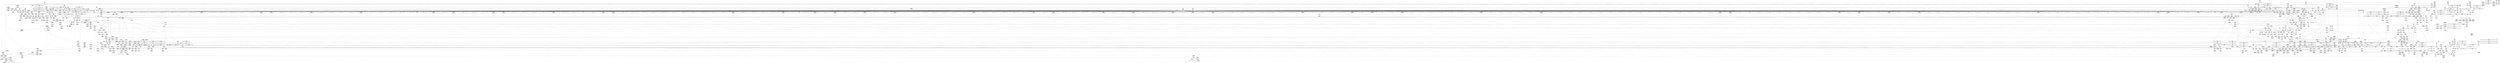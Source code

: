 digraph {
	CE0x4df5b10 [shape=record,shape=Mrecord,label="{CE0x4df5b10|i32_3|*Constant*|*SummSource*}"]
	CE0x4df3370 [shape=record,shape=Mrecord,label="{CE0x4df3370|file_to_av:file|Function::file_to_av&Arg::file::}"]
	CE0x4e7ea20 [shape=record,shape=Mrecord,label="{CE0x4e7ea20|cred_sid:tmp1|*SummSource*}"]
	CE0x4e92bb0 [shape=record,shape=Mrecord,label="{CE0x4e92bb0|__validate_creds:tmp2|include/linux/cred.h,173|*SummSink*}"]
	CE0x4d72290 [shape=record,shape=Mrecord,label="{CE0x4d72290|8:_i8,_32:_%struct.inode*,_%struct.selinux_audit_data*,_128:_i32,_132:_i32,_456:_i8*,_:_SCMRE_168,169_}"]
	CE0x4d93110 [shape=record,shape=Mrecord,label="{CE0x4d93110|selinux_file_open:entry}"]
	CE0x4e7f3d0 [shape=record,shape=Mrecord,label="{CE0x4e7f3d0|__validate_creds:tmp6|include/linux/cred.h,174|*SummSource*}"]
	CE0x4e29e60 [shape=record,shape=Mrecord,label="{CE0x4e29e60|cred_sid:tmp4|*LoadInst*|security/selinux/hooks.c,196}"]
	CE0x4e3eec0 [shape=record,shape=Mrecord,label="{CE0x4e3eec0|file_to_av:tmp9|*LoadInst*|security/selinux/hooks.c,1904|*SummSource*}"]
	CE0x4e50c30 [shape=record,shape=Mrecord,label="{CE0x4e50c30|inode_has_perm:tmp8|security/selinux/hooks.c,1611}"]
	CE0x4ea3650 [shape=record,shape=Mrecord,label="{CE0x4ea3650|avc_has_perm:entry|*SummSource*}"]
	CE0x4e961c0 [shape=record,shape=Mrecord,label="{CE0x4e961c0|inode_has_perm:tmp19|security/selinux/hooks.c,1618}"]
	CE0x4e7dfa0 [shape=record,shape=Mrecord,label="{CE0x4e7dfa0|__validate_creds:entry}"]
	CE0x4e42dc0 [shape=record,shape=Mrecord,label="{CE0x4e42dc0|file_inode:f_inode|include/linux/fs.h,1916}"]
	CE0x4e40370 [shape=record,shape=Mrecord,label="{CE0x4e40370|file_inode:tmp2}"]
	CE0x4e1d250 [shape=record,shape=Mrecord,label="{CE0x4e1d250|file_path_has_perm:tmp2|*SummSink*}"]
	CE0x4ea2eb0 [shape=record,shape=Mrecord,label="{CE0x4ea2eb0|inode_has_perm:call4|security/selinux/hooks.c,1617|*SummSource*}"]
	CE0x4df7980 [shape=record,shape=Mrecord,label="{CE0x4df7980|open_file_to_av:conv|security/selinux/hooks.c,1929|*SummSource*}"]
	CE0x4e298e0 [shape=record,shape=Mrecord,label="{CE0x4e298e0|file_to_av:tmp8|security/selinux/hooks.c,1903}"]
	CE0x4d87af0 [shape=record,shape=Mrecord,label="{CE0x4d87af0|inode_has_perm:bb|*SummSource*}"]
	CE0x4e4d560 [shape=record,shape=Mrecord,label="{CE0x4e4d560|i32_4|*Constant*|*SummSink*}"]
	CE0x4e9b370 [shape=record,shape=Mrecord,label="{CE0x4e9b370|4:_i32,_:_CRE_20,24_|*MultipleSource*|security/selinux/hooks.c,196|*LoadInst*|security/selinux/hooks.c,196|security/selinux/hooks.c,197}"]
	CE0x4d97510 [shape=record,shape=Mrecord,label="{CE0x4d97510|file_inode:f|Function::file_inode&Arg::f::|*SummSource*}"]
	CE0x4e17e80 [shape=record,shape=Mrecord,label="{CE0x4e17e80|file_to_av:or13|security/selinux/hooks.c,1908|*SummSource*}"]
	CE0x4df6fd0 [shape=record,shape=Mrecord,label="{CE0x4df6fd0|i64*_getelementptr_inbounds_(_5_x_i64_,_5_x_i64_*___llvm_gcov_ctr270,_i64_0,_i64_3)|*Constant*|*SummSource*}"]
	CE0x6893890 [shape=record,shape=Mrecord,label="{CE0x6893890|selinux_file_open:file|Function::selinux_file_open&Arg::file::|*SummSink*}"]
	CE0x4d95150 [shape=record,shape=Mrecord,label="{CE0x4d95150|8:_i8,_32:_%struct.inode*,_%struct.selinux_audit_data*,_128:_i32,_132:_i32,_456:_i8*,_:_SCMRE_91,92_}"]
	CE0x4d87570 [shape=record,shape=Mrecord,label="{CE0x4d87570|i64_5|*Constant*}"]
	CE0x4e06ad0 [shape=record,shape=Mrecord,label="{CE0x4e06ad0|file_to_av:tmp2|*LoadInst*|security/selinux/hooks.c,1902|*SummSink*}"]
	CE0x4e96a90 [shape=record,shape=Mrecord,label="{CE0x4e96a90|i32_512|*Constant*|*SummSink*}"]
	CE0x4debf60 [shape=record,shape=Mrecord,label="{CE0x4debf60|file_path_has_perm:cred|Function::file_path_has_perm&Arg::cred::}"]
	CE0x4e248a0 [shape=record,shape=Mrecord,label="{CE0x4e248a0|GLOBAL:inode_has_perm|*Constant*}"]
	CE0x4d80440 [shape=record,shape=Mrecord,label="{CE0x4d80440|8:_i8,_32:_%struct.inode*,_%struct.selinux_audit_data*,_128:_i32,_132:_i32,_456:_i8*,_:_SCMRE_109,110_}"]
	CE0x4de2930 [shape=record,shape=Mrecord,label="{CE0x4de2930|i64*_getelementptr_inbounds_(_15_x_i64_,_15_x_i64_*___llvm_gcov_ctr171,_i64_0,_i64_10)|*Constant*|*SummSource*}"]
	CE0x4da3ea0 [shape=record,shape=Mrecord,label="{CE0x4da3ea0|8:_i8,_32:_%struct.inode*,_%struct.selinux_audit_data*,_128:_i32,_132:_i32,_456:_i8*,_:_SCMRE_368,372_|*MultipleSource*|security/selinux/hooks.c,3424|Function::selinux_file_open&Arg::file::}"]
	CE0x4dfc660 [shape=record,shape=Mrecord,label="{CE0x4dfc660|avc_policy_seqno:tmp|*SummSink*}"]
	CE0x4e7f570 [shape=record,shape=Mrecord,label="{CE0x4e7f570|__validate_creds:entry|*SummSource*}"]
	CE0x4d92b20 [shape=record,shape=Mrecord,label="{CE0x4d92b20|selinux_file_open:tmp3|*SummSource*}"]
	CE0x4e99820 [shape=record,shape=Mrecord,label="{CE0x4e99820|__validate_creds:tmp9|include/linux/cred.h,175|*SummSource*}"]
	CE0x4d7ce10 [shape=record,shape=Mrecord,label="{CE0x4d7ce10|8:_i8,_32:_%struct.inode*,_%struct.selinux_audit_data*,_128:_i32,_132:_i32,_456:_i8*,_:_SCMRE_12,13_}"]
	"CONST[source:2(external),value:0(static)][purpose:{operation}][SrcIdx:5]"
	CE0x4d87190 [shape=record,shape=Mrecord,label="{CE0x4d87190|file_to_av:and3|security/selinux/hooks.c,1904|*SummSink*}"]
	CE0x4e88750 [shape=record,shape=Mrecord,label="{CE0x4e88750|i64*_getelementptr_inbounds_(_8_x_i64_,_8_x_i64_*___llvm_gcov_ctr154,_i64_0,_i64_6)|*Constant*|*SummSource*}"]
	CE0x4d8e7f0 [shape=record,shape=Mrecord,label="{CE0x4d8e7f0|_call_void_mcount()_#3|*SummSink*}"]
	CE0x4de2c40 [shape=record,shape=Mrecord,label="{CE0x4de2c40|file_to_av:tmp24|security/selinux/hooks.c,1909}"]
	CE0x4e13000 [shape=record,shape=Mrecord,label="{CE0x4e13000|i64*_getelementptr_inbounds_(_15_x_i64_,_15_x_i64_*___llvm_gcov_ctr171,_i64_0,_i64_8)|*Constant*|*SummSource*}"]
	CE0x4e247c0 [shape=record,shape=Mrecord,label="{CE0x4e247c0|_ret_%struct.inode*_%tmp4,_!dbg_!27713|include/linux/fs.h,1916}"]
	CE0x4e530b0 [shape=record,shape=Mrecord,label="{CE0x4e530b0|i32_4|*Constant*}"]
	CE0x4e92750 [shape=record,shape=Mrecord,label="{CE0x4e92750|__validate_creds:tmp2|include/linux/cred.h,173}"]
	CE0x4e25820 [shape=record,shape=Mrecord,label="{CE0x4e25820|inode_has_perm:cred|Function::inode_has_perm&Arg::cred::|*SummSink*}"]
	CE0x4e82530 [shape=record,shape=Mrecord,label="{CE0x4e82530|COLLAPSED:_GCMRE___llvm_gcov_ctr154_internal_global_8_x_i64_zeroinitializer:_elem_0:default:}"]
	CE0x4e0b250 [shape=record,shape=Mrecord,label="{CE0x4e0b250|file_to_av:if.end19|*SummSink*}"]
	CE0x4da6210 [shape=record,shape=Mrecord,label="{CE0x4da6210|8:_i8,_32:_%struct.inode*,_%struct.selinux_audit_data*,_128:_i32,_132:_i32,_456:_i8*,_:_SCMRE_464,472_|*MultipleSource*|security/selinux/hooks.c,3424|Function::selinux_file_open&Arg::file::}"]
	CE0x4d8b8a0 [shape=record,shape=Mrecord,label="{CE0x4d8b8a0|selinux_file_open:tmp3|*SummSink*}"]
	CE0x4e83d00 [shape=record,shape=Mrecord,label="{CE0x4e83d00|GLOBAL:creds_are_invalid|*Constant*|*SummSource*}"]
	CE0x4e802a0 [shape=record,shape=Mrecord,label="{CE0x4e802a0|inode_has_perm:tobool2|security/selinux/hooks.c,1611}"]
	CE0x4dfbd40 [shape=record,shape=Mrecord,label="{CE0x4dfbd40|i64*_getelementptr_inbounds_(_2_x_i64_,_2_x_i64_*___llvm_gcov_ctr25231,_i64_0,_i64_0)|*Constant*|*SummSource*}"]
	CE0x4e0ace0 [shape=record,shape=Mrecord,label="{CE0x4e0ace0|file_path_has_perm:tmp|*SummSource*}"]
	CE0x4dfba80 [shape=record,shape=Mrecord,label="{CE0x4dfba80|file_inode:tmp4|*LoadInst*|include/linux/fs.h,1916|*SummSource*}"]
	CE0x4de4860 [shape=record,shape=Mrecord,label="{CE0x4de4860|28:_i32,_32:_i16,_:_CRE_28,32_|*MultipleSource*|security/selinux/hooks.c,3425|security/selinux/hooks.c,3425|security/selinux/hooks.c,3433}"]
	CE0x4e8eb10 [shape=record,shape=Mrecord,label="{CE0x4e8eb10|inode_has_perm:tmp20|security/selinux/hooks.c,1618|*SummSource*}"]
	CE0x4dee290 [shape=record,shape=Mrecord,label="{CE0x4dee290|file_to_av:if.then18|*SummSource*}"]
	CE0x4e06490 [shape=record,shape=Mrecord,label="{CE0x4e06490|file_to_av:f_mode|security/selinux/hooks.c,1902}"]
	CE0x4de2530 [shape=record,shape=Mrecord,label="{CE0x4de2530|_ret_i32_%call1,_!dbg_!27722|security/selinux/hooks.c,1659|*SummSink*}"]
	CE0x4dcc080 [shape=record,shape=Mrecord,label="{CE0x4dcc080|file_to_av:if.then|*SummSink*}"]
	CE0x4e2aa40 [shape=record,shape=Mrecord,label="{CE0x4e2aa40|GLOBAL:__llvm_gcov_ctr171|Global_var:__llvm_gcov_ctr171|*SummSource*}"]
	CE0x4e24b20 [shape=record,shape=Mrecord,label="{CE0x4e24b20|file_path_has_perm:call1|security/selinux/hooks.c,1659}"]
	CE0x4d7a180 [shape=record,shape=Mrecord,label="{CE0x4d7a180|8:_i8,_32:_%struct.inode*,_%struct.selinux_audit_data*,_128:_i32,_132:_i32,_456:_i8*,_:_SCMRE_208,209_}"]
	CE0x4e8e5e0 [shape=record,shape=Mrecord,label="{CE0x4e8e5e0|inode_has_perm:tmp19|security/selinux/hooks.c,1618|*SummSink*}"]
	CE0x4e01170 [shape=record,shape=Mrecord,label="{CE0x4e01170|avc_policy_seqno:tmp4|security/selinux/avc.c,779|*SummSink*}"]
	CE0x4e3f160 [shape=record,shape=Mrecord,label="{CE0x4e3f160|i32_2|*Constant*}"]
	CE0x4e8d7f0 [shape=record,shape=Mrecord,label="{CE0x4e8d7f0|avc_has_perm:auditdata|Function::avc_has_perm&Arg::auditdata::}"]
	CE0x4e99200 [shape=record,shape=Mrecord,label="{CE0x4e99200|__validate_creds:tmp8|include/linux/cred.h,175|*SummSource*}"]
	CE0x4dfcda0 [shape=record,shape=Mrecord,label="{CE0x4dfcda0|file_inode:tmp3}"]
	CE0x4d92a50 [shape=record,shape=Mrecord,label="{CE0x4d92a50|selinux_file_open:tmp3}"]
	CE0x4e52b10 [shape=record,shape=Mrecord,label="{CE0x4e52b10|cred_sid:tmp3|*SummSink*}"]
	CE0x4d887e0 [shape=record,shape=Mrecord,label="{CE0x4d887e0|file_to_av:or13|security/selinux/hooks.c,1908|*SummSink*}"]
	CE0x4e0b1e0 [shape=record,shape=Mrecord,label="{CE0x4e0b1e0|file_to_av:if.end19|*SummSource*}"]
	CE0x4e979c0 [shape=record,shape=Mrecord,label="{CE0x4e979c0|cred_sid:tmp4|*LoadInst*|security/selinux/hooks.c,196|*SummSource*}"]
	CE0x4d88cd0 [shape=record,shape=Mrecord,label="{CE0x4d88cd0|file_to_av:av.1}"]
	CE0x4d8ea30 [shape=record,shape=Mrecord,label="{CE0x4d8ea30|file_to_av:if.end16}"]
	CE0x4e4f080 [shape=record,shape=Mrecord,label="{CE0x4e4f080|cred_sid:tmp2}"]
	CE0x4d95310 [shape=record,shape=Mrecord,label="{CE0x4d95310|8:_i8,_32:_%struct.inode*,_%struct.selinux_audit_data*,_128:_i32,_132:_i32,_456:_i8*,_:_SCMRE_92,93_}"]
	CE0x4e53740 [shape=record,shape=Mrecord,label="{CE0x4e53740|inode_has_perm:tmp2}"]
	CE0x4da2790 [shape=record,shape=Mrecord,label="{CE0x4da2790|8:_i8,_32:_%struct.inode*,_%struct.selinux_audit_data*,_128:_i32,_132:_i32,_456:_i8*,_:_SCMRE_384,392_|*MultipleSource*|security/selinux/hooks.c,3424|Function::selinux_file_open&Arg::file::}"]
	CE0x4df59a0 [shape=record,shape=Mrecord,label="{CE0x4df59a0|i32_3|*Constant*}"]
	CE0x4dfd390 [shape=record,shape=Mrecord,label="{CE0x4dfd390|i64*_getelementptr_inbounds_(_2_x_i64_,_2_x_i64_*___llvm_gcov_ctr25231,_i64_0,_i64_1)|*Constant*}"]
	CE0x4d735d0 [shape=record,shape=Mrecord,label="{CE0x4d735d0|8:_i8,_32:_%struct.inode*,_%struct.selinux_audit_data*,_128:_i32,_132:_i32,_456:_i8*,_:_SCMRE_179,180_}"]
	CE0x4d71490 [shape=record,shape=Mrecord,label="{CE0x4d71490|8:_i8,_32:_%struct.inode*,_%struct.selinux_audit_data*,_128:_i32,_132:_i32,_456:_i8*,_:_SCMRE_160,161_}"]
	CE0x4e3fd80 [shape=record,shape=Mrecord,label="{CE0x4e3fd80|file_to_av:tmp3|security/selinux/hooks.c,1902}"]
	CE0x4e51a20 [shape=record,shape=Mrecord,label="{CE0x4e51a20|i1_true|*Constant*|*SummSource*}"]
	CE0x4e900b0 [shape=record,shape=Mrecord,label="{CE0x4e900b0|avc_has_perm:ssid|Function::avc_has_perm&Arg::ssid::|*SummSink*}"]
	CE0x4da3540 [shape=record,shape=Mrecord,label="{CE0x4da3540|8:_i8,_32:_%struct.inode*,_%struct.selinux_audit_data*,_128:_i32,_132:_i32,_456:_i8*,_:_SCMRE_344,360_|*MultipleSource*|security/selinux/hooks.c,3424|Function::selinux_file_open&Arg::file::}"]
	CE0x4d7d670 [shape=record,shape=Mrecord,label="{CE0x4d7d670|8:_i8,_32:_%struct.inode*,_%struct.selinux_audit_data*,_128:_i32,_132:_i32,_456:_i8*,_:_SCMRE_7,8_}"]
	CE0x4e2b2d0 [shape=record,shape=Mrecord,label="{CE0x4e2b2d0|file_to_av:tmp6|security/selinux/hooks.c,1902}"]
	CE0x4df7fb0 [shape=record,shape=Mrecord,label="{CE0x4df7fb0|i64_262144|*Constant*|*SummSource*}"]
	CE0x4e1e5d0 [shape=record,shape=Mrecord,label="{CE0x4e1e5d0|inode_has_perm:lnot1|security/selinux/hooks.c,1611|*SummSource*}"]
	CE0x4d977d0 [shape=record,shape=Mrecord,label="{CE0x4d977d0|_ret_%struct.inode*_%tmp4,_!dbg_!27713|include/linux/fs.h,1916|*SummSource*}"]
	CE0x4d93520 [shape=record,shape=Mrecord,label="{CE0x4d93520|8:_i8,_32:_%struct.inode*,_%struct.selinux_audit_data*,_128:_i32,_132:_i32,_456:_i8*,_:_SCMRE_3,4_}"]
	CE0x4e079c0 [shape=record,shape=Mrecord,label="{CE0x4e079c0|open_file_to_av:bb|*SummSource*}"]
	CE0x4df7910 [shape=record,shape=Mrecord,label="{CE0x4df7910|open_file_to_av:conv|security/selinux/hooks.c,1929}"]
	CE0x4e4bd00 [shape=record,shape=Mrecord,label="{CE0x4e4bd00|inode_has_perm:conv|security/selinux/hooks.c,1611}"]
	CE0x4e7dbd0 [shape=record,shape=Mrecord,label="{CE0x4e7dbd0|i64*_getelementptr_inbounds_(_2_x_i64_,_2_x_i64_*___llvm_gcov_ctr131,_i64_0,_i64_1)|*Constant*|*SummSink*}"]
	CE0x4d727d0 [shape=record,shape=Mrecord,label="{CE0x4d727d0|8:_i8,_32:_%struct.inode*,_%struct.selinux_audit_data*,_128:_i32,_132:_i32,_456:_i8*,_:_SCMRE_171,172_}"]
	CE0x4e018e0 [shape=record,shape=Mrecord,label="{CE0x4e018e0|avc_policy_seqno:bb|*SummSink*}"]
	CE0x4e90f30 [shape=record,shape=Mrecord,label="{CE0x4e90f30|__validate_creds:lnot|include/linux/cred.h,173|*SummSource*}"]
	CE0x4e28550 [shape=record,shape=Mrecord,label="{CE0x4e28550|i64*_getelementptr_inbounds_(_15_x_i64_,_15_x_i64_*___llvm_gcov_ctr171,_i64_0,_i64_9)|*Constant*|*SummSource*}"]
	CE0x4e26bb0 [shape=record,shape=Mrecord,label="{CE0x4e26bb0|_ret_i32_%retval.0,_!dbg_!27739|security/selinux/hooks.c,1618|*SummSink*}"]
	CE0x4e178c0 [shape=record,shape=Mrecord,label="{CE0x4e178c0|file_to_av:conv12|security/selinux/hooks.c,1908|*SummSource*}"]
	CE0x4e51280 [shape=record,shape=Mrecord,label="{CE0x4e51280|GLOBAL:creds_are_invalid|*Constant*}"]
	CE0x4d69e40 [shape=record,shape=Mrecord,label="{CE0x4d69e40|8:_i8,_32:_%struct.inode*,_%struct.selinux_audit_data*,_128:_i32,_132:_i32,_456:_i8*,_:_SCMRE_155,156_}"]
	CE0x4e66e70 [shape=record,shape=Mrecord,label="{CE0x4e66e70|file_to_av:tmp14|*LoadInst*|security/selinux/hooks.c,1905|*SummSource*}"]
	CE0x4e93390 [shape=record,shape=Mrecord,label="{CE0x4e93390|__validate_creds:tmp3|include/linux/cred.h,173|*SummSink*}"]
	CE0x4de9d50 [shape=record,shape=Mrecord,label="{CE0x4de9d50|avc_policy_seqno:entry|*SummSource*}"]
	CE0x4d8f890 [shape=record,shape=Mrecord,label="{CE0x4d8f890|8:_i8,_32:_%struct.inode*,_%struct.selinux_audit_data*,_128:_i32,_132:_i32,_456:_i8*,_:_SCMRE_120,121_}"]
	CE0x4e070c0 [shape=record,shape=Mrecord,label="{CE0x4e070c0|file_to_av:tmp7|security/selinux/hooks.c,1903}"]
	CE0x4df6cb0 [shape=record,shape=Mrecord,label="{CE0x4df6cb0|i64*_getelementptr_inbounds_(_5_x_i64_,_5_x_i64_*___llvm_gcov_ctr270,_i64_0,_i64_3)|*Constant*}"]
	CE0x4dfea20 [shape=record,shape=Mrecord,label="{CE0x4dfea20|i64_16|*Constant*|*SummSource*}"]
	CE0x4e67700 [shape=record,shape=Mrecord,label="{CE0x4e67700|file_to_av:conv9|security/selinux/hooks.c,1906|*SummSource*}"]
	CE0x4d92400 [shape=record,shape=Mrecord,label="{CE0x4d92400|8:_i8,_32:_%struct.inode*,_%struct.selinux_audit_data*,_128:_i32,_132:_i32,_456:_i8*,_:_SCMRE_53,54_}"]
	CE0x4ded8e0 [shape=record,shape=Mrecord,label="{CE0x4ded8e0|file_path_has_perm:bb|*SummSink*}"]
	CE0x4e3f950 [shape=record,shape=Mrecord,label="{CE0x4e3f950|file_to_av:and|security/selinux/hooks.c,1902|*SummSource*}"]
	CE0x4da4950 [shape=record,shape=Mrecord,label="{CE0x4da4950|8:_i8,_32:_%struct.inode*,_%struct.selinux_audit_data*,_128:_i32,_132:_i32,_456:_i8*,_:_SCMRE_416,424_|*MultipleSource*|security/selinux/hooks.c,3424|Function::selinux_file_open&Arg::file::}"]
	CE0x4e0dc20 [shape=record,shape=Mrecord,label="{CE0x4e0dc20|i64*_getelementptr_inbounds_(_15_x_i64_,_15_x_i64_*___llvm_gcov_ctr171,_i64_0,_i64_13)|*Constant*|*SummSource*}"]
	CE0x4dfe5e0 [shape=record,shape=Mrecord,label="{CE0x4dfe5e0|_call_void_mcount()_#3}"]
	CE0x4dcd520 [shape=record,shape=Mrecord,label="{CE0x4dcd520|_call_void_mcount()_#3|*SummSource*}"]
	CE0x4d87440 [shape=record,shape=Mrecord,label="{CE0x4d87440|file_to_av:tobool4|security/selinux/hooks.c,1904|*SummSink*}"]
	CE0x4df5c40 [shape=record,shape=Mrecord,label="{CE0x4df5c40|i32_3|*Constant*|*SummSink*}"]
	CE0x4d93440 [shape=record,shape=Mrecord,label="{CE0x4d93440|8:_i8,_32:_%struct.inode*,_%struct.selinux_audit_data*,_128:_i32,_132:_i32,_456:_i8*,_:_SCMRE_1,2_}"]
	CE0x4d771d0 [shape=record,shape=Mrecord,label="{CE0x4d771d0|8:_i8,_32:_%struct.inode*,_%struct.selinux_audit_data*,_128:_i32,_132:_i32,_456:_i8*,_:_SCMRE_96,97_}"]
	CE0x4d69900 [shape=record,shape=Mrecord,label="{CE0x4d69900|8:_i8,_32:_%struct.inode*,_%struct.selinux_audit_data*,_128:_i32,_132:_i32,_456:_i8*,_:_SCMRE_152,153_}"]
	CE0x4e0a0b0 [shape=record,shape=Mrecord,label="{CE0x4e0a0b0|file_to_av:if.then}"]
	CE0x4e92ee0 [shape=record,shape=Mrecord,label="{CE0x4e92ee0|GLOBAL:__llvm_gcov_ctr155|Global_var:__llvm_gcov_ctr155}"]
	CE0x4e17be0 [shape=record,shape=Mrecord,label="{CE0x4e17be0|file_to_av:or13|security/selinux/hooks.c,1908}"]
	CE0x4df9e30 [shape=record,shape=Mrecord,label="{CE0x4df9e30|i64_1|*Constant*}"]
	CE0x4d7adc0 [shape=record,shape=Mrecord,label="{CE0x4d7adc0|8:_i8,_32:_%struct.inode*,_%struct.selinux_audit_data*,_128:_i32,_132:_i32,_456:_i8*,_:_SCMRE_215,216_}"]
	CE0x4dee470 [shape=record,shape=Mrecord,label="{CE0x4dee470|file_to_av:if.end19}"]
	CE0x4dfc180 [shape=record,shape=Mrecord,label="{CE0x4dfc180|COLLAPSED:_GCMRE___llvm_gcov_ctr25231_internal_global_2_x_i64_zeroinitializer:_elem_0:default:}"]
	CE0x4e26f10 [shape=record,shape=Mrecord,label="{CE0x4e26f10|file_to_av:bb}"]
	CE0x4e29d50 [shape=record,shape=Mrecord,label="{CE0x4e29d50|cred_sid:security|security/selinux/hooks.c,196}"]
	CE0x4d80e20 [shape=record,shape=Mrecord,label="{CE0x4d80e20|8:_i8,_32:_%struct.inode*,_%struct.selinux_audit_data*,_128:_i32,_132:_i32,_456:_i8*,_:_SCMRE_71,72_}"]
	CE0x4e4d480 [shape=record,shape=Mrecord,label="{CE0x4e4d480|i32_4|*Constant*|*SummSource*}"]
	CE0x4e80420 [shape=record,shape=Mrecord,label="{CE0x4e80420|inode_has_perm:tobool2|security/selinux/hooks.c,1611|*SummSource*}"]
	CE0x4e0c800 [shape=record,shape=Mrecord,label="{CE0x4e0c800|i64_2|*Constant*|*SummSource*}"]
	CE0x4d75270 [shape=record,shape=Mrecord,label="{CE0x4d75270|open_file_to_av:tmp6|security/selinux/hooks.c,1928}"]
	CE0x4d6ef70 [shape=record,shape=Mrecord,label="{CE0x4d6ef70|8:_i8,_32:_%struct.inode*,_%struct.selinux_audit_data*,_128:_i32,_132:_i32,_456:_i8*,_:_SCMRE_61,62_}"]
	CE0x4e29500 [shape=record,shape=Mrecord,label="{CE0x4e29500|file_to_av:tmp7|security/selinux/hooks.c,1903|*SummSink*}"]
	CE0x4e4b2e0 [shape=record,shape=Mrecord,label="{CE0x4e4b2e0|_call_void_mcount()_#3|*SummSource*}"]
	CE0x4e83b80 [shape=record,shape=Mrecord,label="{CE0x4e83b80|GLOBAL:creds_are_invalid|*Constant*|*SummSink*}"]
	CE0x4e110c0 [shape=record,shape=Mrecord,label="{CE0x4e110c0|file_to_av:and6|security/selinux/hooks.c,1905|*SummSink*}"]
	CE0x4dec6e0 [shape=record,shape=Mrecord,label="{CE0x4dec6e0|file_path_has_perm:file|Function::file_path_has_perm&Arg::file::|*SummSink*}"]
	CE0x4e268e0 [shape=record,shape=Mrecord,label="{CE0x4e268e0|_ret_i32_%retval.0,_!dbg_!27739|security/selinux/hooks.c,1618}"]
	CE0x4e9aaf0 [shape=record,shape=Mrecord,label="{CE0x4e9aaf0|_call_void___invalid_creds(%struct.cred*_%cred,_i8*_%file,_i32_%line)_#10,_!dbg_!27721|include/linux/cred.h,174}"]
	CE0x4d87e10 [shape=record,shape=Mrecord,label="{CE0x4d87e10|i64*_getelementptr_inbounds_(_8_x_i64_,_8_x_i64_*___llvm_gcov_ctr154,_i64_0,_i64_0)|*Constant*|*SummSource*}"]
	CE0x4ded1b0 [shape=record,shape=Mrecord,label="{CE0x4ded1b0|file_inode:bb|*SummSink*}"]
	CE0x4e97fa0 [shape=record,shape=Mrecord,label="{CE0x4e97fa0|cred_sid:tmp5|security/selinux/hooks.c,196|*SummSink*}"]
	CE0x4e95e50 [shape=record,shape=Mrecord,label="{CE0x4e95e50|__validate_creds:tmp8|include/linux/cred.h,175}"]
	CE0x4d85400 [shape=record,shape=Mrecord,label="{CE0x4d85400|selinux_file_open:tmp1}"]
	CE0x44b4180 [shape=record,shape=Mrecord,label="{CE0x44b4180|_call_void_mcount()_#3}"]
	CE0x4e67490 [shape=record,shape=Mrecord,label="{CE0x4e67490|file_to_av:tmp20|security/selinux/hooks.c,1906|*SummSink*}"]
	CE0x4df2580 [shape=record,shape=Mrecord,label="{CE0x4df2580|selinux_file_open:tmp8|security/selinux/hooks.c,3433|*SummSource*}"]
	CE0x4d8aa80 [shape=record,shape=Mrecord,label="{CE0x4d8aa80|file_to_av:f_flags|security/selinux/hooks.c,1905}"]
	CE0x4de39d0 [shape=record,shape=Mrecord,label="{CE0x4de39d0|open_file_to_av:av.0}"]
	CE0x4e4e540 [shape=record,shape=Mrecord,label="{CE0x4e4e540|inode_has_perm:do.end|*SummSink*}"]
	CE0x4d74140 [shape=record,shape=Mrecord,label="{CE0x4d74140|8:_i8,_32:_%struct.inode*,_%struct.selinux_audit_data*,_128:_i32,_132:_i32,_456:_i8*,_:_SCMRE_54,55_}"]
	"CONST[source:2(external),value:0(static)][purpose:{operation}][SrcIdx:4]"
	CE0x4e874a0 [shape=record,shape=Mrecord,label="{CE0x4e874a0|i64*_getelementptr_inbounds_(_8_x_i64_,_8_x_i64_*___llvm_gcov_ctr154,_i64_0,_i64_5)|*Constant*|*SummSource*}"]
	CE0x4dee360 [shape=record,shape=Mrecord,label="{CE0x4dee360|file_to_av:if.then18|*SummSink*}"]
	CE0x4dee1a0 [shape=record,shape=Mrecord,label="{CE0x4dee1a0|file_to_av:if.end16|*SummSink*}"]
	CE0x4e87c70 [shape=record,shape=Mrecord,label="{CE0x4e87c70|inode_has_perm:tmp11|security/selinux/hooks.c,1612|*SummSink*}"]
	CE0x4e84dd0 [shape=record,shape=Mrecord,label="{CE0x4e84dd0|cred_sid:tmp}"]
	CE0x4d75e60 [shape=record,shape=Mrecord,label="{CE0x4d75e60|8:_i8,_32:_%struct.inode*,_%struct.selinux_audit_data*,_128:_i32,_132:_i32,_456:_i8*,_:_SCMRE_103,104_}"]
	CE0x4db50b0 [shape=record,shape=Mrecord,label="{CE0x4db50b0|i32_10|*Constant*}"]
	CE0x4e0bc00 [shape=record,shape=Mrecord,label="{CE0x4e0bc00|open_file_to_av:tmp2|security/selinux/hooks.c,1928|*SummSource*}"]
	CE0x4e8dc30 [shape=record,shape=Mrecord,label="{CE0x4e8dc30|_ret_i32_%retval.0,_!dbg_!27728|security/selinux/avc.c,775|*SummSource*}"]
	CE0x4d8a420 [shape=record,shape=Mrecord,label="{CE0x4d8a420|i32_6|*Constant*}"]
	CE0x4da2a20 [shape=record,shape=Mrecord,label="{CE0x4da2a20|8:_i8,_32:_%struct.inode*,_%struct.selinux_audit_data*,_128:_i32,_132:_i32,_456:_i8*,_:_SCMRE_320,324_|*MultipleSource*|security/selinux/hooks.c,3424|Function::selinux_file_open&Arg::file::}"]
	CE0x4e1e3a0 [shape=record,shape=Mrecord,label="{CE0x4e1e3a0|inode_has_perm:lnot|security/selinux/hooks.c,1611|*SummSink*}"]
	CE0x4e67360 [shape=record,shape=Mrecord,label="{CE0x4e67360|file_to_av:tmp20|security/selinux/hooks.c,1906|*SummSource*}"]
	CE0x4e25030 [shape=record,shape=Mrecord,label="{CE0x4e25030|GLOBAL:inode_has_perm|*Constant*|*SummSink*}"]
	CE0x4e2c280 [shape=record,shape=Mrecord,label="{CE0x4e2c280|file_to_av:conv|security/selinux/hooks.c,1903}"]
	CE0x4d7e2e0 [shape=record,shape=Mrecord,label="{CE0x4d7e2e0|8:_i8,_32:_%struct.inode*,_%struct.selinux_audit_data*,_128:_i32,_132:_i32,_456:_i8*,_:_SCMRE_60,61_}"]
	CE0x4e7fd90 [shape=record,shape=Mrecord,label="{CE0x4e7fd90|inode_has_perm:expval|security/selinux/hooks.c,1611}"]
	CE0x4d87ca0 [shape=record,shape=Mrecord,label="{CE0x4d87ca0|i64*_getelementptr_inbounds_(_8_x_i64_,_8_x_i64_*___llvm_gcov_ctr154,_i64_0,_i64_0)|*Constant*}"]
	CE0x4e498c0 [shape=record,shape=Mrecord,label="{CE0x4e498c0|GLOBAL:llvm.expect.i64|*Constant*|*SummSource*}"]
	CE0x4d8b4f0 [shape=record,shape=Mrecord,label="{CE0x4d8b4f0|i32_7|*Constant*|*SummSink*}"]
	CE0x4e4c360 [shape=record,shape=Mrecord,label="{CE0x4e4c360|inode_has_perm:conv|security/selinux/hooks.c,1611|*SummSource*}"]
	CE0x4ded9c0 [shape=record,shape=Mrecord,label="{CE0x4ded9c0|i64*_getelementptr_inbounds_(_2_x_i64_,_2_x_i64_*___llvm_gcov_ctr168,_i64_0,_i64_0)|*Constant*|*SummSource*}"]
	CE0x4e4a100 [shape=record,shape=Mrecord,label="{CE0x4e4a100|__validate_creds:file|Function::__validate_creds&Arg::file::|*SummSink*}"]
	CE0x4e1d1e0 [shape=record,shape=Mrecord,label="{CE0x4e1d1e0|file_path_has_perm:tmp2|*SummSource*}"]
	CE0x4e8ce50 [shape=record,shape=Mrecord,label="{CE0x4e8ce50|avc_has_perm:tclass|Function::avc_has_perm&Arg::tclass::|*SummSource*}"]
	CE0x4e01e80 [shape=record,shape=Mrecord,label="{CE0x4e01e80|open_file_to_av:tmp1|*SummSink*}"]
	CE0x4e953d0 [shape=record,shape=Mrecord,label="{CE0x4e953d0|_call_void___invalid_creds(%struct.cred*_%cred,_i8*_%file,_i32_%line)_#10,_!dbg_!27721|include/linux/cred.h,174|*SummSource*}"]
	CE0x4e98ae0 [shape=record,shape=Mrecord,label="{CE0x4e98ae0|4:_i32,_:_CRE_4,8_|*MultipleSource*|security/selinux/hooks.c,196|*LoadInst*|security/selinux/hooks.c,196|security/selinux/hooks.c,197}"]
	CE0x4e87010 [shape=record,shape=Mrecord,label="{CE0x4e87010|inode_has_perm:tmp10|security/selinux/hooks.c,1611|*SummSink*}"]
	CE0x4da2270 [shape=record,shape=Mrecord,label="{CE0x4da2270|8:_i8,_32:_%struct.inode*,_%struct.selinux_audit_data*,_128:_i32,_132:_i32,_456:_i8*,_:_SCMRE_296,304_|*MultipleSource*|security/selinux/hooks.c,3424|Function::selinux_file_open&Arg::file::}"]
	CE0x4d80980 [shape=record,shape=Mrecord,label="{CE0x4d80980|8:_i8,_32:_%struct.inode*,_%struct.selinux_audit_data*,_128:_i32,_132:_i32,_456:_i8*,_:_SCMRE_112,113_}"]
	CE0x4de9c70 [shape=record,shape=Mrecord,label="{CE0x4de9c70|avc_policy_seqno:entry}"]
	CE0x4de9770 [shape=record,shape=Mrecord,label="{CE0x4de9770|selinux_file_open:call1|security/selinux/hooks.c,3434|*SummSource*}"]
	CE0x4e03e60 [shape=record,shape=Mrecord,label="{CE0x4e03e60|_call_void_mcount()_#3|*SummSource*}"]
	CE0x4dea960 [shape=record,shape=Mrecord,label="{CE0x4dea960|i32_2|*Constant*|*SummSource*}"]
	CE0x4e812c0 [shape=record,shape=Mrecord,label="{CE0x4e812c0|inode_has_perm:tmp1|*SummSink*}"]
	CE0x4dea1d0 [shape=record,shape=Mrecord,label="{CE0x4dea1d0|_ret_i32_%tmp4,_!dbg_!27711|security/selinux/avc.c,779|*SummSink*}"]
	CE0x4e054e0 [shape=record,shape=Mrecord,label="{CE0x4e054e0|i32_7|*Constant*}"]
	CE0x4e3f1d0 [shape=record,shape=Mrecord,label="{CE0x4e3f1d0|i64_4|*Constant*}"]
	CE0x4df4430 [shape=record,shape=Mrecord,label="{CE0x4df4430|GLOBAL:file_path_has_perm|*Constant*|*SummSink*}"]
	CE0x4e02be0 [shape=record,shape=Mrecord,label="{CE0x4e02be0|file_to_av:tmp}"]
	CE0x4e824c0 [shape=record,shape=Mrecord,label="{CE0x4e824c0|inode_has_perm:tmp}"]
	CE0x4e3cec0 [shape=record,shape=Mrecord,label="{CE0x4e3cec0|file_to_av:av.0}"]
	CE0x4e0e800 [shape=record,shape=Mrecord,label="{CE0x4e0e800|file_to_av:av.3|*SummSource*}"]
	CE0x4da6730 [shape=record,shape=Mrecord,label="{CE0x4da6730|8:_i8,_32:_%struct.inode*,_%struct.selinux_audit_data*,_128:_i32,_132:_i32,_456:_i8*,_:_SCMRE_488,496_|*MultipleSource*|security/selinux/hooks.c,3424|Function::selinux_file_open&Arg::file::}"]
	CE0x4e12820 [shape=record,shape=Mrecord,label="{CE0x4e12820|file_to_av:tmp17|security/selinux/hooks.c,1905|*SummSink*}"]
	CE0x4d7a340 [shape=record,shape=Mrecord,label="{CE0x4d7a340|8:_i8,_32:_%struct.inode*,_%struct.selinux_audit_data*,_128:_i32,_132:_i32,_456:_i8*,_:_SCMRE_209,210_}"]
	CE0x4d8baa0 [shape=record,shape=Mrecord,label="{CE0x4d8baa0|i32_14|*Constant*|*SummSource*}"]
	CE0x4e43370 [shape=record,shape=Mrecord,label="{CE0x4e43370|i32_512|*Constant*}"]
	CE0x4e2a8f0 [shape=record,shape=Mrecord,label="{CE0x4e2a8f0|GLOBAL:__llvm_gcov_ctr171|Global_var:__llvm_gcov_ctr171|*SummSink*}"]
	CE0x4e811e0 [shape=record,shape=Mrecord,label="{CE0x4e811e0|inode_has_perm:tmp1}"]
	CE0x4e27da0 [shape=record,shape=Mrecord,label="{CE0x4e27da0|file_to_av:conv11|security/selinux/hooks.c,1906}"]
	CE0x4e4e480 [shape=record,shape=Mrecord,label="{CE0x4e4e480|inode_has_perm:do.end|*SummSource*}"]
	CE0x4e4acb0 [shape=record,shape=Mrecord,label="{CE0x4e4acb0|inode_has_perm:tmp4|security/selinux/hooks.c,1609|*SummSource*}"]
	CE0x4e11c40 [shape=record,shape=Mrecord,label="{CE0x4e11c40|i64_6|*Constant*|*SummSink*}"]
	CE0x4d8ef20 [shape=record,shape=Mrecord,label="{CE0x4d8ef20|open_file_to_av:if.then}"]
	CE0x4e4d070 [shape=record,shape=Mrecord,label="{CE0x4e4d070|i64*_getelementptr_inbounds_(_5_x_i64_,_5_x_i64_*___llvm_gcov_ctr155,_i64_0,_i64_0)|*Constant*|*SummSource*}"]
	CE0x4e91e40 [shape=record,shape=Mrecord,label="{CE0x4e91e40|i64_2|*Constant*}"]
	CE0x4e126a0 [shape=record,shape=Mrecord,label="{CE0x4e126a0|file_to_av:tmp17|security/selinux/hooks.c,1905|*SummSource*}"]
	CE0x4de07d0 [shape=record,shape=Mrecord,label="{CE0x4de07d0|selinux_file_open:tmp6|security/selinux/hooks.c,3425}"]
	CE0x4d91140 [shape=record,shape=Mrecord,label="{CE0x4d91140|8:_i8,_32:_%struct.inode*,_%struct.selinux_audit_data*,_128:_i32,_132:_i32,_456:_i8*,_:_SCMRE_87,88_}"]
	CE0x4d8f280 [shape=record,shape=Mrecord,label="{CE0x4d8f280|i32_0|*Constant*}"]
	CE0x4d7c5c0 [shape=record,shape=Mrecord,label="{CE0x4d7c5c0|8:_i8,_32:_%struct.inode*,_%struct.selinux_audit_data*,_128:_i32,_132:_i32,_456:_i8*,_:_SCMRE_80,81_}"]
	CE0x4e831a0 [shape=record,shape=Mrecord,label="{CE0x4e831a0|i32_1609|*Constant*|*SummSink*}"]
	CE0x4df4f80 [shape=record,shape=Mrecord,label="{CE0x4df4f80|selinux_file_open:call2|security/selinux/hooks.c,3443}"]
	CE0x4d71b90 [shape=record,shape=Mrecord,label="{CE0x4d71b90|8:_i8,_32:_%struct.inode*,_%struct.selinux_audit_data*,_128:_i32,_132:_i32,_456:_i8*,_:_SCMRE_164,165_}"]
	CE0x4e67690 [shape=record,shape=Mrecord,label="{CE0x4e67690|file_to_av:conv9|security/selinux/hooks.c,1906}"]
	CE0x4d823d0 [shape=record,shape=Mrecord,label="{CE0x4d823d0|i64*_getelementptr_inbounds_(_2_x_i64_,_2_x_i64_*___llvm_gcov_ctr162,_i64_0,_i64_0)|*Constant*|*SummSource*}"]
	CE0x4e25d40 [shape=record,shape=Mrecord,label="{CE0x4e25d40|inode_has_perm:inode|Function::inode_has_perm&Arg::inode::|*SummSink*}"]
	CE0x4de27b0 [shape=record,shape=Mrecord,label="{CE0x4de27b0|file_to_av:tmp23|security/selinux/hooks.c,1909|*SummSource*}"]
	CE0x4e8bc40 [shape=record,shape=Mrecord,label="{CE0x4e8bc40|GLOBAL:cred_sid|*Constant*}"]
	CE0x4df8350 [shape=record,shape=Mrecord,label="{CE0x4df8350|open_file_to_av:or|security/selinux/hooks.c,1929}"]
	CE0x4df9c50 [shape=record,shape=Mrecord,label="{CE0x4df9c50|open_file_to_av:tmp8|security/selinux/hooks.c,1929}"]
	CE0x4e923f0 [shape=record,shape=Mrecord,label="{CE0x4e923f0|__validate_creds:tobool|include/linux/cred.h,173}"]
	CE0x4e1e750 [shape=record,shape=Mrecord,label="{CE0x4e1e750|inode_has_perm:lnot1|security/selinux/hooks.c,1611|*SummSink*}"]
	CE0x4e1e830 [shape=record,shape=Mrecord,label="{CE0x4e1e830|i8_1|*Constant*}"]
	CE0x4e07620 [shape=record,shape=Mrecord,label="{CE0x4e07620|file_to_av:conv1|security/selinux/hooks.c,1903}"]
	CE0x4db79d0 [shape=record,shape=Mrecord,label="{CE0x4db79d0|selinux_file_open:tmp5|security/selinux/hooks.c,3424|*SummSink*}"]
	CE0x4e90370 [shape=record,shape=Mrecord,label="{CE0x4e90370|avc_has_perm:tsid|Function::avc_has_perm&Arg::tsid::|*SummSource*}"]
	CE0x4e27e10 [shape=record,shape=Mrecord,label="{CE0x4e27e10|file_to_av:or10|security/selinux/hooks.c,1906}"]
	CE0x4e89980 [shape=record,shape=Mrecord,label="{CE0x4e89980|GLOBAL:__llvm_gcov_ctr154|Global_var:__llvm_gcov_ctr154|*SummSink*}"]
	CE0x4e3f4b0 [shape=record,shape=Mrecord,label="{CE0x4e3f4b0|file_to_av:and|security/selinux/hooks.c,1902}"]
	CE0x4d81c40 [shape=record,shape=Mrecord,label="{CE0x4d81c40|file_inode:tmp}"]
	CE0x4d8b7e0 [shape=record,shape=Mrecord,label="{CE0x4d8b7e0|i32_0|*Constant*}"]
	CE0x4df69f0 [shape=record,shape=Mrecord,label="{CE0x4df69f0|open_file_to_av:tmp4|security/selinux/hooks.c,1928}"]
	CE0x4e8d860 [shape=record,shape=Mrecord,label="{CE0x4e8d860|avc_has_perm:auditdata|Function::avc_has_perm&Arg::auditdata::|*SummSource*}"]
	CE0x4d754d0 [shape=record,shape=Mrecord,label="{CE0x4d754d0|open_file_to_av:tmp6|security/selinux/hooks.c,1928|*SummSource*}"]
	CE0x4e8f770 [shape=record,shape=Mrecord,label="{CE0x4e8f770|inode_has_perm:tmp15|*LoadInst*|security/selinux/hooks.c,1615|*SummSource*}"]
	CE0x4df80e0 [shape=record,shape=Mrecord,label="{CE0x4df80e0|i64_262144|*Constant*|*SummSink*}"]
	CE0x4d85d00 [shape=record,shape=Mrecord,label="{CE0x4d85d00|file_to_av:tmp26|security/selinux/hooks.c,1910|*SummSource*}"]
	CE0x4d74430 [shape=record,shape=Mrecord,label="{CE0x4d74430|8:_i8,_32:_%struct.inode*,_%struct.selinux_audit_data*,_128:_i32,_132:_i32,_456:_i8*,_:_SCMRE_56,57_}"]
	CE0x4dfc9b0 [shape=record,shape=Mrecord,label="{CE0x4dfc9b0|file_inode:tmp2}"]
	CE0x4e9a900 [shape=record,shape=Mrecord,label="{CE0x4e9a900|GLOBAL:__invalid_creds|*Constant*}"]
	CE0x4ea34e0 [shape=record,shape=Mrecord,label="{CE0x4ea34e0|i32_(i32,_i32,_i16,_i32,_%struct.common_audit_data*)*_bitcast_(i32_(i32,_i32,_i16,_i32,_%struct.common_audit_data.495*)*_avc_has_perm_to_i32_(i32,_i32,_i16,_i32,_%struct.common_audit_data*)*)|*Constant*|*SummSink*}"]
	CE0x4d694e0 [shape=record,shape=Mrecord,label="{CE0x4d694e0|8:_i8,_32:_%struct.inode*,_%struct.selinux_audit_data*,_128:_i32,_132:_i32,_456:_i8*,_:_SCMRE_149,150_}"]
	CE0x4df8d70 [shape=record,shape=Mrecord,label="{CE0x4df8d70|i64_11|*Constant*|*SummSink*}"]
	CE0x4d68810 [shape=record,shape=Mrecord,label="{CE0x4d68810|8:_i8,_32:_%struct.inode*,_%struct.selinux_audit_data*,_128:_i32,_132:_i32,_456:_i8*,_:_SCMRE_144,145_}"]
	CE0x4da7170 [shape=record,shape=Mrecord,label="{CE0x4da7170|selinux_file_open:tmp4|*LoadInst*|security/selinux/hooks.c,3424|*SummSink*}"]
	CE0x4dfe160 [shape=record,shape=Mrecord,label="{CE0x4dfe160|avc_policy_seqno:tmp3|*SummSource*}"]
	CE0x4d8d990 [shape=record,shape=Mrecord,label="{CE0x4d8d990|_call_void_mcount()_#3|*SummSource*}"]
	CE0x4dfc1f0 [shape=record,shape=Mrecord,label="{CE0x4dfc1f0|avc_policy_seqno:tmp|*SummSource*}"]
	CE0x4e01d10 [shape=record,shape=Mrecord,label="{CE0x4e01d10|open_file_to_av:tmp|*SummSink*}"]
	CE0x4e11580 [shape=record,shape=Mrecord,label="{CE0x4e11580|i64_7|*Constant*}"]
	CE0x4dee5b0 [shape=record,shape=Mrecord,label="{CE0x4dee5b0|_call_void_mcount()_#3}"]
	CE0x4d72610 [shape=record,shape=Mrecord,label="{CE0x4d72610|8:_i8,_32:_%struct.inode*,_%struct.selinux_audit_data*,_128:_i32,_132:_i32,_456:_i8*,_:_SCMRE_170,171_}"]
	CE0x4e8cf80 [shape=record,shape=Mrecord,label="{CE0x4e8cf80|avc_has_perm:tclass|Function::avc_has_perm&Arg::tclass::|*SummSink*}"]
	CE0x4d88e40 [shape=record,shape=Mrecord,label="{CE0x4d88e40|file_to_av:av.1|*SummSource*}"]
	CE0x4e4d7e0 [shape=record,shape=Mrecord,label="{CE0x4e4d7e0|inode_has_perm:i_flags|security/selinux/hooks.c,1611}"]
	CE0x4e3ee50 [shape=record,shape=Mrecord,label="{CE0x4e3ee50|file_to_av:tmp9|*LoadInst*|security/selinux/hooks.c,1904}"]
	CE0x4e2b960 [shape=record,shape=Mrecord,label="{CE0x4e2b960|i64*_getelementptr_inbounds_(_15_x_i64_,_15_x_i64_*___llvm_gcov_ctr171,_i64_0,_i64_3)|*Constant*|*SummSource*}"]
	CE0x4e1e1a0 [shape=record,shape=Mrecord,label="{CE0x4e1e1a0|inode_has_perm:lnot1|security/selinux/hooks.c,1611}"]
	CE0x4e941e0 [shape=record,shape=Mrecord,label="{CE0x4e941e0|__validate_creds:if.then|*SummSource*}"]
	CE0x4e98620 [shape=record,shape=Mrecord,label="{CE0x4e98620|cred_sid:sid|security/selinux/hooks.c,197|*SummSink*}"]
	CE0x4d8a5a0 [shape=record,shape=Mrecord,label="{CE0x4d8a5a0|i32_6|*Constant*|*SummSource*}"]
	CE0x4d7b4c0 [shape=record,shape=Mrecord,label="{CE0x4d7b4c0|8:_i8,_32:_%struct.inode*,_%struct.selinux_audit_data*,_128:_i32,_132:_i32,_456:_i8*,_:_SCMRE_256,264_|*MultipleSource*|security/selinux/hooks.c,3424|Function::selinux_file_open&Arg::file::}"]
	CE0x4e8e180 [shape=record,shape=Mrecord,label="{CE0x4e8e180|inode_has_perm:retval.0}"]
	CE0x4e26620 [shape=record,shape=Mrecord,label="{CE0x4e26620|inode_has_perm:adp|Function::inode_has_perm&Arg::adp::|*SummSource*}"]
	CE0x4d7c940 [shape=record,shape=Mrecord,label="{CE0x4d7c940|8:_i8,_32:_%struct.inode*,_%struct.selinux_audit_data*,_128:_i32,_132:_i32,_456:_i8*,_:_SCMRE_82,83_}"]
	CE0x4d7ff00 [shape=record,shape=Mrecord,label="{CE0x4d7ff00|8:_i8,_32:_%struct.inode*,_%struct.selinux_audit_data*,_128:_i32,_132:_i32,_456:_i8*,_:_SCMRE_106,107_}"]
	CE0x4d962b0 [shape=record,shape=Mrecord,label="{CE0x4d962b0|8:_i8,_32:_%struct.inode*,_%struct.selinux_audit_data*,_128:_i32,_132:_i32,_456:_i8*,_:_SCMRE_69,70_}"]
	CE0x4e2a1a0 [shape=record,shape=Mrecord,label="{CE0x4e2a1a0|file_to_av:tmp3|security/selinux/hooks.c,1902|*SummSource*}"]
	CE0x4d921f0 [shape=record,shape=Mrecord,label="{CE0x4d921f0|8:_i8,_32:_%struct.inode*,_%struct.selinux_audit_data*,_128:_i32,_132:_i32,_456:_i8*,_:_SCMRE_50,51_}"]
	CE0x4da5320 [shape=record,shape=Mrecord,label="{CE0x4da5320|8:_i8,_32:_%struct.inode*,_%struct.selinux_audit_data*,_128:_i32,_132:_i32,_456:_i8*,_:_SCMRE_428,432_|*MultipleSource*|security/selinux/hooks.c,3424|Function::selinux_file_open&Arg::file::}"]
	CE0x4e7d7f0 [shape=record,shape=Mrecord,label="{CE0x4e7d7f0|i64*_getelementptr_inbounds_(_8_x_i64_,_8_x_i64_*___llvm_gcov_ctr154,_i64_0,_i64_1)|*Constant*|*SummSource*}"]
	CE0x4d85470 [shape=record,shape=Mrecord,label="{CE0x4d85470|i64_1|*Constant*|*SummSink*}"]
	CE0x4df5100 [shape=record,shape=Mrecord,label="{CE0x4df5100|selinux_file_open:call2|security/selinux/hooks.c,3443|*SummSink*}"]
	CE0x4e035a0 [shape=record,shape=Mrecord,label="{CE0x4e035a0|file_to_av:if.end15}"]
	CE0x4df4f10 [shape=record,shape=Mrecord,label="{CE0x4df4f10|selinux_file_open:pseqno|security/selinux/hooks.c,3434|*SummSink*}"]
	CE0x4e26410 [shape=record,shape=Mrecord,label="{CE0x4e26410|inode_has_perm:adp|Function::inode_has_perm&Arg::adp::}"]
	CE0x4e8ca30 [shape=record,shape=Mrecord,label="{CE0x4e8ca30|_ret_i32_%tmp6,_!dbg_!27716|security/selinux/hooks.c,197|*SummSink*}"]
	CE0x4e7e8a0 [shape=record,shape=Mrecord,label="{CE0x4e7e8a0|inode_has_perm:tmp|*SummSink*}"]
	CE0x4e806d0 [shape=record,shape=Mrecord,label="{CE0x4e806d0|__validate_creds:tmp|*SummSink*}"]
	CE0x4d8f4f0 [shape=record,shape=Mrecord,label="{CE0x4d8f4f0|8:_i8,_32:_%struct.inode*,_%struct.selinux_audit_data*,_128:_i32,_132:_i32,_456:_i8*,_:_SCMRE_57,58_}"]
	CE0x4de2020 [shape=record,shape=Mrecord,label="{CE0x4de2020|_ret_i32_%call1,_!dbg_!27722|security/selinux/hooks.c,1659}"]
	CE0x4df68b0 [shape=record,shape=Mrecord,label="{CE0x4df68b0|GLOBAL:__llvm_gcov_ctr270|Global_var:__llvm_gcov_ctr270|*SummSink*}"]
	CE0x4da0c70 [shape=record,shape=Mrecord,label="{CE0x4da0c70|open_file_to_av:entry|*SummSource*}"]
	CE0x4da32b0 [shape=record,shape=Mrecord,label="{CE0x4da32b0|8:_i8,_32:_%struct.inode*,_%struct.selinux_audit_data*,_128:_i32,_132:_i32,_456:_i8*,_:_SCMRE_392,396_|*MultipleSource*|security/selinux/hooks.c,3424|Function::selinux_file_open&Arg::file::}"]
	CE0x4de3270 [shape=record,shape=Mrecord,label="{CE0x4de3270|file_to_av:tmp24|security/selinux/hooks.c,1909|*SummSink*}"]
	CE0x4ea2fe0 [shape=record,shape=Mrecord,label="{CE0x4ea2fe0|inode_has_perm:call4|security/selinux/hooks.c,1617|*SummSink*}"]
	CE0x4e99950 [shape=record,shape=Mrecord,label="{CE0x4e99950|__validate_creds:tmp9|include/linux/cred.h,175|*SummSink*}"]
	CE0x4de1180 [shape=record,shape=Mrecord,label="{CE0x4de1180|selinux_file_open:tmp6|security/selinux/hooks.c,3425|*SummSource*}"]
	CE0x4d97cc0 [shape=record,shape=Mrecord,label="{CE0x4d97cc0|8:_i8,_32:_%struct.inode*,_%struct.selinux_audit_data*,_128:_i32,_132:_i32,_456:_i8*,_:_SCMRE_118,119_}"]
	CE0x4d78740 [shape=record,shape=Mrecord,label="{CE0x4d78740|8:_i8,_32:_%struct.inode*,_%struct.selinux_audit_data*,_128:_i32,_132:_i32,_456:_i8*,_:_SCMRE_193,194_}"]
	CE0x4da2200 [shape=record,shape=Mrecord,label="{CE0x4da2200|8:_i8,_32:_%struct.inode*,_%struct.selinux_audit_data*,_128:_i32,_132:_i32,_456:_i8*,_:_SCMRE_288,292_|*MultipleSource*|security/selinux/hooks.c,3424|Function::selinux_file_open&Arg::file::}"]
	CE0x4e0a260 [shape=record,shape=Mrecord,label="{CE0x4e0a260|0:_i32,_:_GCRE_selinux_policycap_openperm_external_global_i32:_elem_0:default:}"]
	CE0x4e80a30 [shape=record,shape=Mrecord,label="{CE0x4e80a30|_ret_void,_!dbg_!27722|include/linux/cred.h,175}"]
	CE0x4e7f360 [shape=record,shape=Mrecord,label="{CE0x4e7f360|__validate_creds:tmp6|include/linux/cred.h,174}"]
	CE0x4de1460 [shape=record,shape=Mrecord,label="{CE0x4de1460|selinux_file_open:tmp6|security/selinux/hooks.c,3425|*SummSink*}"]
	CE0x4e8dfd0 [shape=record,shape=Mrecord,label="{CE0x4e8dfd0|i64*_getelementptr_inbounds_(_8_x_i64_,_8_x_i64_*___llvm_gcov_ctr154,_i64_0,_i64_7)|*Constant*}"]
	CE0x4debbf0 [shape=record,shape=Mrecord,label="{CE0x4debbf0|selinux_file_open:cred|Function::selinux_file_open&Arg::cred::|*SummSource*}"]
	CE0x4d88ba0 [shape=record,shape=Mrecord,label="{CE0x4d88ba0|file_to_av:conv14|security/selinux/hooks.c,1908|*SummSink*}"]
	CE0x4d815d0 [shape=record,shape=Mrecord,label="{CE0x4d815d0|8:_i8,_32:_%struct.inode*,_%struct.selinux_audit_data*,_128:_i32,_132:_i32,_456:_i8*,_:_SCMRE_73,74_}"]
	CE0x4e0b840 [shape=record,shape=Mrecord,label="{CE0x4e0b840|GLOBAL:selinux_policycap_openperm|Global_var:selinux_policycap_openperm|*SummSink*}"]
	CE0x4debfd0 [shape=record,shape=Mrecord,label="{CE0x4debfd0|file_path_has_perm:cred|Function::file_path_has_perm&Arg::cred::|*SummSource*}"]
	CE0x4ea2190 [shape=record,shape=Mrecord,label="{CE0x4ea2190|inode_has_perm:sclass|security/selinux/hooks.c,1617}"]
	CE0x4df7ab0 [shape=record,shape=Mrecord,label="{CE0x4df7ab0|open_file_to_av:conv|security/selinux/hooks.c,1929|*SummSink*}"]
	CE0x4e49360 [shape=record,shape=Mrecord,label="{CE0x4e49360|inode_has_perm:conv|security/selinux/hooks.c,1611|*SummSink*}"]
	CE0x4dee8e0 [shape=record,shape=Mrecord,label="{CE0x4dee8e0|_call_void_mcount()_#3|*SummSink*}"]
	CE0x4d77390 [shape=record,shape=Mrecord,label="{CE0x4d77390|8:_i8,_32:_%struct.inode*,_%struct.selinux_audit_data*,_128:_i32,_132:_i32,_456:_i8*,_:_SCMRE_97,98_}"]
	CE0x4d779c0 [shape=record,shape=Mrecord,label="{CE0x4d779c0|8:_i8,_32:_%struct.inode*,_%struct.selinux_audit_data*,_128:_i32,_132:_i32,_456:_i8*,_:_SCMRE_184,185_}"]
	CE0x4d945a0 [shape=record,shape=Mrecord,label="{CE0x4d945a0|open_file_to_av:tmp9|security/selinux/hooks.c,1931|*SummSink*}"]
	CE0x4e0e790 [shape=record,shape=Mrecord,label="{CE0x4e0e790|file_to_av:av.3}"]
	CE0x4e81250 [shape=record,shape=Mrecord,label="{CE0x4e81250|inode_has_perm:tmp1|*SummSource*}"]
	CE0x4d78ac0 [shape=record,shape=Mrecord,label="{CE0x4d78ac0|8:_i8,_32:_%struct.inode*,_%struct.selinux_audit_data*,_128:_i32,_132:_i32,_456:_i8*,_:_SCMRE_195,196_}"]
	CE0x4e7de10 [shape=record,shape=Mrecord,label="{CE0x4e7de10|GLOBAL:__validate_creds|*Constant*|*SummSource*}"]
	CE0x4d7e420 [shape=record,shape=Mrecord,label="{CE0x4d7e420|8:_i8,_32:_%struct.inode*,_%struct.selinux_audit_data*,_128:_i32,_132:_i32,_456:_i8*,_:_SCMRE_62,63_}"]
	CE0x4e7ff50 [shape=record,shape=Mrecord,label="{CE0x4e7ff50|inode_has_perm:expval|security/selinux/hooks.c,1611|*SummSink*}"]
	CE0x4e99c30 [shape=record,shape=Mrecord,label="{CE0x4e99c30|cred_sid:bb}"]
	CE0x4db7b10 [shape=record,shape=Mrecord,label="{CE0x4db7b10|selinux_file_open:call|security/selinux/hooks.c,3425|*SummSource*}"]
	CE0x4d7c3c0 [shape=record,shape=Mrecord,label="{CE0x4d7c3c0|8:_i8,_32:_%struct.inode*,_%struct.selinux_audit_data*,_128:_i32,_132:_i32,_456:_i8*,_:_SCMRE_79,80_}"]
	CE0x4d87a40 [shape=record,shape=Mrecord,label="{CE0x4d87a40|file_to_av:tmp11|security/selinux/hooks.c,1904}"]
	CE0x4e66b50 [shape=record,shape=Mrecord,label="{CE0x4e66b50|file_to_av:tmp14|*LoadInst*|security/selinux/hooks.c,1905}"]
	CE0x4e96610 [shape=record,shape=Mrecord,label="{CE0x4e96610|inode_has_perm:retval.0|*SummSink*}"]
	CE0x4df32e0 [shape=record,shape=Mrecord,label="{CE0x4df32e0|file_to_av:entry|*SummSink*}"]
	CE0x4de9b40 [shape=record,shape=Mrecord,label="{CE0x4de9b40|GLOBAL:avc_policy_seqno|*Constant*|*SummSource*}"]
	CE0x4d95af0 [shape=record,shape=Mrecord,label="{CE0x4d95af0|8:_i8,_32:_%struct.inode*,_%struct.selinux_audit_data*,_128:_i32,_132:_i32,_456:_i8*,_:_SCMRE_4,5_}"]
	CE0x4e012d0 [shape=record,shape=Mrecord,label="{CE0x4e012d0|open_file_to_av:if.end}"]
	CE0x4dead70 [shape=record,shape=Mrecord,label="{CE0x4dead70|selinux_file_open:isid|security/selinux/hooks.c,3433}"]
	CE0x4d8b2f0 [shape=record,shape=Mrecord,label="{CE0x4d8b2f0|open_file_to_av:tmp|*SummSource*}"]
	CE0x4e20550 [shape=record,shape=Mrecord,label="{CE0x4e20550|file_path_has_perm:tmp5|security/selinux/hooks.c,1658|*SummSource*}"]
	CE0x4d827b0 [shape=record,shape=Mrecord,label="{CE0x4d827b0|selinux_file_open:tmp4|*LoadInst*|security/selinux/hooks.c,3424|*SummSource*}"]
	CE0x4d8a060 [shape=record,shape=Mrecord,label="{CE0x4d8a060|file_to_av:tmp13|security/selinux/hooks.c,1904|*SummSink*}"]
	CE0x4d85e80 [shape=record,shape=Mrecord,label="{CE0x4d85e80|file_to_av:tmp26|security/selinux/hooks.c,1910|*SummSink*}"]
	CE0x4d7ec20 [shape=record,shape=Mrecord,label="{CE0x4d7ec20|selinux_file_open:f_security|security/selinux/hooks.c,3424|*SummSink*}"]
	CE0x4e0d960 [shape=record,shape=Mrecord,label="{CE0x4e0d960|file_to_av:tmp29|security/selinux/hooks.c,1914|*SummSource*}"]
	CE0x4e8d440 [shape=record,shape=Mrecord,label="{CE0x4e8d440|avc_has_perm:requested|Function::avc_has_perm&Arg::requested::|*SummSource*}"]
	CE0x4da4430 [shape=record,shape=Mrecord,label="{CE0x4da4430|8:_i8,_32:_%struct.inode*,_%struct.selinux_audit_data*,_128:_i32,_132:_i32,_456:_i8*,_:_SCMRE_400,404_|*MultipleSource*|security/selinux/hooks.c,3424|Function::selinux_file_open&Arg::file::}"]
	CE0x4de1ce0 [shape=record,shape=Mrecord,label="{CE0x4de1ce0|file_path_has_perm:av|Function::file_path_has_perm&Arg::av::|*SummSource*}"]
	CE0x4e94480 [shape=record,shape=Mrecord,label="{CE0x4e94480|__validate_creds:bb}"]
	CE0x4d73cd0 [shape=record,shape=Mrecord,label="{CE0x4d73cd0|8:_i8,_32:_%struct.inode*,_%struct.selinux_audit_data*,_128:_i32,_132:_i32,_456:_i8*,_:_SCMRE_183,184_}"]
	CE0x4e4a270 [shape=record,shape=Mrecord,label="{CE0x4e4a270|i32_1609|*Constant*|*SummSource*}"]
	CE0x4e90830 [shape=record,shape=Mrecord,label="{CE0x4e90830|avc_has_perm:entry|*SummSink*}"]
	CE0x4e0d610 [shape=record,shape=Mrecord,label="{CE0x4e0d610|i64_0|*Constant*}"]
	CE0x4d78200 [shape=record,shape=Mrecord,label="{CE0x4d78200|8:_i8,_32:_%struct.inode*,_%struct.selinux_audit_data*,_128:_i32,_132:_i32,_456:_i8*,_:_SCMRE_190,191_}"]
	CE0x4e4c1e0 [shape=record,shape=Mrecord,label="{CE0x4e4c1e0|inode_has_perm:lnot.ext|security/selinux/hooks.c,1611|*SummSink*}"]
	CE0x4e89bc0 [shape=record,shape=Mrecord,label="{CE0x4e89bc0|inode_has_perm:tmp8|security/selinux/hooks.c,1611|*SummSink*}"]
	CE0x4e01100 [shape=record,shape=Mrecord,label="{CE0x4e01100|i32*_getelementptr_inbounds_(%struct.avc_cache,_%struct.avc_cache*_avc_cache,_i32_0,_i32_4)|*Constant*|*SummSource*}"]
	CE0x4e03490 [shape=record,shape=Mrecord,label="{CE0x4e03490|file_to_av:if.then5|*SummSink*}"]
	CE0x4e156e0 [shape=record,shape=Mrecord,label="{CE0x4e156e0|file_to_av:tmp21|security/selinux/hooks.c,1908}"]
	CE0x4e8c8d0 [shape=record,shape=Mrecord,label="{CE0x4e8c8d0|_ret_i32_%tmp6,_!dbg_!27716|security/selinux/hooks.c,197|*SummSource*}"]
	CE0x4df4ff0 [shape=record,shape=Mrecord,label="{CE0x4df4ff0|selinux_file_open:call2|security/selinux/hooks.c,3443|*SummSource*}"]
	CE0x4d77b00 [shape=record,shape=Mrecord,label="{CE0x4d77b00|8:_i8,_32:_%struct.inode*,_%struct.selinux_audit_data*,_128:_i32,_132:_i32,_456:_i8*,_:_SCMRE_186,187_}"]
	CE0x4e27600 [shape=record,shape=Mrecord,label="{CE0x4e27600|file_to_av:tmp19|security/selinux/hooks.c,1906|*SummSink*}"]
	CE0x4de1970 [shape=record,shape=Mrecord,label="{CE0x4de1970|selinux_file_open:sid|security/selinux/hooks.c,3433|*SummSource*}"]
	CE0x4d97990 [shape=record,shape=Mrecord,label="{CE0x4d97990|_ret_%struct.inode*_%tmp4,_!dbg_!27713|include/linux/fs.h,1916|*SummSink*}"]
	CE0x4df8850 [shape=record,shape=Mrecord,label="{CE0x4df8850|file_to_av:tobool17|security/selinux/hooks.c,1910|*SummSink*}"]
	CE0x4e009f0 [shape=record,shape=Mrecord,label="{CE0x4e009f0|avc_policy_seqno:tmp4|security/selinux/avc.c,779}"]
	CE0x4d976d0 [shape=record,shape=Mrecord,label="{CE0x4d976d0|_ret_%struct.inode*_%tmp4,_!dbg_!27713|include/linux/fs.h,1916}"]
	CE0x4d84970 [shape=record,shape=Mrecord,label="{CE0x4d84970|i64*_getelementptr_inbounds_(_5_x_i64_,_5_x_i64_*___llvm_gcov_ctr270,_i64_0,_i64_0)|*Constant*|*SummSource*}"]
	CE0x4deb0b0 [shape=record,shape=Mrecord,label="{CE0x4deb0b0|8:_i32,_12:_i32,_:_CME_8,12_|*MultipleSource*|*LoadInst*|security/selinux/hooks.c,3424|security/selinux/hooks.c,3433|security/selinux/hooks.c,3424}"]
	CE0x4e1fda0 [shape=record,shape=Mrecord,label="{CE0x4e1fda0|file_path_has_perm:tmp4|security/selinux/hooks.c,1658}"]
	CE0x4d76e50 [shape=record,shape=Mrecord,label="{CE0x4d76e50|8:_i8,_32:_%struct.inode*,_%struct.selinux_audit_data*,_128:_i32,_132:_i32,_456:_i8*,_:_SCMRE_94,95_}"]
	CE0x4e50b00 [shape=record,shape=Mrecord,label="{CE0x4e50b00|i64_3|*Constant*|*SummSink*}"]
	CE0x4d77cc0 [shape=record,shape=Mrecord,label="{CE0x4d77cc0|8:_i8,_32:_%struct.inode*,_%struct.selinux_audit_data*,_128:_i32,_132:_i32,_456:_i8*,_:_SCMRE_187,188_}"]
	CE0x4d7d770 [shape=record,shape=Mrecord,label="{CE0x4d7d770|8:_i8,_32:_%struct.inode*,_%struct.selinux_audit_data*,_128:_i32,_132:_i32,_456:_i8*,_:_SCMRE_8,9_}"]
	CE0x4d96ad0 [shape=record,shape=Mrecord,label="{CE0x4d96ad0|8:_i8,_32:_%struct.inode*,_%struct.selinux_audit_data*,_128:_i32,_132:_i32,_456:_i8*,_:_SCMRE_32,40_|*MultipleSource*|security/selinux/hooks.c,3424|Function::selinux_file_open&Arg::file::}"]
	CE0x4e96230 [shape=record,shape=Mrecord,label="{CE0x4e96230|inode_has_perm:tmp19|security/selinux/hooks.c,1618|*SummSource*}"]
	CE0x4e7fe70 [shape=record,shape=Mrecord,label="{CE0x4e7fe70|i64_3|*Constant*}"]
	CE0x4e06cb0 [shape=record,shape=Mrecord,label="{CE0x4e06cb0|file_path_has_perm:tmp|*SummSink*}"]
	CE0x4e03ac0 [shape=record,shape=Mrecord,label="{CE0x4e03ac0|_call_void_mcount()_#3}"]
	CE0x4e0c020 [shape=record,shape=Mrecord,label="{CE0x4e0c020|open_file_to_av:tmp2|security/selinux/hooks.c,1928|*SummSink*}"]
	CE0x4d97e80 [shape=record,shape=Mrecord,label="{CE0x4d97e80|8:_i8,_32:_%struct.inode*,_%struct.selinux_audit_data*,_128:_i32,_132:_i32,_456:_i8*,_:_SCMRE_119,120_}"]
	CE0x4e032a0 [shape=record,shape=Mrecord,label="{CE0x4e032a0|file_to_av:if.then5}"]
	CE0x4d91300 [shape=record,shape=Mrecord,label="{CE0x4d91300|8:_i8,_32:_%struct.inode*,_%struct.selinux_audit_data*,_128:_i32,_132:_i32,_456:_i8*,_:_SCMRE_88,89_}"]
	CE0x4e508f0 [shape=record,shape=Mrecord,label="{CE0x4e508f0|inode_has_perm:tobool2|security/selinux/hooks.c,1611|*SummSink*}"]
	CE0x4d68e20 [shape=record,shape=Mrecord,label="{CE0x4d68e20|8:_i8,_32:_%struct.inode*,_%struct.selinux_audit_data*,_128:_i32,_132:_i32,_456:_i8*,_:_SCMRE_216,224_|*MultipleSource*|security/selinux/hooks.c,3424|Function::selinux_file_open&Arg::file::}"]
	CE0x4ea2cb0 [shape=record,shape=Mrecord,label="{CE0x4ea2cb0|inode_has_perm:call4|security/selinux/hooks.c,1617}"]
	"CONST[source:2(external),value:0(static)][purpose:{operation}][SrcIdx:6]"
	CE0x4d71650 [shape=record,shape=Mrecord,label="{CE0x4d71650|8:_i8,_32:_%struct.inode*,_%struct.selinux_audit_data*,_128:_i32,_132:_i32,_456:_i8*,_:_SCMRE_161,162_}"]
	CE0x4e0df30 [shape=record,shape=Mrecord,label="{CE0x4e0df30|file_to_av:tmp30|security/selinux/hooks.c,1914}"]
	CE0x4e022c0 [shape=record,shape=Mrecord,label="{CE0x4e022c0|i32_1|*Constant*|*SummSink*}"]
	CE0x4d7cf90 [shape=record,shape=Mrecord,label="{CE0x4d7cf90|8:_i8,_32:_%struct.inode*,_%struct.selinux_audit_data*,_128:_i32,_132:_i32,_456:_i8*,_:_SCMRE_13,14_}"]
	CE0x4e54c80 [shape=record,shape=Mrecord,label="{CE0x4e54c80|inode_has_perm:tmp5|security/selinux/hooks.c,1609|*SummSink*}"]
	CE0x4dfdc70 [shape=record,shape=Mrecord,label="{CE0x4dfdc70|avc_policy_seqno:tmp2|*SummSink*}"]
	CE0x4e92040 [shape=record,shape=Mrecord,label="{CE0x4e92040|__validate_creds:expval|include/linux/cred.h,173|*SummSink*}"]
	CE0x4e07780 [shape=record,shape=Mrecord,label="{CE0x4e07780|file_to_av:or|security/selinux/hooks.c,1903|*SummSource*}"]
	CE0x4d720d0 [shape=record,shape=Mrecord,label="{CE0x4d720d0|8:_i8,_32:_%struct.inode*,_%struct.selinux_audit_data*,_128:_i32,_132:_i32,_456:_i8*,_:_SCMRE_167,168_}"]
	CE0x4e996a0 [shape=record,shape=Mrecord,label="{CE0x4e996a0|__validate_creds:tmp9|include/linux/cred.h,175}"]
	CE0x4d7ac00 [shape=record,shape=Mrecord,label="{CE0x4d7ac00|8:_i8,_32:_%struct.inode*,_%struct.selinux_audit_data*,_128:_i32,_132:_i32,_456:_i8*,_:_SCMRE_214,215_}"]
	CE0x4e9b190 [shape=record,shape=Mrecord,label="{CE0x4e9b190|4:_i32,_:_CRE_16,20_|*MultipleSource*|security/selinux/hooks.c,196|*LoadInst*|security/selinux/hooks.c,196|security/selinux/hooks.c,197}"]
	CE0x4de1680 [shape=record,shape=Mrecord,label="{CE0x4de1680|selinux_file_open:tmp7|security/selinux/hooks.c,3425|*SummSource*}"]
	CE0x4d88000 [shape=record,shape=Mrecord,label="{CE0x4d88000|i64*_getelementptr_inbounds_(_15_x_i64_,_15_x_i64_*___llvm_gcov_ctr171,_i64_0,_i64_9)|*Constant*|*SummSink*}"]
	CE0x4e82e40 [shape=record,shape=Mrecord,label="{CE0x4e82e40|_call_void_mcount()_#3}"]
	"CONST[source:0(mediator),value:2(dynamic)][purpose:{object}][SnkIdx:2]"
	CE0x4e84e40 [shape=record,shape=Mrecord,label="{CE0x4e84e40|COLLAPSED:_GCMRE___llvm_gcov_ctr131_internal_global_2_x_i64_zeroinitializer:_elem_0:default:}"]
	CE0x4e4e7c0 [shape=record,shape=Mrecord,label="{CE0x4e4e7c0|inode_has_perm:if.end|*SummSink*}"]
	CE0x4ea2020 [shape=record,shape=Mrecord,label="{CE0x4ea2020|inode_has_perm:tmp17|security/selinux/hooks.c,1617|*SummSink*}"]
	CE0x4e529c0 [shape=record,shape=Mrecord,label="{CE0x4e529c0|i64*_getelementptr_inbounds_(_8_x_i64_,_8_x_i64_*___llvm_gcov_ctr154,_i64_0,_i64_2)|*Constant*}"]
	CE0x4e82930 [shape=record,shape=Mrecord,label="{CE0x4e82930|i64*_getelementptr_inbounds_(_5_x_i64_,_5_x_i64_*___llvm_gcov_ctr155,_i64_0,_i64_3)|*Constant*|*SummSource*}"]
	CE0x4debd00 [shape=record,shape=Mrecord,label="{CE0x4debd00|selinux_file_open:cred|Function::selinux_file_open&Arg::cred::|*SummSink*}"]
	CE0x4e91260 [shape=record,shape=Mrecord,label="{CE0x4e91260|__validate_creds:lnot1|include/linux/cred.h,173|*SummSource*}"]
	CE0x4e2b440 [shape=record,shape=Mrecord,label="{CE0x4e2b440|file_to_av:tmp6|security/selinux/hooks.c,1902|*SummSource*}"]
	CE0x4e4b760 [shape=record,shape=Mrecord,label="{CE0x4e4b760|_call_void_mcount()_#3}"]
	CE0x4e282b0 [shape=record,shape=Mrecord,label="{CE0x4e282b0|file_to_av:conv11|security/selinux/hooks.c,1906|*SummSink*}"]
	CE0x4d6c210 [shape=record,shape=Mrecord,label="{CE0x4d6c210|8:_i8,_32:_%struct.inode*,_%struct.selinux_audit_data*,_128:_i32,_132:_i32,_456:_i8*,_:_SCMRE_77,78_}"]
	CE0x4d7d8f0 [shape=record,shape=Mrecord,label="{CE0x4d7d8f0|8:_i8,_32:_%struct.inode*,_%struct.selinux_audit_data*,_128:_i32,_132:_i32,_456:_i8*,_:_SCMRE_9,10_}"]
	CE0x4e10170 [shape=record,shape=Mrecord,label="{CE0x4e10170|i64*_getelementptr_inbounds_(_2_x_i64_,_2_x_i64_*___llvm_gcov_ctr162,_i64_0,_i64_0)|*Constant*}"]
	CE0x4e124a0 [shape=record,shape=Mrecord,label="{CE0x4e124a0|file_to_av:tmp17|security/selinux/hooks.c,1905}"]
	CE0x4d71d50 [shape=record,shape=Mrecord,label="{CE0x4d71d50|8:_i8,_32:_%struct.inode*,_%struct.selinux_audit_data*,_128:_i32,_132:_i32,_456:_i8*,_:_SCMRE_165,166_}"]
	CE0x4e67880 [shape=record,shape=Mrecord,label="{CE0x4e67880|file_to_av:conv9|security/selinux/hooks.c,1906|*SummSink*}"]
	CE0x4e4a200 [shape=record,shape=Mrecord,label="{CE0x4e4a200|i32_1609|*Constant*}"]
	CE0x4d68110 [shape=record,shape=Mrecord,label="{CE0x4d68110|8:_i8,_32:_%struct.inode*,_%struct.selinux_audit_data*,_128:_i32,_132:_i32,_456:_i8*,_:_SCMRE_127,128_}"]
	CE0x4d77010 [shape=record,shape=Mrecord,label="{CE0x4d77010|8:_i8,_32:_%struct.inode*,_%struct.selinux_audit_data*,_128:_i32,_132:_i32,_456:_i8*,_:_SCMRE_95,96_}"]
	CE0x4dccf40 [shape=record,shape=Mrecord,label="{CE0x4dccf40|file_path_has_perm:tmp3}"]
	CE0x4d95bf0 [shape=record,shape=Mrecord,label="{CE0x4d95bf0|8:_i8,_32:_%struct.inode*,_%struct.selinux_audit_data*,_128:_i32,_132:_i32,_456:_i8*,_:_SCMRE_5,6_}"]
	CE0x4d81cb0 [shape=record,shape=Mrecord,label="{CE0x4d81cb0|COLLAPSED:_GCMRE___llvm_gcov_ctr162_internal_global_2_x_i64_zeroinitializer:_elem_0:default:}"]
	CE0x4d8e8c0 [shape=record,shape=Mrecord,label="{CE0x4d8e8c0|i32_14|*Constant*}"]
	CE0x4e431a0 [shape=record,shape=Mrecord,label="{CE0x4e431a0|file_inode:tmp4|*LoadInst*|include/linux/fs.h,1916}"]
	CE0x4df9d80 [shape=record,shape=Mrecord,label="{CE0x4df9d80|open_file_to_av:tmp8|security/selinux/hooks.c,1929|*SummSource*}"]
	CE0x4d86400 [shape=record,shape=Mrecord,label="{CE0x4d86400|file_to_av:tmp28|security/selinux/hooks.c,1910}"]
	CE0x4d7fd40 [shape=record,shape=Mrecord,label="{CE0x4d7fd40|8:_i8,_32:_%struct.inode*,_%struct.selinux_audit_data*,_128:_i32,_132:_i32,_456:_i8*,_:_SCMRE_105,106_}"]
	CE0x4df8ee0 [shape=record,shape=Mrecord,label="{CE0x4df8ee0|file_to_av:tmp26|security/selinux/hooks.c,1910}"]
	CE0x4d81790 [shape=record,shape=Mrecord,label="{CE0x4d81790|8:_i8,_32:_%struct.inode*,_%struct.selinux_audit_data*,_128:_i32,_132:_i32,_456:_i8*,_:_SCMRE_74,75_}"]
	CE0x4e0dd40 [shape=record,shape=Mrecord,label="{CE0x4e0dd40|file_to_av:tmp29|security/selinux/hooks.c,1914|*SummSink*}"]
	CE0x4e50da0 [shape=record,shape=Mrecord,label="{CE0x4e50da0|i64_4|*Constant*}"]
	CE0x4e89b50 [shape=record,shape=Mrecord,label="{CE0x4e89b50|inode_has_perm:tmp8|security/selinux/hooks.c,1611|*SummSource*}"]
	CE0x4d98890 [shape=record,shape=Mrecord,label="{CE0x4d98890|8:_i8,_32:_%struct.inode*,_%struct.selinux_audit_data*,_128:_i32,_132:_i32,_456:_i8*,_:_SCMRE_125,126_}"]
	CE0x4e201c0 [shape=record,shape=Mrecord,label="{CE0x4e201c0|file_path_has_perm:tmp4|security/selinux/hooks.c,1658|*SummSink*}"]
	CE0x4df3b70 [shape=record,shape=Mrecord,label="{CE0x4df3b70|GLOBAL:file_path_has_perm|*Constant*}"]
	CE0x4df6740 [shape=record,shape=Mrecord,label="{CE0x4df6740|i64_0|*Constant*|*SummSink*}"]
	CE0x4e3fad0 [shape=record,shape=Mrecord,label="{CE0x4e3fad0|file_to_av:tobool|security/selinux/hooks.c,1902|*SummSource*}"]
	CE0x4deeb70 [shape=record,shape=Mrecord,label="{CE0x4deeb70|_ret_i32_%call3,_!dbg_!27727|security/selinux/hooks.c,3443|*SummSource*}"]
	"CONST[source:1(input),value:2(dynamic)][purpose:{object}][SrcIdx:7]"
	CE0x4e00e40 [shape=record,shape=Mrecord,label="{CE0x4e00e40|COLLAPSED:_GIRE_selinux_xfrm_refcount_global_%struct.atomic_t_zeroinitializer,_align_4:_elem_0:default:}"]
	CE0x4d74e20 [shape=record,shape=Mrecord,label="{CE0x4d74e20|selinux_file_open:tmp4|*LoadInst*|security/selinux/hooks.c,3424}"]
	CE0x4d96db0 [shape=record,shape=Mrecord,label="{CE0x4d96db0|8:_i8,_32:_%struct.inode*,_%struct.selinux_audit_data*,_128:_i32,_132:_i32,_456:_i8*,_:_SCMRE_114,115_}"]
	CE0x4e51ee0 [shape=record,shape=Mrecord,label="{CE0x4e51ee0|GLOBAL:__validate_creds|*Constant*}"]
	CE0x4e28150 [shape=record,shape=Mrecord,label="{CE0x4e28150|file_to_av:conv11|security/selinux/hooks.c,1906|*SummSource*}"]
	CE0x4d75920 [shape=record,shape=Mrecord,label="{CE0x4d75920|8:_i8,_32:_%struct.inode*,_%struct.selinux_audit_data*,_128:_i32,_132:_i32,_456:_i8*,_:_SCMRE_100,101_}"]
	CE0x4e1ec00 [shape=record,shape=Mrecord,label="{CE0x4e1ec00|file_path_has_perm:type|security/selinux/hooks.c,1657|*SummSink*}"]
	CE0x4e29460 [shape=record,shape=Mrecord,label="{CE0x4e29460|inode_has_perm:tmp5|security/selinux/hooks.c,1609}"]
	CE0x4d8fb20 [shape=record,shape=Mrecord,label="{CE0x4d8fb20|8:_i8,_32:_%struct.inode*,_%struct.selinux_audit_data*,_128:_i32,_132:_i32,_456:_i8*,_:_SCMRE_128,132_|*MultipleSource*|security/selinux/hooks.c,3424|Function::selinux_file_open&Arg::file::}"]
	CE0x4d78e40 [shape=record,shape=Mrecord,label="{CE0x4d78e40|8:_i8,_32:_%struct.inode*,_%struct.selinux_audit_data*,_128:_i32,_132:_i32,_456:_i8*,_:_SCMRE_197,198_}"]
	CE0x4e3fbe0 [shape=record,shape=Mrecord,label="{CE0x4e3fbe0|file_to_av:tobool|security/selinux/hooks.c,1902|*SummSink*}"]
	CE0x4e27590 [shape=record,shape=Mrecord,label="{CE0x4e27590|file_to_av:tmp19|security/selinux/hooks.c,1906|*SummSource*}"]
	CE0x4dfe730 [shape=record,shape=Mrecord,label="{CE0x4dfe730|i32_8|*Constant*|*SummSink*}"]
	CE0x4e7fb20 [shape=record,shape=Mrecord,label="{CE0x4e7fb20|cred_sid:security|security/selinux/hooks.c,196|*SummSource*}"]
	CE0x4dec1b0 [shape=record,shape=Mrecord,label="{CE0x4dec1b0|file_path_has_perm:cred|Function::file_path_has_perm&Arg::cred::|*SummSink*}"]
	CE0x4df8bd0 [shape=record,shape=Mrecord,label="{CE0x4df8bd0|i64_11|*Constant*}"]
	CE0x4e023d0 [shape=record,shape=Mrecord,label="{CE0x4e023d0|i64*_getelementptr_inbounds_(_2_x_i64_,_2_x_i64_*___llvm_gcov_ctr168,_i64_0,_i64_1)|*Constant*}"]
	CE0x4e97c70 [shape=record,shape=Mrecord,label="{CE0x4e97c70|cred_sid:tmp5|security/selinux/hooks.c,196}"]
	CE0x4e82b00 [shape=record,shape=Mrecord,label="{CE0x4e82b00|i64_1|*Constant*}"]
	CE0x4e2ae10 [shape=record,shape=Mrecord,label="{CE0x4e2ae10|file_to_av:tmp5|security/selinux/hooks.c,1902|*SummSource*}"]
	CE0x4d86150 [shape=record,shape=Mrecord,label="{CE0x4d86150|file_to_av:tmp27|security/selinux/hooks.c,1910|*SummSource*}"]
	CE0x4dcd170 [shape=record,shape=Mrecord,label="{CE0x4dcd170|file_path_has_perm:tmp3|*SummSource*}"]
	CE0x4dec500 [shape=record,shape=Mrecord,label="{CE0x4dec500|file_path_has_perm:file|Function::file_path_has_perm&Arg::file::|*SummSource*}"]
	CE0x4e91840 [shape=record,shape=Mrecord,label="{CE0x4e91840|__validate_creds:conv|include/linux/cred.h,173|*SummSink*}"]
	CE0x4da2500 [shape=record,shape=Mrecord,label="{CE0x4da2500|8:_i8,_32:_%struct.inode*,_%struct.selinux_audit_data*,_128:_i32,_132:_i32,_456:_i8*,_:_SCMRE_408,416_|*MultipleSource*|security/selinux/hooks.c,3424|Function::selinux_file_open&Arg::file::}"]
	CE0x4d954d0 [shape=record,shape=Mrecord,label="{CE0x4d954d0|8:_i8,_32:_%struct.inode*,_%struct.selinux_audit_data*,_128:_i32,_132:_i32,_456:_i8*,_:_SCMRE_93,94_}"]
	CE0x4dcb920 [shape=record,shape=Mrecord,label="{CE0x4dcb920|file_path_has_perm:bb|*SummSource*}"]
	CE0x4d83ab0 [shape=record,shape=Mrecord,label="{CE0x4d83ab0|selinux_file_open:tmp8|security/selinux/hooks.c,3433|*SummSink*}"]
	CE0x4d68490 [shape=record,shape=Mrecord,label="{CE0x4d68490|8:_i8,_32:_%struct.inode*,_%struct.selinux_audit_data*,_128:_i32,_132:_i32,_456:_i8*,_:_SCMRE_136,140_|*MultipleSource*|security/selinux/hooks.c,3424|Function::selinux_file_open&Arg::file::}"]
	CE0x4d7a880 [shape=record,shape=Mrecord,label="{CE0x4d7a880|8:_i8,_32:_%struct.inode*,_%struct.selinux_audit_data*,_128:_i32,_132:_i32,_456:_i8*,_:_SCMRE_212,213_}"]
	CE0x4d8b450 [shape=record,shape=Mrecord,label="{CE0x4d8b450|i32_7|*Constant*|*SummSource*}"]
	CE0x4e1e330 [shape=record,shape=Mrecord,label="{CE0x4e1e330|inode_has_perm:lnot|security/selinux/hooks.c,1611|*SummSource*}"]
	CE0x4ea1c00 [shape=record,shape=Mrecord,label="{CE0x4ea1c00|inode_has_perm:sid3|security/selinux/hooks.c,1617|*SummSink*}"]
	CE0x4d8e630 [shape=record,shape=Mrecord,label="{CE0x4d8e630|8:_i8,_32:_%struct.inode*,_%struct.selinux_audit_data*,_128:_i32,_132:_i32,_456:_i8*,_:_SCMRE_85,86_}"]
	"CONST[source:1(input),value:2(dynamic)][purpose:{subject}][SrcIdx:10]"
	CE0x4e7e120 [shape=record,shape=Mrecord,label="{CE0x4e7e120|__validate_creds:tmp}"]
	CE0x4e4dda0 [shape=record,shape=Mrecord,label="{CE0x4e4dda0|inode_has_perm:return|*SummSource*}"]
	CE0x4e2b1a0 [shape=record,shape=Mrecord,label="{CE0x4e2b1a0|file_to_av:tmp5|security/selinux/hooks.c,1902|*SummSink*}"]
	CE0x4deb730 [shape=record,shape=Mrecord,label="{CE0x4deb730|file_path_has_perm:entry|*SummSink*}"]
	CE0x4e1f6d0 [shape=record,shape=Mrecord,label="{CE0x4e1f6d0|file_path_has_perm:path|security/selinux/hooks.c,1658}"]
	CE0x4e1f660 [shape=record,shape=Mrecord,label="{CE0x4e1f660|i32_8|*Constant*}"]
	CE0x4e8f1d0 [shape=record,shape=Mrecord,label="{CE0x4e8f1d0|inode_has_perm:tmp15|*LoadInst*|security/selinux/hooks.c,1615}"]
	CE0x4e15750 [shape=record,shape=Mrecord,label="{CE0x4e15750|file_to_av:tmp21|security/selinux/hooks.c,1908|*SummSink*}"]
	CE0x4e06bb0 [shape=record,shape=Mrecord,label="{CE0x4e06bb0|i32_1|*Constant*}"]
	CE0x4d7b300 [shape=record,shape=Mrecord,label="{CE0x4d7b300|8:_i8,_32:_%struct.inode*,_%struct.selinux_audit_data*,_128:_i32,_132:_i32,_456:_i8*,_:_SCMRE_248,256_|*MultipleSource*|security/selinux/hooks.c,3424|Function::selinux_file_open&Arg::file::}"]
	CE0x4d88770 [shape=record,shape=Mrecord,label="{CE0x4d88770|file_to_av:tmp22|security/selinux/hooks.c,1908|*SummSink*}"]
	CE0x4dee870 [shape=record,shape=Mrecord,label="{CE0x4dee870|_call_void_mcount()_#3|*SummSource*}"]
	CE0x4e8dab0 [shape=record,shape=Mrecord,label="{CE0x4e8dab0|avc_has_perm:auditdata|Function::avc_has_perm&Arg::auditdata::|*SummSink*}"]
	CE0x4e0f5a0 [shape=record,shape=Mrecord,label="{CE0x4e0f5a0|file_to_av:tmp32|security/selinux/hooks.c,1917|*SummSource*}"]
	CE0x4e88150 [shape=record,shape=Mrecord,label="{CE0x4e88150|inode_has_perm:tmp12|security/selinux/hooks.c,1612}"]
	CE0x4e4b130 [shape=record,shape=Mrecord,label="{CE0x4e4b130|__validate_creds:tmp1|*SummSink*}"]
	CE0x4dece50 [shape=record,shape=Mrecord,label="{CE0x4dece50|i64*_getelementptr_inbounds_(_5_x_i64_,_5_x_i64_*___llvm_gcov_ctr270,_i64_0,_i64_4)|*Constant*|*SummSource*}"]
	CE0x4df5270 [shape=record,shape=Mrecord,label="{CE0x4df5270|open_file_to_av:entry}"]
	CE0x4e4d640 [shape=record,shape=Mrecord,label="{CE0x4e4d640|inode_has_perm:i_flags|security/selinux/hooks.c,1611|*SummSink*}"]
	CE0x4e89390 [shape=record,shape=Mrecord,label="{CE0x4e89390|inode_has_perm:tmp7|security/selinux/hooks.c,1611|*SummSink*}"]
	CE0x4e8fdc0 [shape=record,shape=Mrecord,label="{CE0x4e8fdc0|avc_has_perm:ssid|Function::avc_has_perm&Arg::ssid::}"]
	CE0x4e93610 [shape=record,shape=Mrecord,label="{CE0x4e93610|__validate_creds:tmp4|include/linux/cred.h,173|*SummSource*}"]
	CE0x4ea1b90 [shape=record,shape=Mrecord,label="{CE0x4ea1b90|inode_has_perm:tmp17|security/selinux/hooks.c,1617}"]
	CE0x4e93060 [shape=record,shape=Mrecord,label="{CE0x4e93060|GLOBAL:__llvm_gcov_ctr155|Global_var:__llvm_gcov_ctr155|*SummSource*}"]
	CE0x4d783c0 [shape=record,shape=Mrecord,label="{CE0x4d783c0|8:_i8,_32:_%struct.inode*,_%struct.selinux_audit_data*,_128:_i32,_132:_i32,_456:_i8*,_:_SCMRE_191,192_}"]
	CE0x4d79a80 [shape=record,shape=Mrecord,label="{CE0x4d79a80|8:_i8,_32:_%struct.inode*,_%struct.selinux_audit_data*,_128:_i32,_132:_i32,_456:_i8*,_:_SCMRE_204,205_}"]
	CE0x4deb350 [shape=record,shape=Mrecord,label="{CE0x4deb350|8:_i32,_12:_i32,_:_CME_12,16_|*MultipleSource*|*LoadInst*|security/selinux/hooks.c,3424|security/selinux/hooks.c,3433|security/selinux/hooks.c,3424}"]
	CE0x4df5730 [shape=record,shape=Mrecord,label="{CE0x4df5730|GLOBAL:open_file_to_av|*Constant*|*SummSink*}"]
	CE0x4e542c0 [shape=record,shape=Mrecord,label="{CE0x4e542c0|__validate_creds:file|Function::__validate_creds&Arg::file::}"]
	CE0x4e91f70 [shape=record,shape=Mrecord,label="{CE0x4e91f70|__validate_creds:expval|include/linux/cred.h,173}"]
	CE0x4e27c70 [shape=record,shape=Mrecord,label="{CE0x4e27c70|i64_512|*Constant*|*SummSink*}"]
	CE0x4d87b90 [shape=record,shape=Mrecord,label="{CE0x4d87b90|inode_has_perm:bb|*SummSink*}"]
	CE0x4deed60 [shape=record,shape=Mrecord,label="{CE0x4deed60|file_inode:bb}"]
	CE0x4e92160 [shape=record,shape=Mrecord,label="{CE0x4e92160|__validate_creds:expval|include/linux/cred.h,173|*SummSource*}"]
	CE0x4e88dc0 [shape=record,shape=Mrecord,label="{CE0x4e88dc0|inode_has_perm:tmp13|security/selinux/hooks.c,1614}"]
	CE0x4e07950 [shape=record,shape=Mrecord,label="{CE0x4e07950|open_file_to_av:bb}"]
	CE0x4e2b5a0 [shape=record,shape=Mrecord,label="{CE0x4e2b5a0|file_to_av:tmp6|security/selinux/hooks.c,1902|*SummSink*}"]
	CE0x4da5090 [shape=record,shape=Mrecord,label="{CE0x4da5090|8:_i8,_32:_%struct.inode*,_%struct.selinux_audit_data*,_128:_i32,_132:_i32,_456:_i8*,_:_SCMRE_424,428_|*MultipleSource*|security/selinux/hooks.c,3424|Function::selinux_file_open&Arg::file::}"]
	CE0x4d84cc0 [shape=record,shape=Mrecord,label="{CE0x4d84cc0|file_to_av:tmp1}"]
	CE0x4e078e0 [shape=record,shape=Mrecord,label="{CE0x4e078e0|open_file_to_av:if.end|*SummSink*}"]
	CE0x4e102f0 [shape=record,shape=Mrecord,label="{CE0x4e102f0|file_inode:tmp}"]
	CE0x4df2380 [shape=record,shape=Mrecord,label="{CE0x4df2380|selinux_file_open:tmp8|security/selinux/hooks.c,3433}"]
	CE0x4d914c0 [shape=record,shape=Mrecord,label="{CE0x4d914c0|8:_i8,_32:_%struct.inode*,_%struct.selinux_audit_data*,_128:_i32,_132:_i32,_456:_i8*,_:_SCMRE_89,90_}"]
	CE0x4e7fa20 [shape=record,shape=Mrecord,label="{CE0x4e7fa20|i32_22|*Constant*|*SummSink*}"]
	CE0x4d81950 [shape=record,shape=Mrecord,label="{CE0x4d81950|8:_i8,_32:_%struct.inode*,_%struct.selinux_audit_data*,_128:_i32,_132:_i32,_456:_i8*,_:_SCMRE_75,76_}"]
	CE0x4d8f6b0 [shape=record,shape=Mrecord,label="{CE0x4d8f6b0|8:_i8,_32:_%struct.inode*,_%struct.selinux_audit_data*,_128:_i32,_132:_i32,_456:_i8*,_:_SCMRE_58,59_}"]
	CE0x4d96950 [shape=record,shape=Mrecord,label="{CE0x4d96950|8:_i8,_32:_%struct.inode*,_%struct.selinux_audit_data*,_128:_i32,_132:_i32,_456:_i8*,_:_SCMRE_15,16_}"]
	CE0x4e87180 [shape=record,shape=Mrecord,label="{CE0x4e87180|i64*_getelementptr_inbounds_(_8_x_i64_,_8_x_i64_*___llvm_gcov_ctr154,_i64_0,_i64_5)|*Constant*}"]
	CE0x4e93e10 [shape=record,shape=Mrecord,label="{CE0x4e93e10|__validate_creds:tmp7|include/linux/cred.h,174|*SummSink*}"]
	CE0x4e1fb20 [shape=record,shape=Mrecord,label="{CE0x4e1fb20|file_path_has_perm:f_path|security/selinux/hooks.c,1658|*SummSource*}"]
	CE0x4e25ee0 [shape=record,shape=Mrecord,label="{CE0x4e25ee0|inode_has_perm:perms|Function::inode_has_perm&Arg::perms::}"]
	CE0x4e2aca0 [shape=record,shape=Mrecord,label="{CE0x4e2aca0|file_to_av:tmp5|security/selinux/hooks.c,1902}"]
	CE0x4d86d30 [shape=record,shape=Mrecord,label="{CE0x4d86d30|file_to_av:and3|security/selinux/hooks.c,1904}"]
	CE0x4e8b9a0 [shape=record,shape=Mrecord,label="{CE0x4e8b9a0|inode_has_perm:call|security/selinux/hooks.c,1614|*SummSource*}"]
	CE0x4dfa840 [shape=record,shape=Mrecord,label="{CE0x4dfa840|_call_void_mcount()_#3|*SummSink*}"]
	CE0x4e8bad0 [shape=record,shape=Mrecord,label="{CE0x4e8bad0|inode_has_perm:call|security/selinux/hooks.c,1614|*SummSink*}"]
	CE0x4e3ce50 [shape=record,shape=Mrecord,label="{CE0x4e3ce50|file_to_av:conv1|security/selinux/hooks.c,1903|*SummSink*}"]
	CE0x4e2b6d0 [shape=record,shape=Mrecord,label="{CE0x4e2b6d0|i64*_getelementptr_inbounds_(_15_x_i64_,_15_x_i64_*___llvm_gcov_ctr171,_i64_0,_i64_3)|*Constant*}"]
	CE0x4d92260 [shape=record,shape=Mrecord,label="{CE0x4d92260|8:_i8,_32:_%struct.inode*,_%struct.selinux_audit_data*,_128:_i32,_132:_i32,_456:_i8*,_:_SCMRE_51,52_}"]
	CE0x4e98a70 [shape=record,shape=Mrecord,label="{CE0x4e98a70|4:_i32,_:_CRE_0,4_|*MultipleSource*|security/selinux/hooks.c,196|*LoadInst*|security/selinux/hooks.c,196|security/selinux/hooks.c,197}"]
	CE0x4e3e9a0 [shape=record,shape=Mrecord,label="{CE0x4e3e9a0|file_to_av:f_mode2|security/selinux/hooks.c,1904|*SummSource*}"]
	CE0x4e3d720 [shape=record,shape=Mrecord,label="{CE0x4e3d720|file_to_av:tmp12|security/selinux/hooks.c,1904|*SummSource*}"]
	CE0x4db7aa0 [shape=record,shape=Mrecord,label="{CE0x4db7aa0|selinux_file_open:call|security/selinux/hooks.c,3425}"]
	CE0x4e4cb50 [shape=record,shape=Mrecord,label="{CE0x4e4cb50|__validate_creds:tmp5|include/linux/cred.h,173|*SummSink*}"]
	CE0x4e0e0d0 [shape=record,shape=Mrecord,label="{CE0x4e0e0d0|file_to_av:tmp30|security/selinux/hooks.c,1914|*SummSource*}"]
	CE0x4e7e9b0 [shape=record,shape=Mrecord,label="{CE0x4e7e9b0|cred_sid:tmp1}"]
	CE0x4deab00 [shape=record,shape=Mrecord,label="{CE0x4deab00|selinux_file_open:isid|security/selinux/hooks.c,3433|*SummSink*}"]
	CE0x4e2ab20 [shape=record,shape=Mrecord,label="{CE0x4e2ab20|file_to_av:tmp4|security/selinux/hooks.c,1902|*SummSource*}"]
	CE0x4e80c10 [shape=record,shape=Mrecord,label="{CE0x4e80c10|_ret_void,_!dbg_!27722|include/linux/cred.h,175|*SummSource*}"]
	CE0x4d79380 [shape=record,shape=Mrecord,label="{CE0x4d79380|8:_i8,_32:_%struct.inode*,_%struct.selinux_audit_data*,_128:_i32,_132:_i32,_456:_i8*,_:_SCMRE_200,201_}"]
	CE0x4d846a0 [shape=record,shape=Mrecord,label="{CE0x4d846a0|8:_i8,_32:_%struct.inode*,_%struct.selinux_audit_data*,_128:_i32,_132:_i32,_456:_i8*,_:_SCMRE_66,67_}"]
	CE0x4da46c0 [shape=record,shape=Mrecord,label="{CE0x4da46c0|8:_i8,_32:_%struct.inode*,_%struct.selinux_audit_data*,_128:_i32,_132:_i32,_456:_i8*,_:_SCMRE_404,408_|*MultipleSource*|security/selinux/hooks.c,3424|Function::selinux_file_open&Arg::file::}"]
	CE0x4e50ff0 [shape=record,shape=Mrecord,label="{CE0x4e50ff0|inode_has_perm:tmp10|security/selinux/hooks.c,1611|*SummSource*}"]
	CE0x4df2ec0 [shape=record,shape=Mrecord,label="{CE0x4df2ec0|file_path_has_perm:ad|security/selinux/hooks.c, 1655|*SummSource*}"]
	CE0x4e94170 [shape=record,shape=Mrecord,label="{CE0x4e94170|__validate_creds:if.then}"]
	CE0x4e20330 [shape=record,shape=Mrecord,label="{CE0x4e20330|file_path_has_perm:tmp5|security/selinux/hooks.c,1658}"]
	CE0x4e25170 [shape=record,shape=Mrecord,label="{CE0x4e25170|inode_has_perm:entry}"]
	CE0x4d693b0 [shape=record,shape=Mrecord,label="{CE0x4d693b0|8:_i8,_32:_%struct.inode*,_%struct.selinux_audit_data*,_128:_i32,_132:_i32,_456:_i8*,_:_SCMRE_148,149_}"]
	CE0x4d74b50 [shape=record,shape=Mrecord,label="{CE0x4d74b50|GLOBAL:__llvm_gcov_ctr270|Global_var:__llvm_gcov_ctr270|*SummSource*}"]
	CE0x4d8b210 [shape=record,shape=Mrecord,label="{CE0x4d8b210|open_file_to_av:tmp}"]
	CE0x4e55030 [shape=record,shape=Mrecord,label="{CE0x4e55030|cred_sid:tmp3}"]
	CE0x4df2180 [shape=record,shape=Mrecord,label="{CE0x4df2180|i32_2|*Constant*}"]
	CE0x4df7620 [shape=record,shape=Mrecord,label="{CE0x4df7620|open_file_to_av:tmp8|security/selinux/hooks.c,1929|*SummSink*}"]
	CE0x4e911d0 [shape=record,shape=Mrecord,label="{CE0x4e911d0|__validate_creds:lnot1|include/linux/cred.h,173}"]
	CE0x4e4dca0 [shape=record,shape=Mrecord,label="{CE0x4e4dca0|inode_has_perm:return}"]
	CE0x4e95440 [shape=record,shape=Mrecord,label="{CE0x4e95440|GLOBAL:__invalid_creds|*Constant*|*SummSource*}"]
	CE0x4e1f800 [shape=record,shape=Mrecord,label="{CE0x4e1f800|file_path_has_perm:path|security/selinux/hooks.c,1658|*SummSource*}"]
	CE0x4e4a090 [shape=record,shape=Mrecord,label="{CE0x4e4a090|__validate_creds:file|Function::__validate_creds&Arg::file::|*SummSource*}"]
	CE0x4e9ac20 [shape=record,shape=Mrecord,label="{CE0x4e9ac20|i64*_getelementptr_inbounds_(_5_x_i64_,_5_x_i64_*___llvm_gcov_ctr155,_i64_0,_i64_4)|*Constant*}"]
	CE0x4df2b50 [shape=record,shape=Mrecord,label="{CE0x4df2b50|open_file_to_av:if.end|*SummSource*}"]
	CE0x4dfeb90 [shape=record,shape=Mrecord,label="{CE0x4dfeb90|GLOBAL:file_inode|*Constant*}"]
	CE0x4df6610 [shape=record,shape=Mrecord,label="{CE0x4df6610|i64_0|*Constant*|*SummSource*}"]
	CE0x4de1ea0 [shape=record,shape=Mrecord,label="{CE0x4de1ea0|file_path_has_perm:av|Function::file_path_has_perm&Arg::av::|*SummSink*}"]
	CE0x4d81d20 [shape=record,shape=Mrecord,label="{CE0x4d81d20|file_inode:tmp|*SummSource*}"]
	CE0x4e8e4c0 [shape=record,shape=Mrecord,label="{CE0x4e8e4c0|i64*_getelementptr_inbounds_(_8_x_i64_,_8_x_i64_*___llvm_gcov_ctr154,_i64_0,_i64_7)|*Constant*|*SummSink*}"]
	CE0x4e89e40 [shape=record,shape=Mrecord,label="{CE0x4e89e40|inode_has_perm:tmp9|security/selinux/hooks.c,1611|*SummSource*}"]
	CE0x4d98200 [shape=record,shape=Mrecord,label="{CE0x4d98200|8:_i8,_32:_%struct.inode*,_%struct.selinux_audit_data*,_128:_i32,_132:_i32,_456:_i8*,_:_SCMRE_122,123_}"]
	CE0x4e0ee70 [shape=record,shape=Mrecord,label="{CE0x4e0ee70|i64*_getelementptr_inbounds_(_15_x_i64_,_15_x_i64_*___llvm_gcov_ctr171,_i64_0,_i64_14)|*Constant*}"]
	CE0x4e88ea0 [shape=record,shape=Mrecord,label="{CE0x4e88ea0|inode_has_perm:tmp13|security/selinux/hooks.c,1614|*SummSink*}"]
	CE0x4dfe4f0 [shape=record,shape=Mrecord,label="{CE0x4dfe4f0|avc_policy_seqno:tmp3|*SummSink*}"]
	CE0x4e919a0 [shape=record,shape=Mrecord,label="{CE0x4e919a0|GLOBAL:llvm.expect.i64|*Constant*}"]
	CE0x4e02d50 [shape=record,shape=Mrecord,label="{CE0x4e02d50|file_to_av:file|Function::file_to_av&Arg::file::|*SummSink*}"]
	CE0x4e0f400 [shape=record,shape=Mrecord,label="{CE0x4e0f400|file_to_av:tmp32|security/selinux/hooks.c,1917}"]
	CE0x4d96f70 [shape=record,shape=Mrecord,label="{CE0x4d96f70|8:_i8,_32:_%struct.inode*,_%struct.selinux_audit_data*,_128:_i32,_132:_i32,_456:_i8*,_:_SCMRE_115,116_}"]
	CE0x4df4a70 [shape=record,shape=Mrecord,label="{CE0x4df4a70|GLOBAL:open_file_to_av|*Constant*}"]
	CE0x4e43c70 [shape=record,shape=Mrecord,label="{CE0x4e43c70|i64_1|*Constant*}"]
	CE0x4de13f0 [shape=record,shape=Mrecord,label="{CE0x4de13f0|selinux_file_open:tmp7|security/selinux/hooks.c,3425}"]
	CE0x4e1ee60 [shape=record,shape=Mrecord,label="{CE0x4e1ee60|file_path_has_perm:u|security/selinux/hooks.c,1658|*SummSink*}"]
	CE0x4e959a0 [shape=record,shape=Mrecord,label="{CE0x4e959a0|i64*_getelementptr_inbounds_(_5_x_i64_,_5_x_i64_*___llvm_gcov_ctr155,_i64_0,_i64_4)|*Constant*|*SummSource*}"]
	CE0x4e0ef40 [shape=record,shape=Mrecord,label="{CE0x4e0ef40|file_to_av:tmp31|security/selinux/hooks.c,1917|*SummSource*}"]
	CE0x4dedd90 [shape=record,shape=Mrecord,label="{CE0x4dedd90|file_inode:tmp|*SummSink*}"]
	CE0x4e93ce0 [shape=record,shape=Mrecord,label="{CE0x4e93ce0|__validate_creds:tmp7|include/linux/cred.h,174|*SummSource*}"]
	CE0x4e1e2c0 [shape=record,shape=Mrecord,label="{CE0x4e1e2c0|inode_has_perm:lnot|security/selinux/hooks.c,1611}"]
	CE0x4e97e90 [shape=record,shape=Mrecord,label="{CE0x4e97e90|cred_sid:tmp5|security/selinux/hooks.c,196|*SummSource*}"]
	CE0x4e29ed0 [shape=record,shape=Mrecord,label="{CE0x4e29ed0|cred_sid:security|security/selinux/hooks.c,196|*SummSink*}"]
	CE0x4e03190 [shape=record,shape=Mrecord,label="{CE0x4e03190|_ret_i32_%av.3,_!dbg_!27739|security/selinux/hooks.c,1917|*SummSink*}"]
	CE0x4e10f90 [shape=record,shape=Mrecord,label="{CE0x4e10f90|file_to_av:and6|security/selinux/hooks.c,1905}"]
	CE0x4e0dcd0 [shape=record,shape=Mrecord,label="{CE0x4e0dcd0|i64*_getelementptr_inbounds_(_15_x_i64_,_15_x_i64_*___llvm_gcov_ctr171,_i64_0,_i64_13)|*Constant*|*SummSink*}"]
	CE0x4e914b0 [shape=record,shape=Mrecord,label="{CE0x4e914b0|__validate_creds:lnot.ext|include/linux/cred.h,173|*SummSource*}"]
	CE0x4e17850 [shape=record,shape=Mrecord,label="{CE0x4e17850|file_to_av:conv12|security/selinux/hooks.c,1908}"]
	CE0x4e8f7e0 [shape=record,shape=Mrecord,label="{CE0x4e8f7e0|inode_has_perm:tmp15|*LoadInst*|security/selinux/hooks.c,1615|*SummSink*}"]
	CE0x4d94b60 [shape=record,shape=Mrecord,label="{CE0x4d94b60|_ret_i32_%call3,_!dbg_!27727|security/selinux/hooks.c,3443|*SummSink*}"]
	CE0x4ea33b0 [shape=record,shape=Mrecord,label="{CE0x4ea33b0|i32_(i32,_i32,_i16,_i32,_%struct.common_audit_data*)*_bitcast_(i32_(i32,_i32,_i16,_i32,_%struct.common_audit_data.495*)*_avc_has_perm_to_i32_(i32,_i32,_i16,_i32,_%struct.common_audit_data*)*)|*Constant*|*SummSource*}"]
	CE0x4de2de0 [shape=record,shape=Mrecord,label="{CE0x4de2de0|file_to_av:tmp24|security/selinux/hooks.c,1909|*SummSource*}"]
	CE0x4d7e5e0 [shape=record,shape=Mrecord,label="{CE0x4d7e5e0|8:_i8,_32:_%struct.inode*,_%struct.selinux_audit_data*,_128:_i32,_132:_i32,_456:_i8*,_:_SCMRE_63,64_}"]
	CE0x4e82b70 [shape=record,shape=Mrecord,label="{CE0x4e82b70|__validate_creds:tmp1}"]
	CE0x4e017d0 [shape=record,shape=Mrecord,label="{CE0x4e017d0|avc_policy_seqno:bb|*SummSource*}"]
	CE0x4e53510 [shape=record,shape=Mrecord,label="{CE0x4e53510|__validate_creds:if.end|*SummSink*}"]
	CE0x4d960f0 [shape=record,shape=Mrecord,label="{CE0x4d960f0|8:_i8,_32:_%struct.inode*,_%struct.selinux_audit_data*,_128:_i32,_132:_i32,_456:_i8*,_:_SCMRE_68,69_}"]
	CE0x4d81370 [shape=record,shape=Mrecord,label="{CE0x4d81370|selinux_file_open:entry|*SummSource*}"]
	CE0x4e825a0 [shape=record,shape=Mrecord,label="{CE0x4e825a0|inode_has_perm:tmp|*SummSource*}"]
	CE0x6893a30 [shape=record,shape=Mrecord,label="{CE0x6893a30|selinux_file_open:file|Function::selinux_file_open&Arg::file::}"]
	CE0x4e66fa0 [shape=record,shape=Mrecord,label="{CE0x4e66fa0|file_to_av:tmp14|*LoadInst*|security/selinux/hooks.c,1905|*SummSink*}"]
	CE0x4e91440 [shape=record,shape=Mrecord,label="{CE0x4e91440|__validate_creds:lnot.ext|include/linux/cred.h,173}"]
	CE0x4e09870 [shape=record,shape=Mrecord,label="{CE0x4e09870|file_to_av:if.end|*SummSource*}"]
	CE0x4e49220 [shape=record,shape=Mrecord,label="{CE0x4e49220|__validate_creds:if.end}"]
	CE0x4da1ce0 [shape=record,shape=Mrecord,label="{CE0x4da1ce0|8:_i8,_32:_%struct.inode*,_%struct.selinux_audit_data*,_128:_i32,_132:_i32,_456:_i8*,_:_SCMRE_264,280_|*MultipleSource*|security/selinux/hooks.c,3424|Function::selinux_file_open&Arg::file::}"]
	CE0x4e4ad20 [shape=record,shape=Mrecord,label="{CE0x4e4ad20|inode_has_perm:tmp4|security/selinux/hooks.c,1609|*SummSink*}"]
	CE0x4e1e8a0 [shape=record,shape=Mrecord,label="{CE0x4e1e8a0|file_path_has_perm:type|security/selinux/hooks.c,1657}"]
	CE0x4e679b0 [shape=record,shape=Mrecord,label="{CE0x4e679b0|i64_512|*Constant*}"]
	CE0x4e4e9f0 [shape=record,shape=Mrecord,label="{CE0x4e4e9f0|i64*_getelementptr_inbounds_(_8_x_i64_,_8_x_i64_*___llvm_gcov_ctr154,_i64_0,_i64_2)|*Constant*|*SummSource*}"]
	CE0x4e99e20 [shape=record,shape=Mrecord,label="{CE0x4e99e20|cred_sid:bb|*SummSink*}"]
	CE0x4e93190 [shape=record,shape=Mrecord,label="{CE0x4e93190|GLOBAL:__llvm_gcov_ctr155|Global_var:__llvm_gcov_ctr155|*SummSink*}"]
	CE0x4e26d50 [shape=record,shape=Mrecord,label="{CE0x4e26d50|file_to_av:if.then8}"]
	CE0x4e09980 [shape=record,shape=Mrecord,label="{CE0x4e09980|GLOBAL:file_to_av|*Constant*}"]
	CE0x4d74270 [shape=record,shape=Mrecord,label="{CE0x4d74270|8:_i8,_32:_%struct.inode*,_%struct.selinux_audit_data*,_128:_i32,_132:_i32,_456:_i8*,_:_SCMRE_55,56_}"]
	CE0x4e88280 [shape=record,shape=Mrecord,label="{CE0x4e88280|inode_has_perm:tmp12|security/selinux/hooks.c,1612|*SummSource*}"]
	CE0x4d750d0 [shape=record,shape=Mrecord,label="{CE0x4d750d0|open_file_to_av:tmp5|security/selinux/hooks.c,1928|*SummSink*}"]
	CE0x4d8ab20 [shape=record,shape=Mrecord,label="{CE0x4d8ab20|file_to_av:f_flags|security/selinux/hooks.c,1905|*SummSource*}"]
	CE0x4d8fe50 [shape=record,shape=Mrecord,label="{CE0x4d8fe50|8:_i8,_32:_%struct.inode*,_%struct.selinux_audit_data*,_128:_i32,_132:_i32,_456:_i8*,_:_SCMRE_24,32_|*MultipleSource*|security/selinux/hooks.c,3424|Function::selinux_file_open&Arg::file::}"]
	CE0x4dfede0 [shape=record,shape=Mrecord,label="{CE0x4dfede0|file_path_has_perm:call|security/selinux/hooks.c,1659|*SummSource*}"]
	CE0x4e03f60 [shape=record,shape=Mrecord,label="{CE0x4e03f60|open_file_to_av:call|security/selinux/hooks.c,1926|*SummSource*}"]
	CE0x4df3250 [shape=record,shape=Mrecord,label="{CE0x4df3250|file_to_av:entry|*SummSource*}"]
	CE0x4df6b40 [shape=record,shape=Mrecord,label="{CE0x4df6b40|open_file_to_av:tmp6|security/selinux/hooks.c,1928|*SummSink*}"]
	CE0x4ea17c0 [shape=record,shape=Mrecord,label="{CE0x4ea17c0|i32_3|*Constant*}"]
	CE0x4df5e20 [shape=record,shape=Mrecord,label="{CE0x4df5e20|open_file_to_av:tmp3|security/selinux/hooks.c,1928|*SummSource*}"]
	CE0x4d84b40 [shape=record,shape=Mrecord,label="{CE0x4d84b40|i64*_getelementptr_inbounds_(_5_x_i64_,_5_x_i64_*___llvm_gcov_ctr270,_i64_0,_i64_0)|*Constant*|*SummSink*}"]
	CE0x4e06d40 [shape=record,shape=Mrecord,label="{CE0x4e06d40|file_path_has_perm:tmp1}"]
	CE0x4ea1ef0 [shape=record,shape=Mrecord,label="{CE0x4ea1ef0|inode_has_perm:tmp17|security/selinux/hooks.c,1617|*SummSource*}"]
	CE0x4da5f80 [shape=record,shape=Mrecord,label="{CE0x4da5f80|8:_i8,_32:_%struct.inode*,_%struct.selinux_audit_data*,_128:_i32,_132:_i32,_456:_i8*,_:_SCMRE_456,464_|*MultipleSource*|security/selinux/hooks.c,3424|Function::selinux_file_open&Arg::file::}"]
	CE0x4e8b4d0 [shape=record,shape=Mrecord,label="{CE0x4e8b4d0|inode_has_perm:tmp14|security/selinux/hooks.c,1614|*SummSource*}"]
	CE0x4e12370 [shape=record,shape=Mrecord,label="{CE0x4e12370|file_to_av:tmp16|security/selinux/hooks.c,1905|*SummSink*}"]
	CE0x4d80600 [shape=record,shape=Mrecord,label="{CE0x4d80600|8:_i8,_32:_%struct.inode*,_%struct.selinux_audit_data*,_128:_i32,_132:_i32,_456:_i8*,_:_SCMRE_110,111_}"]
	CE0x4de1610 [shape=record,shape=Mrecord,label="{CE0x4de1610|selinux_file_open:tmp7|security/selinux/hooks.c,3425|*SummSink*}"]
	CE0x4deade0 [shape=record,shape=Mrecord,label="{CE0x4deade0|selinux_file_open:isid|security/selinux/hooks.c,3433|*SummSource*}"]
	CE0x4e3f2e0 [shape=record,shape=Mrecord,label="{CE0x4e3f2e0|i64_4|*Constant*|*SummSink*}"]
	CE0x4e1e030 [shape=record,shape=Mrecord,label="{CE0x4e1e030|i1_true|*Constant*|*SummSink*}"]
	CE0x4d96320 [shape=record,shape=Mrecord,label="{CE0x4d96320|8:_i8,_32:_%struct.inode*,_%struct.selinux_audit_data*,_128:_i32,_132:_i32,_456:_i8*,_:_SCMRE_70,71_}"]
	CE0x4e934a0 [shape=record,shape=Mrecord,label="{CE0x4e934a0|__validate_creds:tmp4|include/linux/cred.h,173}"]
	CE0x4d80280 [shape=record,shape=Mrecord,label="{CE0x4d80280|8:_i8,_32:_%struct.inode*,_%struct.selinux_audit_data*,_128:_i32,_132:_i32,_456:_i8*,_:_SCMRE_108,109_}"]
	CE0x4e95740 [shape=record,shape=Mrecord,label="{CE0x4e95740|GLOBAL:__invalid_creds|*Constant*|*SummSink*}"]
	CE0x4d69740 [shape=record,shape=Mrecord,label="{CE0x4d69740|8:_i8,_32:_%struct.inode*,_%struct.selinux_audit_data*,_128:_i32,_132:_i32,_456:_i8*,_:_SCMRE_151,152_}"]
	CE0x4d88070 [shape=record,shape=Mrecord,label="{CE0x4d88070|file_to_av:tmp21|security/selinux/hooks.c,1908|*SummSource*}"]
	CE0x4e40f00 [shape=record,shape=Mrecord,label="{CE0x4e40f00|inode_has_perm:if.then|*SummSink*}"]
	CE0x4e40fc0 [shape=record,shape=Mrecord,label="{CE0x4e40fc0|inode_has_perm:do.end}"]
	CE0x4da3f10 [shape=record,shape=Mrecord,label="{CE0x4da3f10|8:_i8,_32:_%struct.inode*,_%struct.selinux_audit_data*,_128:_i32,_132:_i32,_456:_i8*,_:_SCMRE_376,384_|*MultipleSource*|security/selinux/hooks.c,3424|Function::selinux_file_open&Arg::file::}"]
	CE0x4df8c40 [shape=record,shape=Mrecord,label="{CE0x4df8c40|i64_11|*Constant*|*SummSource*}"]
	CE0x4e51c90 [shape=record,shape=Mrecord,label="{CE0x4e51c90|inode_has_perm:do.body|*SummSource*}"]
	CE0x5545250 [shape=record,shape=Mrecord,label="{CE0x5545250|8:_i8,_32:_%struct.inode*,_%struct.selinux_audit_data*,_128:_i32,_132:_i32,_456:_i8*,_:_SCMRE_48,49_}"]
	CE0x4e07130 [shape=record,shape=Mrecord,label="{CE0x4e07130|file_to_av:tmp7|security/selinux/hooks.c,1903|*SummSource*}"]
	CE0x4dcbfb0 [shape=record,shape=Mrecord,label="{CE0x4dcbfb0|file_to_av:if.then|*SummSource*}"]
	CE0x4e8b640 [shape=record,shape=Mrecord,label="{CE0x4e8b640|inode_has_perm:tmp14|security/selinux/hooks.c,1614|*SummSink*}"]
	CE0x4d8dfb0 [shape=record,shape=Mrecord,label="{CE0x4d8dfb0|selinux_file_open:file|Function::selinux_file_open&Arg::file::|*SummSource*}"]
	CE0x4e99f50 [shape=record,shape=Mrecord,label="{CE0x4e99f50|i64*_getelementptr_inbounds_(_2_x_i64_,_2_x_i64_*___llvm_gcov_ctr131,_i64_0,_i64_0)|*Constant*}"]
	CE0x4e3fc50 [shape=record,shape=Mrecord,label="{CE0x4e3fc50|i64_2|*Constant*}"]
	CE0x4d9a980 [shape=record,shape=Mrecord,label="{CE0x4d9a980|0:_i32,_4:_i32,_8:_i16,_12:_i32,_16:_i32,_20:_i32,_24:_i32,_56:_i8*,_:_SCMRE_56,64_|*MultipleSource*|security/selinux/hooks.c,3425|security/selinux/hooks.c,3425}"]
	CE0x4e7eb90 [shape=record,shape=Mrecord,label="{CE0x4e7eb90|cred_sid:tmp1|*SummSink*}"]
	CE0x4d75ca0 [shape=record,shape=Mrecord,label="{CE0x4d75ca0|8:_i8,_32:_%struct.inode*,_%struct.selinux_audit_data*,_128:_i32,_132:_i32,_456:_i8*,_:_SCMRE_102,103_}"]
	CE0x4e93960 [shape=record,shape=Mrecord,label="{CE0x4e93960|__validate_creds:tmp4|include/linux/cred.h,173|*SummSink*}"]
	CE0x4da41a0 [shape=record,shape=Mrecord,label="{CE0x4da41a0|8:_i8,_32:_%struct.inode*,_%struct.selinux_audit_data*,_128:_i32,_132:_i32,_456:_i8*,_:_SCMRE_396,400_|*MultipleSource*|security/selinux/hooks.c,3424|Function::selinux_file_open&Arg::file::}"]
	CE0x4e98780 [shape=record,shape=Mrecord,label="{CE0x4e98780|cred_sid:sid|security/selinux/hooks.c,197|*SummSource*}"]
	CE0x4e97b40 [shape=record,shape=Mrecord,label="{CE0x4e97b40|cred_sid:tmp4|*LoadInst*|security/selinux/hooks.c,196|*SummSink*}"]
	CE0x4e0b480 [shape=record,shape=Mrecord,label="{CE0x4e0b480|i64*_getelementptr_inbounds_(_15_x_i64_,_15_x_i64_*___llvm_gcov_ctr171,_i64_0,_i64_0)|*Constant*|*SummSource*}"]
	CE0x4e925e0 [shape=record,shape=Mrecord,label="{CE0x4e925e0|__validate_creds:tobool|include/linux/cred.h,173|*SummSink*}"]
	CE0x4dfc110 [shape=record,shape=Mrecord,label="{CE0x4dfc110|avc_policy_seqno:tmp}"]
	CE0x4e89810 [shape=record,shape=Mrecord,label="{CE0x4e89810|GLOBAL:__llvm_gcov_ctr154|Global_var:__llvm_gcov_ctr154|*SummSource*}"]
	CE0x4e49440 [shape=record,shape=Mrecord,label="{CE0x4e49440|GLOBAL:llvm.expect.i64|*Constant*}"]
	CE0x4e8c330 [shape=record,shape=Mrecord,label="{CE0x4e8c330|cred_sid:entry|*SummSource*}"]
	CE0x4db7b80 [shape=record,shape=Mrecord,label="{CE0x4db7b80|selinux_file_open:call|security/selinux/hooks.c,3425|*SummSink*}"]
	CE0x4dcd2f0 [shape=record,shape=Mrecord,label="{CE0x4dcd2f0|_call_void_mcount()_#3}"]
	CE0x4d89380 [shape=record,shape=Mrecord,label="{CE0x4d89380|i64*_getelementptr_inbounds_(_15_x_i64_,_15_x_i64_*___llvm_gcov_ctr171,_i64_0,_i64_10)|*Constant*}"]
	CE0x4e25930 [shape=record,shape=Mrecord,label="{CE0x4e25930|inode_has_perm:inode|Function::inode_has_perm&Arg::inode::}"]
	CE0x4e10d70 [shape=record,shape=Mrecord,label="{CE0x4e10d70|file_to_av:tobool7|security/selinux/hooks.c,1905}"]
	CE0x4dfa4a0 [shape=record,shape=Mrecord,label="{CE0x4dfa4a0|i64*_getelementptr_inbounds_(_2_x_i64_,_2_x_i64_*___llvm_gcov_ctr162,_i64_0,_i64_1)|*Constant*|*SummSource*}"]
	CE0x4e91710 [shape=record,shape=Mrecord,label="{CE0x4e91710|__validate_creds:conv|include/linux/cred.h,173|*SummSource*}"]
	CE0x4db7ee0 [shape=record,shape=Mrecord,label="{CE0x4db7ee0|file_inode:entry}"]
	CE0x4e1ec70 [shape=record,shape=Mrecord,label="{CE0x4e1ec70|i8_1|*Constant*|*SummSource*}"]
	CE0x4e2a420 [shape=record,shape=Mrecord,label="{CE0x4e2a420|file_to_av:tmp3|security/selinux/hooks.c,1902|*SummSink*}"]
	CE0x4dfb760 [shape=record,shape=Mrecord,label="{CE0x4dfb760|file_inode:f_inode|include/linux/fs.h,1916|*SummSink*}"]
	CE0x4d90f80 [shape=record,shape=Mrecord,label="{CE0x4d90f80|8:_i8,_32:_%struct.inode*,_%struct.selinux_audit_data*,_128:_i32,_132:_i32,_456:_i8*,_:_SCMRE_86,87_}"]
	CE0x4ea2630 [shape=record,shape=Mrecord,label="{CE0x4ea2630|inode_has_perm:tmp18|security/selinux/hooks.c,1617}"]
	CE0x4da2cb0 [shape=record,shape=Mrecord,label="{CE0x4da2cb0|8:_i8,_32:_%struct.inode*,_%struct.selinux_audit_data*,_128:_i32,_132:_i32,_456:_i8*,_:_SCMRE_316,320_|*MultipleSource*|security/selinux/hooks.c,3424|Function::selinux_file_open&Arg::file::}"]
	CE0x4e0eab0 [shape=record,shape=Mrecord,label="{CE0x4e0eab0|file_to_av:tmp31|security/selinux/hooks.c,1917}"]
	CE0x4d90010 [shape=record,shape=Mrecord,label="{CE0x4d90010|8:_i8,_32:_%struct.inode*,_%struct.selinux_audit_data*,_128:_i32,_132:_i32,_456:_i8*,_:_SCMRE_40,48_|*MultipleSource*|security/selinux/hooks.c,3424|Function::selinux_file_open&Arg::file::}"]
	CE0x4da0f60 [shape=record,shape=Mrecord,label="{CE0x4da0f60|open_file_to_av:file|Function::open_file_to_av&Arg::file::|*SummSource*}"]
	CE0x4d72990 [shape=record,shape=Mrecord,label="{CE0x4d72990|8:_i8,_32:_%struct.inode*,_%struct.selinux_audit_data*,_128:_i32,_132:_i32,_456:_i8*,_:_SCMRE_172,173_}"]
	CE0x4d825a0 [shape=record,shape=Mrecord,label="{CE0x4d825a0|i64*_getelementptr_inbounds_(_2_x_i64_,_2_x_i64_*___llvm_gcov_ctr162,_i64_0,_i64_0)|*Constant*|*SummSink*}"]
	CE0x4d884c0 [shape=record,shape=Mrecord,label="{CE0x4d884c0|file_to_av:tmp22|security/selinux/hooks.c,1908}"]
	CE0x4de37c0 [shape=record,shape=Mrecord,label="{CE0x4de37c0|open_file_to_av:conv1|security/selinux/hooks.c,1929|*SummSource*}"]
	CE0x4e4ebb0 [shape=record,shape=Mrecord,label="{CE0x4e4ebb0|i64*_getelementptr_inbounds_(_8_x_i64_,_8_x_i64_*___llvm_gcov_ctr154,_i64_0,_i64_2)|*Constant*|*SummSink*}"]
	CE0x4e87740 [shape=record,shape=Mrecord,label="{CE0x4e87740|i64*_getelementptr_inbounds_(_8_x_i64_,_8_x_i64_*___llvm_gcov_ctr154,_i64_0,_i64_5)|*Constant*|*SummSink*}"]
	CE0x4dfca90 [shape=record,shape=Mrecord,label="{CE0x4dfca90|file_inode:tmp2|*SummSink*}"]
	CE0x4d72ed0 [shape=record,shape=Mrecord,label="{CE0x4d72ed0|8:_i8,_32:_%struct.inode*,_%struct.selinux_audit_data*,_128:_i32,_132:_i32,_456:_i8*,_:_SCMRE_175,176_}"]
	CE0x4d6cad0 [shape=record,shape=Mrecord,label="{CE0x4d6cad0|selinux_file_open:bb|*SummSink*}"]
	CE0x4d6c5a0 [shape=record,shape=Mrecord,label="{CE0x4d6c5a0|i64*_getelementptr_inbounds_(_2_x_i64_,_2_x_i64_*___llvm_gcov_ctr269,_i64_0,_i64_1)|*Constant*|*SummSink*}"]
	CE0x4d78580 [shape=record,shape=Mrecord,label="{CE0x4d78580|8:_i8,_32:_%struct.inode*,_%struct.selinux_audit_data*,_128:_i32,_132:_i32,_456:_i8*,_:_SCMRE_192,193_}"]
	"CONST[source:0(mediator),value:0(static)][purpose:{operation}][SrcIdx:2]"
	CE0x4e01da0 [shape=record,shape=Mrecord,label="{CE0x4e01da0|open_file_to_av:tmp1}"]
	CE0x4dec390 [shape=record,shape=Mrecord,label="{CE0x4dec390|file_path_has_perm:file|Function::file_path_has_perm&Arg::file::}"]
	CE0x4e00d30 [shape=record,shape=Mrecord,label="{CE0x4e00d30|i32*_getelementptr_inbounds_(%struct.avc_cache,_%struct.avc_cache*_avc_cache,_i32_0,_i32_4)|*Constant*}"]
	CE0x4e0aa80 [shape=record,shape=Mrecord,label="{CE0x4e0aa80|i64*_getelementptr_inbounds_(_2_x_i64_,_2_x_i64_*___llvm_gcov_ctr168,_i64_0,_i64_0)|*Constant*|*SummSink*}"]
	CE0x4e51170 [shape=record,shape=Mrecord,label="{CE0x4e51170|__validate_creds:call|include/linux/cred.h,173|*SummSink*}"]
	CE0x4d8a6d0 [shape=record,shape=Mrecord,label="{CE0x4d8a6d0|i32_6|*Constant*|*SummSink*}"]
	CE0x4df36b0 [shape=record,shape=Mrecord,label="{CE0x4df36b0|_ret_i32_%av.0,_!dbg_!27720|security/selinux/hooks.c,1931|*SummSource*}"]
	CE0x4d7f7e0 [shape=record,shape=Mrecord,label="{CE0x4d7f7e0|file_path_has_perm:tmp1|*SummSink*}"]
	CE0x4deb1e0 [shape=record,shape=Mrecord,label="{CE0x4deb1e0|selinux_file_open:call1|security/selinux/hooks.c,3434|*SummSink*}"]
	CE0x4d7af80 [shape=record,shape=Mrecord,label="{CE0x4d7af80|8:_i8,_32:_%struct.inode*,_%struct.selinux_audit_data*,_128:_i32,_132:_i32,_456:_i8*,_:_SCMRE_224,232_|*MultipleSource*|security/selinux/hooks.c,3424|Function::selinux_file_open&Arg::file::}"]
	CE0x4e01a50 [shape=record,shape=Mrecord,label="{CE0x4e01a50|i64*_getelementptr_inbounds_(_2_x_i64_,_2_x_i64_*___llvm_gcov_ctr25231,_i64_0,_i64_0)|*Constant*}"]
	CE0x4dea9d0 [shape=record,shape=Mrecord,label="{CE0x4dea9d0|i32_2|*Constant*|*SummSink*}"]
	CE0x4df9420 [shape=record,shape=Mrecord,label="{CE0x4df9420|open_file_to_av:or|security/selinux/hooks.c,1929|*SummSink*}"]
	CE0x4e8bf70 [shape=record,shape=Mrecord,label="{CE0x4e8bf70|GLOBAL:cred_sid|*Constant*|*SummSource*}"]
	CE0x4d8d530 [shape=record,shape=Mrecord,label="{CE0x4d8d530|selinux_file_open:tmp2|*SummSink*}"]
	CE0x4de9570 [shape=record,shape=Mrecord,label="{CE0x4de9570|selinux_file_open:call1|security/selinux/hooks.c,3434}"]
	CE0x4d74c60 [shape=record,shape=Mrecord,label="{CE0x4d74c60|open_file_to_av:tmp4|security/selinux/hooks.c,1928|*SummSource*}"]
	CE0x4d79000 [shape=record,shape=Mrecord,label="{CE0x4d79000|8:_i8,_32:_%struct.inode*,_%struct.selinux_audit_data*,_128:_i32,_132:_i32,_456:_i8*,_:_SCMRE_198,199_}"]
	CE0x4d91b30 [shape=record,shape=Mrecord,label="{CE0x4d91b30|8:_i8,_32:_%struct.inode*,_%struct.selinux_audit_data*,_128:_i32,_132:_i32,_456:_i8*,_:_SCMRE_10,11_}"]
	CE0x4d7f770 [shape=record,shape=Mrecord,label="{CE0x4d7f770|file_path_has_perm:tmp1|*SummSource*}"]
	CE0x4d88640 [shape=record,shape=Mrecord,label="{CE0x4d88640|file_to_av:tmp22|security/selinux/hooks.c,1908|*SummSource*}"]
	CE0x4d6d4a0 [shape=record,shape=Mrecord,label="{CE0x4d6d4a0|i64*_getelementptr_inbounds_(_2_x_i64_,_2_x_i64_*___llvm_gcov_ctr269,_i64_0,_i64_0)|*Constant*|*SummSource*}"]
	CE0x4e826a0 [shape=record,shape=Mrecord,label="{CE0x4e826a0|i64*_getelementptr_inbounds_(_5_x_i64_,_5_x_i64_*___llvm_gcov_ctr155,_i64_0,_i64_3)|*Constant*}"]
	CE0x4e11450 [shape=record,shape=Mrecord,label="{CE0x4e11450|file_to_av:tobool7|security/selinux/hooks.c,1905|*SummSink*}"]
	CE0x4e53820 [shape=record,shape=Mrecord,label="{CE0x4e53820|inode_has_perm:tmp2|*SummSink*}"]
	CE0x4e27280 [shape=record,shape=Mrecord,label="{CE0x4e27280|file_to_av:bb|*SummSink*}"]
	CE0x4e112f0 [shape=record,shape=Mrecord,label="{CE0x4e112f0|file_to_av:tobool7|security/selinux/hooks.c,1905|*SummSource*}"]
	CE0x4d91cb0 [shape=record,shape=Mrecord,label="{CE0x4d91cb0|8:_i8,_32:_%struct.inode*,_%struct.selinux_audit_data*,_128:_i32,_132:_i32,_456:_i8*,_:_SCMRE_11,12_}"]
	CE0x4df2f30 [shape=record,shape=Mrecord,label="{CE0x4df2f30|file_path_has_perm:ad|security/selinux/hooks.c, 1655|*SummSink*}"]
	CE0x4d8c0b0 [shape=record,shape=Mrecord,label="{CE0x4d8c0b0|i32_14|*Constant*|*SummSink*}"]
	CE0x4e52390 [shape=record,shape=Mrecord,label="{CE0x4e52390|__validate_creds:call|include/linux/cred.h,173}"]
	CE0x4d7ec90 [shape=record,shape=Mrecord,label="{CE0x4d7ec90|8:_i8,_32:_%struct.inode*,_%struct.selinux_audit_data*,_128:_i32,_132:_i32,_456:_i8*,_:_SCMRE_0,1_}"]
	CE0x4d78c80 [shape=record,shape=Mrecord,label="{CE0x4d78c80|8:_i8,_32:_%struct.inode*,_%struct.selinux_audit_data*,_128:_i32,_132:_i32,_456:_i8*,_:_SCMRE_196,197_}"]
	CE0x4df9f10 [shape=record,shape=Mrecord,label="{CE0x4df9f10|file_inode:tmp1|*SummSource*}"]
	CE0x4e2bbf0 [shape=record,shape=Mrecord,label="{CE0x4e2bbf0|i64*_getelementptr_inbounds_(_15_x_i64_,_15_x_i64_*___llvm_gcov_ctr171,_i64_0,_i64_3)|*Constant*|*SummSink*}"]
	CE0x4e0d830 [shape=record,shape=Mrecord,label="{CE0x4e0d830|i64*_getelementptr_inbounds_(_15_x_i64_,_15_x_i64_*___llvm_gcov_ctr171,_i64_0,_i64_13)|*Constant*}"]
	CE0x4e4f320 [shape=record,shape=Mrecord,label="{CE0x4e4f320|_call_void___validate_creds(%struct.cred*_%cred,_i8*_getelementptr_inbounds_(_25_x_i8_,_25_x_i8_*_.str3,_i32_0,_i32_0),_i32_1609)_#10,_!dbg_!27719|security/selinux/hooks.c,1609|*SummSource*}"]
	CE0x4dfed10 [shape=record,shape=Mrecord,label="{CE0x4dfed10|file_path_has_perm:call|security/selinux/hooks.c,1659}"]
	CE0x4e67180 [shape=record,shape=Mrecord,label="{CE0x4e67180|file_to_av:tmp20|security/selinux/hooks.c,1906}"]
	CE0x4da59f0 [shape=record,shape=Mrecord,label="{CE0x4da59f0|8:_i8,_32:_%struct.inode*,_%struct.selinux_audit_data*,_128:_i32,_132:_i32,_456:_i8*,_:_SCMRE_432,436_|*MultipleSource*|security/selinux/hooks.c,3424|Function::selinux_file_open&Arg::file::}"]
	CE0x4d73950 [shape=record,shape=Mrecord,label="{CE0x4d73950|8:_i8,_32:_%struct.inode*,_%struct.selinux_audit_data*,_128:_i32,_132:_i32,_456:_i8*,_:_SCMRE_181,182_}"]
	CE0x4d975e0 [shape=record,shape=Mrecord,label="{CE0x4d975e0|file_inode:f|Function::file_inode&Arg::f::|*SummSink*}"]
	CE0x4e840d0 [shape=record,shape=Mrecord,label="{CE0x4e840d0|__validate_creds:line|Function::__validate_creds&Arg::line::}"]
	CE0x4e83730 [shape=record,shape=Mrecord,label="{CE0x4e83730|inode_has_perm:i_flags|security/selinux/hooks.c,1611|*SummSource*}"]
	CE0x4e40e10 [shape=record,shape=Mrecord,label="{CE0x4e40e10|inode_has_perm:if.then|*SummSource*}"]
	CE0x4e40d30 [shape=record,shape=Mrecord,label="{CE0x4e40d30|inode_has_perm:do.body|*SummSink*}"]
	CE0x4e26120 [shape=record,shape=Mrecord,label="{CE0x4e26120|inode_has_perm:perms|Function::inode_has_perm&Arg::perms::|*SummSource*}"]
	CE0x4df9000 [shape=record,shape=Mrecord,label="{CE0x4df9000|i64_12|*Constant*}"]
	CE0x4ded080 [shape=record,shape=Mrecord,label="{CE0x4ded080|file_inode:bb|*SummSource*}"]
	CE0x4e42970 [shape=record,shape=Mrecord,label="{CE0x4e42970|i32_0|*Constant*}"]
	CE0x4e3e8d0 [shape=record,shape=Mrecord,label="{CE0x4e3e8d0|file_to_av:f_mode2|security/selinux/hooks.c,1904}"]
	CE0x4e95cf0 [shape=record,shape=Mrecord,label="{CE0x4e95cf0|i64*_getelementptr_inbounds_(_5_x_i64_,_5_x_i64_*___llvm_gcov_ctr155,_i64_0,_i64_4)|*Constant*|*SummSink*}"]
	CE0x4da11d0 [shape=record,shape=Mrecord,label="{CE0x4da11d0|open_file_to_av:file|Function::open_file_to_av&Arg::file::|*SummSink*}"]
	CE0x4e8e340 [shape=record,shape=Mrecord,label="{CE0x4e8e340|i64*_getelementptr_inbounds_(_8_x_i64_,_8_x_i64_*___llvm_gcov_ctr154,_i64_0,_i64_7)|*Constant*|*SummSource*}"]
	CE0x4e7f5e0 [shape=record,shape=Mrecord,label="{CE0x4e7f5e0|__validate_creds:entry|*SummSink*}"]
	CE0x4e025a0 [shape=record,shape=Mrecord,label="{CE0x4e025a0|open_file_to_av:call|security/selinux/hooks.c,1926}"]
	CE0x4e1c230 [shape=record,shape=Mrecord,label="{CE0x4e1c230|open_file_to_av:tmp10|security/selinux/hooks.c,1931|*SummSource*}"]
	CE0x4e9b550 [shape=record,shape=Mrecord,label="{CE0x4e9b550|cred_sid:tmp6|security/selinux/hooks.c,197}"]
	CE0x4e53620 [shape=record,shape=Mrecord,label="{CE0x4e53620|i64*_getelementptr_inbounds_(_5_x_i64_,_5_x_i64_*___llvm_gcov_ctr155,_i64_0,_i64_0)|*Constant*}"]
	CE0x4d8d5a0 [shape=record,shape=Mrecord,label="{CE0x4d8d5a0|selinux_file_open:tmp2|*SummSource*}"]
	CE0x4e10830 [shape=record,shape=Mrecord,label="{CE0x4e10830|i64*_getelementptr_inbounds_(_2_x_i64_,_2_x_i64_*___llvm_gcov_ctr162,_i64_0,_i64_1)|*Constant*}"]
	CE0x4d800c0 [shape=record,shape=Mrecord,label="{CE0x4d800c0|8:_i8,_32:_%struct.inode*,_%struct.selinux_audit_data*,_128:_i32,_132:_i32,_456:_i8*,_:_SCMRE_107,108_}"]
	CE0x4d8ec40 [shape=record,shape=Mrecord,label="{CE0x4d8ec40|file_to_av:if.then18}"]
	CE0x4d6e610 [shape=record,shape=Mrecord,label="{CE0x4d6e610|selinux_file_open:bb}"]
	CE0x4d7c780 [shape=record,shape=Mrecord,label="{CE0x4d7c780|8:_i8,_32:_%struct.inode*,_%struct.selinux_audit_data*,_128:_i32,_132:_i32,_456:_i8*,_:_SCMRE_81,82_}"]
	CE0x4e94310 [shape=record,shape=Mrecord,label="{CE0x4e94310|__validate_creds:if.then|*SummSink*}"]
	CE0x4da12e0 [shape=record,shape=Mrecord,label="{CE0x4da12e0|_ret_i32_%av.0,_!dbg_!27720|security/selinux/hooks.c,1931}"]
	CE0x4da7400 [shape=record,shape=Mrecord,label="{CE0x4da7400|GLOBAL:file_inode|*Constant*}"]
	CE0x4e83e30 [shape=record,shape=Mrecord,label="{CE0x4e83e30|128:_i8*,_:_CRE:_elem_0:default:}"]
	CE0x4d89130 [shape=record,shape=Mrecord,label="{CE0x4d89130|file_to_av:tmp23|security/selinux/hooks.c,1909}"]
	CE0x4d8f070 [shape=record,shape=Mrecord,label="{CE0x4d8f070|open_file_to_av:if.then|*SummSource*}"]
	CE0x4e011e0 [shape=record,shape=Mrecord,label="{CE0x4e011e0|i32*_getelementptr_inbounds_(%struct.avc_cache,_%struct.avc_cache*_avc_cache,_i32_0,_i32_4)|*Constant*|*SummSink*}"]
	CE0x4e81e10 [shape=record,shape=Mrecord,label="{CE0x4e81e10|_call_void_mcount()_#3|*SummSource*}"]
	CE0x4d8d6f0 [shape=record,shape=Mrecord,label="{CE0x4d8d6f0|_call_void_mcount()_#3}"]
	CE0x4e257b0 [shape=record,shape=Mrecord,label="{CE0x4e257b0|inode_has_perm:cred|Function::inode_has_perm&Arg::cred::|*SummSource*}"]
	CE0x4de93b0 [shape=record,shape=Mrecord,label="{CE0x4de93b0|GLOBAL:avc_policy_seqno|*Constant*}"]
	CE0x4e82be0 [shape=record,shape=Mrecord,label="{CE0x4e82be0|__validate_creds:tmp1|*SummSource*}"]
	CE0x4e436a0 [shape=record,shape=Mrecord,label="{CE0x4e436a0|inode_has_perm:and|security/selinux/hooks.c,1611|*SummSink*}"]
	CE0x4d819c0 [shape=record,shape=Mrecord,label="{CE0x4d819c0|8:_i8,_32:_%struct.inode*,_%struct.selinux_audit_data*,_128:_i32,_132:_i32,_456:_i8*,_:_SCMRE_76,77_}"]
	CE0x4e954b0 [shape=record,shape=Mrecord,label="{CE0x4e954b0|_call_void___invalid_creds(%struct.cred*_%cred,_i8*_%file,_i32_%line)_#10,_!dbg_!27721|include/linux/cred.h,174|*SummSink*}"]
	CE0x4e10c00 [shape=record,shape=Mrecord,label="{CE0x4e10c00|i32_1024|*Constant*|*SummSink*}"]
	CE0x4da7920 [shape=record,shape=Mrecord,label="{CE0x4da7920|selinux_file_open:tmp5|security/selinux/hooks.c,3424|*SummSource*}"]
	CE0x4e09fc0 [shape=record,shape=Mrecord,label="{CE0x4e09fc0|file_to_av:if.then8|*SummSink*}"]
	CE0x4d807c0 [shape=record,shape=Mrecord,label="{CE0x4d807c0|8:_i8,_32:_%struct.inode*,_%struct.selinux_audit_data*,_128:_i32,_132:_i32,_456:_i8*,_:_SCMRE_111,112_}"]
	CE0x4dec930 [shape=record,shape=Mrecord,label="{CE0x4dec930|open_file_to_av:av.0|*SummSource*}"]
	CE0x4df3c70 [shape=record,shape=Mrecord,label="{CE0x4df3c70|selinux_file_open:call3|security/selinux/hooks.c,3443}"]
	CE0x4d84d30 [shape=record,shape=Mrecord,label="{CE0x4d84d30|file_to_av:tmp1|*SummSource*}"]
	CE0x4df4b50 [shape=record,shape=Mrecord,label="{CE0x4df4b50|selinux_file_open:pseqno|security/selinux/hooks.c,3434}"]
	CE0x4e02c50 [shape=record,shape=Mrecord,label="{CE0x4e02c50|COLLAPSED:_GCMRE___llvm_gcov_ctr171_internal_global_15_x_i64_zeroinitializer:_elem_0:default:}"]
	CE0x4df8710 [shape=record,shape=Mrecord,label="{CE0x4df8710|file_to_av:tobool17|security/selinux/hooks.c,1910}"]
	CE0x4e3e0a0 [shape=record,shape=Mrecord,label="{CE0x4e3e0a0|file_to_av:tmp10|security/selinux/hooks.c,1904}"]
	CE0x4ea2390 [shape=record,shape=Mrecord,label="{CE0x4ea2390|inode_has_perm:sclass|security/selinux/hooks.c,1617|*SummSource*}"]
	CE0x4e91630 [shape=record,shape=Mrecord,label="{CE0x4e91630|__validate_creds:lnot.ext|include/linux/cred.h,173|*SummSink*}"]
	CE0x4e7e200 [shape=record,shape=Mrecord,label="{CE0x4e7e200|__validate_creds:tmp|*SummSource*}"]
	CE0x4dfd070 [shape=record,shape=Mrecord,label="{CE0x4dfd070|avc_policy_seqno:tmp1}"]
	CE0x4e2c2f0 [shape=record,shape=Mrecord,label="{CE0x4e2c2f0|file_to_av:conv|security/selinux/hooks.c,1903|*SummSource*}"]
	CE0x4df60e0 [shape=record,shape=Mrecord,label="{CE0x4df60e0|open_file_to_av:tmp5|security/selinux/hooks.c,1928|*SummSource*}"]
	CE0x4e121f0 [shape=record,shape=Mrecord,label="{CE0x4e121f0|file_to_av:tmp16|security/selinux/hooks.c,1905|*SummSource*}"]
	CE0x4e2ab90 [shape=record,shape=Mrecord,label="{CE0x4e2ab90|file_to_av:tmp4|security/selinux/hooks.c,1902|*SummSink*}"]
	CE0x4e4df00 [shape=record,shape=Mrecord,label="{CE0x4e4df00|inode_has_perm:bb}"]
	CE0x4e40da0 [shape=record,shape=Mrecord,label="{CE0x4e40da0|inode_has_perm:if.then}"]
	CE0x4ea1a10 [shape=record,shape=Mrecord,label="{CE0x4ea1a10|inode_has_perm:sid3|security/selinux/hooks.c,1617|*SummSource*}"]
	CE0x4e91160 [shape=record,shape=Mrecord,label="{CE0x4e91160|__validate_creds:conv|include/linux/cred.h,173}"]
	CE0x4da1f70 [shape=record,shape=Mrecord,label="{CE0x4da1f70|8:_i8,_32:_%struct.inode*,_%struct.selinux_audit_data*,_128:_i32,_132:_i32,_456:_i8*,_:_SCMRE_280,288_|*MultipleSource*|security/selinux/hooks.c,3424|Function::selinux_file_open&Arg::file::}"]
	CE0x4d944c0 [shape=record,shape=Mrecord,label="{CE0x4d944c0|open_file_to_av:tmp9|security/selinux/hooks.c,1931}"]
	CE0x4dfd0e0 [shape=record,shape=Mrecord,label="{CE0x4dfd0e0|avc_policy_seqno:tmp1|*SummSource*}"]
	CE0x4e09ae0 [shape=record,shape=Mrecord,label="{CE0x4e09ae0|GLOBAL:file_to_av|*Constant*|*SummSource*}"]
	CE0x4e10ad0 [shape=record,shape=Mrecord,label="{CE0x4e10ad0|i32_1024|*Constant*|*SummSource*}"]
	CE0x4df2800 [shape=record,shape=Mrecord,label="{CE0x4df2800|avc_policy_seqno:tmp4|security/selinux/avc.c,779|*SummSource*}"]
	CE0x4e83970 [shape=record,shape=Mrecord,label="{CE0x4e83970|inode_has_perm:tmp6|*LoadInst*|security/selinux/hooks.c,1611|*SummSource*}"]
	CE0x4d8e470 [shape=record,shape=Mrecord,label="{CE0x4d8e470|8:_i8,_32:_%struct.inode*,_%struct.selinux_audit_data*,_128:_i32,_132:_i32,_456:_i8*,_:_SCMRE_84,85_}"]
	CE0x4d7d5b0 [shape=record,shape=Mrecord,label="{CE0x4d7d5b0|selinux_file_open:tmp1|*SummSink*}"]
	CE0x4d89ee0 [shape=record,shape=Mrecord,label="{CE0x4d89ee0|file_to_av:tmp13|security/selinux/hooks.c,1904|*SummSource*}"]
	CE0x4da3240 [shape=record,shape=Mrecord,label="{CE0x4da3240|8:_i8,_32:_%struct.inode*,_%struct.selinux_audit_data*,_128:_i32,_132:_i32,_456:_i8*,_:_SCMRE_336,344_|*MultipleSource*|security/selinux/hooks.c,3424|Function::selinux_file_open&Arg::file::}"]
	CE0x4e495b0 [shape=record,shape=Mrecord,label="{CE0x4e495b0|i64_0|*Constant*}"]
	CE0x4e50a90 [shape=record,shape=Mrecord,label="{CE0x4e50a90|i64_3|*Constant*|*SummSource*}"]
	CE0x4d8b600 [shape=record,shape=Mrecord,label="{CE0x4d8b600|file_to_av:f_mode|security/selinux/hooks.c,1902|*SummSource*}"]
	CE0x4e49120 [shape=record,shape=Mrecord,label="{CE0x4e49120|__validate_creds:bb|*SummSource*}"]
	CE0x60cc520 [shape=record,shape=Mrecord,label="{CE0x60cc520|i64*_getelementptr_inbounds_(_2_x_i64_,_2_x_i64_*___llvm_gcov_ctr269,_i64_0,_i64_1)|*Constant*}"]
	CE0x4e90170 [shape=record,shape=Mrecord,label="{CE0x4e90170|avc_has_perm:tsid|Function::avc_has_perm&Arg::tsid::}"]
	CE0x4dfa340 [shape=record,shape=Mrecord,label="{CE0x4dfa340|file_inode:tmp1|*SummSink*}"]
	CE0x4d6e380 [shape=record,shape=Mrecord,label="{CE0x4d6e380|i64*_getelementptr_inbounds_(_2_x_i64_,_2_x_i64_*___llvm_gcov_ctr269,_i64_0,_i64_0)|*Constant*|*SummSink*}"]
	CE0x4d78040 [shape=record,shape=Mrecord,label="{CE0x4d78040|8:_i8,_32:_%struct.inode*,_%struct.selinux_audit_data*,_128:_i32,_132:_i32,_456:_i8*,_:_SCMRE_189,190_}"]
	"CONST[source:0(mediator),value:0(static)][purpose:{operation}][SrcIdx:3]"
	CE0x4e425a0 [shape=record,shape=Mrecord,label="{CE0x4e425a0|file_inode:tmp3}"]
	CE0x4da0e40 [shape=record,shape=Mrecord,label="{CE0x4da0e40|open_file_to_av:file|Function::open_file_to_av&Arg::file::}"]
	CE0x4e065c0 [shape=record,shape=Mrecord,label="{CE0x4e065c0|file_to_av:tmp2|*LoadInst*|security/selinux/hooks.c,1902}"]
	CE0x4e0b6b0 [shape=record,shape=Mrecord,label="{CE0x4e0b6b0|GLOBAL:selinux_policycap_openperm|Global_var:selinux_policycap_openperm|*SummSource*}"]
	CE0x4d719d0 [shape=record,shape=Mrecord,label="{CE0x4d719d0|8:_i8,_32:_%struct.inode*,_%struct.selinux_audit_data*,_128:_i32,_132:_i32,_456:_i8*,_:_SCMRE_163,164_}"]
	CE0x4df3110 [shape=record,shape=Mrecord,label="{CE0x4df3110|file_to_av:entry}"]
	CE0x4d69120 [shape=record,shape=Mrecord,label="{CE0x4d69120|8:_i8,_32:_%struct.inode*,_%struct.selinux_audit_data*,_128:_i32,_132:_i32,_456:_i8*,_:_SCMRE_145,146_}"]
	CE0x4e51870 [shape=record,shape=Mrecord,label="{CE0x4e51870|i1_true|*Constant*}"]
	CE0x4e84140 [shape=record,shape=Mrecord,label="{CE0x4e84140|__validate_creds:line|Function::__validate_creds&Arg::line::|*SummSource*}"]
	CE0x4e8f8f0 [shape=record,shape=Mrecord,label="{CE0x4e8f8f0|inode_has_perm:tmp16|security/selinux/hooks.c,1615}"]
	CE0x4e52bd0 [shape=record,shape=Mrecord,label="{CE0x4e52bd0|_call_void_mcount()_#3}"]
	CE0x4e28be0 [shape=record,shape=Mrecord,label="{CE0x4e28be0|file_to_av:tmp12|security/selinux/hooks.c,1904}"]
	CE0x4d7d540 [shape=record,shape=Mrecord,label="{CE0x4d7d540|selinux_file_open:tmp1|*SummSource*}"]
	CE0x4e28900 [shape=record,shape=Mrecord,label="{CE0x4e28900|file_to_av:tmp11|security/selinux/hooks.c,1904|*SummSource*}"]
	CE0x4e434c0 [shape=record,shape=Mrecord,label="{CE0x4e434c0|i32_512|*Constant*|*SummSource*}"]
	CE0x4e8ec80 [shape=record,shape=Mrecord,label="{CE0x4e8ec80|inode_has_perm:tmp20|security/selinux/hooks.c,1618|*SummSink*}"]
	CE0x4dfdc00 [shape=record,shape=Mrecord,label="{CE0x4dfdc00|avc_policy_seqno:tmp2|*SummSource*}"]
	CE0x4e12d70 [shape=record,shape=Mrecord,label="{CE0x4e12d70|i64*_getelementptr_inbounds_(_15_x_i64_,_15_x_i64_*___llvm_gcov_ctr171,_i64_0,_i64_8)|*Constant*}"]
	CE0x4e8c6b0 [shape=record,shape=Mrecord,label="{CE0x4e8c6b0|cred_sid:cred|Function::cred_sid&Arg::cred::|*SummSink*}"]
	"CONST[source:0(mediator),value:0(static)][purpose:{operation}][SrcIdx:1]"
	CE0x4d95cf0 [shape=record,shape=Mrecord,label="{CE0x4d95cf0|8:_i8,_32:_%struct.inode*,_%struct.selinux_audit_data*,_128:_i32,_132:_i32,_456:_i8*,_:_SCMRE_6,7_}"]
	CE0x4d682d0 [shape=record,shape=Mrecord,label="{CE0x4d682d0|8:_i8,_32:_%struct.inode*,_%struct.selinux_audit_data*,_128:_i32,_132:_i32,_456:_i8*,_:_SCMRE_132,136_|*MultipleSource*|security/selinux/hooks.c,3424|Function::selinux_file_open&Arg::file::}"]
	CE0x4de3720 [shape=record,shape=Mrecord,label="{CE0x4de3720|file_to_av:av.2|*SummSink*}"]
	CE0x4e1c0d0 [shape=record,shape=Mrecord,label="{CE0x4e1c0d0|open_file_to_av:tmp10|security/selinux/hooks.c,1931}"]
	CE0x4e27520 [shape=record,shape=Mrecord,label="{CE0x4e27520|file_to_av:tmp19|security/selinux/hooks.c,1906}"]
	CE0x4e8ddf0 [shape=record,shape=Mrecord,label="{CE0x4e8ddf0|_ret_i32_%retval.0,_!dbg_!27728|security/selinux/avc.c,775|*SummSink*}"]
	CE0x4e07340 [shape=record,shape=Mrecord,label="{CE0x4e07340|file_to_av:conv|security/selinux/hooks.c,1903|*SummSink*}"]
	CE0x4e87c00 [shape=record,shape=Mrecord,label="{CE0x4e87c00|inode_has_perm:tmp11|security/selinux/hooks.c,1612|*SummSource*}"]
	CE0x4d86820 [shape=record,shape=Mrecord,label="{CE0x4d86820|file_to_av:tmp29|security/selinux/hooks.c,1914}"]
	CE0x4e11000 [shape=record,shape=Mrecord,label="{CE0x4e11000|file_to_av:and6|security/selinux/hooks.c,1905|*SummSource*}"]
	CE0x4d7a500 [shape=record,shape=Mrecord,label="{CE0x4d7a500|8:_i8,_32:_%struct.inode*,_%struct.selinux_audit_data*,_128:_i32,_132:_i32,_456:_i8*,_:_SCMRE_210,211_}"]
	CE0x4d69340 [shape=record,shape=Mrecord,label="{CE0x4d69340|8:_i8,_32:_%struct.inode*,_%struct.selinux_audit_data*,_128:_i32,_132:_i32,_456:_i8*,_:_SCMRE_147,148_}"]
	CE0x4e96470 [shape=record,shape=Mrecord,label="{CE0x4e96470|inode_has_perm:retval.0|*SummSource*}"]
	CE0x4deb550 [shape=record,shape=Mrecord,label="{CE0x4deb550|file_path_has_perm:entry|*SummSource*}"]
	CE0x4d92c30 [shape=record,shape=Mrecord,label="{CE0x4d92c30|selinux_file_open:tmp|*SummSource*}"]
	CE0x4e515c0 [shape=record,shape=Mrecord,label="{CE0x4e515c0|inode_has_perm:tobool|security/selinux/hooks.c,1611|*SummSource*}"]
	CE0x4e435c0 [shape=record,shape=Mrecord,label="{CE0x4e435c0|inode_has_perm:and|security/selinux/hooks.c,1611}"]
	CE0x4e0c470 [shape=record,shape=Mrecord,label="{CE0x4e0c470|open_file_to_av:tobool|security/selinux/hooks.c,1928|*SummSource*}"]
	CE0x4dcd230 [shape=record,shape=Mrecord,label="{CE0x4dcd230|file_path_has_perm:tmp3|*SummSink*}"]
	CE0x4d89d40 [shape=record,shape=Mrecord,label="{CE0x4d89d40|file_to_av:tmp13|security/selinux/hooks.c,1904}"]
	CE0x4e54b10 [shape=record,shape=Mrecord,label="{CE0x4e54b10|inode_has_perm:tmp5|security/selinux/hooks.c,1609|*SummSource*}"]
	CE0x4e0d730 [shape=record,shape=Mrecord,label="{CE0x4e0d730|open_file_to_av:tmp3|security/selinux/hooks.c,1928}"]
	CE0x4e0e980 [shape=record,shape=Mrecord,label="{CE0x4e0e980|file_to_av:av.3|*SummSink*}"]
	CE0x4d84c50 [shape=record,shape=Mrecord,label="{CE0x4d84c50|i64_1|*Constant*}"]
	CE0x4dfb450 [shape=record,shape=Mrecord,label="{CE0x4dfb450|file_inode:f_inode|include/linux/fs.h,1916|*SummSource*}"]
	CE0x4dfbee0 [shape=record,shape=Mrecord,label="{CE0x4dfbee0|i64*_getelementptr_inbounds_(_2_x_i64_,_2_x_i64_*___llvm_gcov_ctr25231,_i64_0,_i64_0)|*Constant*|*SummSink*}"]
	CE0x4e20680 [shape=record,shape=Mrecord,label="{CE0x4e20680|file_path_has_perm:tmp5|security/selinux/hooks.c,1658|*SummSink*}"]
	CE0x4e8d5b0 [shape=record,shape=Mrecord,label="{CE0x4e8d5b0|avc_has_perm:requested|Function::avc_has_perm&Arg::requested::|*SummSink*}"]
	CE0x4e537b0 [shape=record,shape=Mrecord,label="{CE0x4e537b0|inode_has_perm:tmp2|*SummSource*}"]
	CE0x4e8ccb0 [shape=record,shape=Mrecord,label="{CE0x4e8ccb0|avc_has_perm:tclass|Function::avc_has_perm&Arg::tclass::}"]
	CE0x4d73410 [shape=record,shape=Mrecord,label="{CE0x4d73410|8:_i8,_32:_%struct.inode*,_%struct.selinux_audit_data*,_128:_i32,_132:_i32,_456:_i8*,_:_SCMRE_178,179_}"]
	CE0x4e514b0 [shape=record,shape=Mrecord,label="{CE0x4e514b0|__validate_creds:call|include/linux/cred.h,173|*SummSource*}"]
	CE0x4decf80 [shape=record,shape=Mrecord,label="{CE0x4decf80|i64*_getelementptr_inbounds_(_5_x_i64_,_5_x_i64_*___llvm_gcov_ctr270,_i64_0,_i64_4)|*Constant*|*SummSink*}"]
	CE0x4df9770 [shape=record,shape=Mrecord,label="{CE0x4df9770|open_file_to_av:tmp7|security/selinux/hooks.c,1929|*SummSink*}"]
	CE0x4e4ac40 [shape=record,shape=Mrecord,label="{CE0x4e4ac40|inode_has_perm:tmp4|security/selinux/hooks.c,1609}"]
	CE0x4e81f10 [shape=record,shape=Mrecord,label="{CE0x4e81f10|i32_22|*Constant*}"]
	CE0x4e4f4b0 [shape=record,shape=Mrecord,label="{CE0x4e4f4b0|_call_void___validate_creds(%struct.cred*_%cred,_i8*_getelementptr_inbounds_(_25_x_i8_,_25_x_i8_*_.str3,_i32_0,_i32_0),_i32_1609)_#10,_!dbg_!27719|security/selinux/hooks.c,1609|*SummSink*}"]
	CE0x4e8c480 [shape=record,shape=Mrecord,label="{CE0x4e8c480|cred_sid:cred|Function::cred_sid&Arg::cred::}"]
	CE0x4e27e80 [shape=record,shape=Mrecord,label="{CE0x4e27e80|file_to_av:or10|security/selinux/hooks.c,1906|*SummSource*}"]
	CE0x4e24640 [shape=record,shape=Mrecord,label="{CE0x4e24640|file_inode:f|Function::file_inode&Arg::f::}"]
	CE0x4d6cfd0 [shape=record,shape=Mrecord,label="{CE0x4d6cfd0|i64*_getelementptr_inbounds_(_2_x_i64_,_2_x_i64_*___llvm_gcov_ctr269,_i64_0,_i64_0)|*Constant*}"]
	CE0x4e7f980 [shape=record,shape=Mrecord,label="{CE0x4e7f980|i32_22|*Constant*|*SummSource*}"]
	CE0x4e7e190 [shape=record,shape=Mrecord,label="{CE0x4e7e190|COLLAPSED:_GCMRE___llvm_gcov_ctr155_internal_global_5_x_i64_zeroinitializer:_elem_0:default:}"]
	CE0x4d95f30 [shape=record,shape=Mrecord,label="{CE0x4d95f30|8:_i8,_32:_%struct.inode*,_%struct.selinux_audit_data*,_128:_i32,_132:_i32,_456:_i8*,_:_SCMRE_67,68_}"]
	CE0x4e3eff0 [shape=record,shape=Mrecord,label="{CE0x4e3eff0|file_to_av:tmp9|*LoadInst*|security/selinux/hooks.c,1904|*SummSink*}"]
	CE0x4dfa100 [shape=record,shape=Mrecord,label="{CE0x4dfa100|i64*_getelementptr_inbounds_(_2_x_i64_,_2_x_i64_*___llvm_gcov_ctr162,_i64_0,_i64_1)|*Constant*}"]
	CE0x4e89cd0 [shape=record,shape=Mrecord,label="{CE0x4e89cd0|inode_has_perm:tmp9|security/selinux/hooks.c,1611}"]
	CE0x4dec7e0 [shape=record,shape=Mrecord,label="{CE0x4dec7e0|open_file_to_av:conv1|security/selinux/hooks.c,1929|*SummSink*}"]
	CE0x4d8f2f0 [shape=record,shape=Mrecord,label="{CE0x4d8f2f0|i32_0|*Constant*|*SummSource*}"]
	CE0x4d69610 [shape=record,shape=Mrecord,label="{CE0x4d69610|8:_i8,_32:_%struct.inode*,_%struct.selinux_audit_data*,_128:_i32,_132:_i32,_456:_i8*,_:_SCMRE_150,151_}"]
	CE0x4d791c0 [shape=record,shape=Mrecord,label="{CE0x4d791c0|8:_i8,_32:_%struct.inode*,_%struct.selinux_audit_data*,_128:_i32,_132:_i32,_456:_i8*,_:_SCMRE_199,200_}"]
	CE0x4da7100 [shape=record,shape=Mrecord,label="{CE0x4da7100|8:_i8,_32:_%struct.inode*,_%struct.selinux_audit_data*,_128:_i32,_132:_i32,_456:_i8*,_:_SCMRE_496,504_|*MultipleSource*|security/selinux/hooks.c,3424|Function::selinux_file_open&Arg::file::}"]
	CE0x4db80f0 [shape=record,shape=Mrecord,label="{CE0x4db80f0|file_inode:entry|*SummSource*}"]
	"CONST[source:0(mediator),value:0(static)][purpose:{operation}][SnkIdx:3]"
	CE0x4e53440 [shape=record,shape=Mrecord,label="{CE0x4e53440|__validate_creds:if.end|*SummSource*}"]
	CE0x4dfd150 [shape=record,shape=Mrecord,label="{CE0x4dfd150|avc_policy_seqno:tmp1|*SummSink*}"]
	CE0x4d73090 [shape=record,shape=Mrecord,label="{CE0x4d73090|8:_i8,_32:_%struct.inode*,_%struct.selinux_audit_data*,_128:_i32,_132:_i32,_456:_i8*,_:_SCMRE_176,177_}"]
	CE0x4d8f140 [shape=record,shape=Mrecord,label="{CE0x4d8f140|open_file_to_av:if.then|*SummSink*}"]
	CE0x4d78900 [shape=record,shape=Mrecord,label="{CE0x4d78900|8:_i8,_32:_%struct.inode*,_%struct.selinux_audit_data*,_128:_i32,_132:_i32,_456:_i8*,_:_SCMRE_194,195_}"]
	CE0x4e98c00 [shape=record,shape=Mrecord,label="{CE0x4e98c00|4:_i32,_:_CRE_8,12_|*MultipleSource*|security/selinux/hooks.c,196|*LoadInst*|security/selinux/hooks.c,196|security/selinux/hooks.c,197}"]
	CE0x4dea2e0 [shape=record,shape=Mrecord,label="{CE0x4dea2e0|selinux_file_open:pseqno|security/selinux/hooks.c,3434|*SummSource*}"]
	CE0x4e0b310 [shape=record,shape=Mrecord,label="{CE0x4e0b310|i64*_getelementptr_inbounds_(_15_x_i64_,_15_x_i64_*___llvm_gcov_ctr171,_i64_0,_i64_0)|*Constant*}"]
	CE0x4d712d0 [shape=record,shape=Mrecord,label="{CE0x4d712d0|8:_i8,_32:_%struct.inode*,_%struct.selinux_audit_data*,_128:_i32,_132:_i32,_456:_i8*,_:_SCMRE_159,160_}"]
	CE0x4e2a7c0 [shape=record,shape=Mrecord,label="{CE0x4e2a7c0|GLOBAL:__llvm_gcov_ctr171|Global_var:__llvm_gcov_ctr171}"]
	CE0x4e928c0 [shape=record,shape=Mrecord,label="{CE0x4e928c0|__validate_creds:tmp2|include/linux/cred.h,173|*SummSource*}"]
	CE0x4d98040 [shape=record,shape=Mrecord,label="{CE0x4d98040|8:_i8,_32:_%struct.inode*,_%struct.selinux_audit_data*,_128:_i32,_132:_i32,_456:_i8*,_:_SCMRE_121,122_}"]
	CE0x4df2e50 [shape=record,shape=Mrecord,label="{CE0x4df2e50|file_path_has_perm:ad|security/selinux/hooks.c, 1655}"]
	CE0x4e3e270 [shape=record,shape=Mrecord,label="{CE0x4e3e270|file_to_av:tmp10|security/selinux/hooks.c,1904|*SummSink*}"]
	CE0x4e008e0 [shape=record,shape=Mrecord,label="{CE0x4e008e0|_call_void_mcount()_#3|*SummSink*}"]
	CE0x4e0bad0 [shape=record,shape=Mrecord,label="{CE0x4e0bad0|open_file_to_av:tmp2|security/selinux/hooks.c,1928}"]
	CE0x4e3e1a0 [shape=record,shape=Mrecord,label="{CE0x4e3e1a0|file_to_av:tmp10|security/selinux/hooks.c,1904|*SummSource*}"]
	CE0x4e4d210 [shape=record,shape=Mrecord,label="{CE0x4e4d210|i64*_getelementptr_inbounds_(_5_x_i64_,_5_x_i64_*___llvm_gcov_ctr155,_i64_0,_i64_0)|*Constant*|*SummSink*}"]
	CE0x4d8d4c0 [shape=record,shape=Mrecord,label="{CE0x4d8d4c0|selinux_file_open:tmp2}"]
	CE0x4d7fa80 [shape=record,shape=Mrecord,label="{CE0x4d7fa80|i32_1|*Constant*}"]
	CE0x4e521e0 [shape=record,shape=Mrecord,label="{CE0x4e521e0|GLOBAL:__validate_creds|*Constant*|*SummSink*}"]
	CE0x4e04030 [shape=record,shape=Mrecord,label="{CE0x4e04030|open_file_to_av:call|security/selinux/hooks.c,1926|*SummSink*}"]
	CE0x4e7fe00 [shape=record,shape=Mrecord,label="{CE0x4e7fe00|inode_has_perm:expval|security/selinux/hooks.c,1611|*SummSource*}"]
	CE0x4e0f0f0 [shape=record,shape=Mrecord,label="{CE0x4e0f0f0|i64*_getelementptr_inbounds_(_15_x_i64_,_15_x_i64_*___llvm_gcov_ctr171,_i64_0,_i64_14)|*Constant*|*SummSource*}"]
	CE0x4d86570 [shape=record,shape=Mrecord,label="{CE0x4d86570|file_to_av:tmp28|security/selinux/hooks.c,1910|*SummSource*}"]
	CE0x4e4b650 [shape=record,shape=Mrecord,label="{CE0x4e4b650|inode_has_perm:tmp3|*SummSink*}"]
	CE0x4d72d10 [shape=record,shape=Mrecord,label="{CE0x4d72d10|8:_i8,_32:_%struct.inode*,_%struct.selinux_audit_data*,_128:_i32,_132:_i32,_456:_i8*,_:_SCMRE_174,175_}"]
	CE0x4db7dd0 [shape=record,shape=Mrecord,label="{CE0x4db7dd0|GLOBAL:file_inode|*Constant*|*SummSink*}"]
	CE0x4d922d0 [shape=record,shape=Mrecord,label="{CE0x4d922d0|8:_i8,_32:_%struct.inode*,_%struct.selinux_audit_data*,_128:_i32,_132:_i32,_456:_i8*,_:_SCMRE_52,53_}"]
	CE0x4d94f90 [shape=record,shape=Mrecord,label="{CE0x4d94f90|8:_i8,_32:_%struct.inode*,_%struct.selinux_audit_data*,_128:_i32,_132:_i32,_456:_i8*,_:_SCMRE_90,91_}"]
	CE0x4e93a90 [shape=record,shape=Mrecord,label="{CE0x4e93a90|__validate_creds:tmp5|include/linux/cred.h,173}"]
	CE0x4e8f3e0 [shape=record,shape=Mrecord,label="{CE0x4e8f3e0|inode_has_perm:i_security|security/selinux/hooks.c,1615|*SummSink*}"]
	CE0x4e9b730 [shape=record,shape=Mrecord,label="{CE0x4e9b730|cred_sid:tmp6|security/selinux/hooks.c,197|*SummSource*}"]
	CE0x4e528b0 [shape=record,shape=Mrecord,label="{CE0x4e528b0|_call_void_mcount()_#3|*SummSink*}"]
	CE0x4d72450 [shape=record,shape=Mrecord,label="{CE0x4d72450|8:_i8,_32:_%struct.inode*,_%struct.selinux_audit_data*,_128:_i32,_132:_i32,_456:_i8*,_:_SCMRE_169,170_}"]
	CE0x4e12950 [shape=record,shape=Mrecord,label="{CE0x4e12950|file_to_av:tmp18|security/selinux/hooks.c,1905}"]
	CE0x4dfb620 [shape=record,shape=Mrecord,label="{CE0x4dfb620|file_inode:f_inode|include/linux/fs.h,1916}"]
	CE0x4d7f690 [shape=record,shape=Mrecord,label="{CE0x4d7f690|selinux_file_open:tmp|*SummSink*}"]
	CE0x4d79fc0 [shape=record,shape=Mrecord,label="{CE0x4d79fc0|8:_i8,_32:_%struct.inode*,_%struct.selinux_audit_data*,_128:_i32,_132:_i32,_456:_i8*,_:_SCMRE_207,208_}"]
	CE0x4db5640 [shape=record,shape=Mrecord,label="{CE0x4db5640|selinux_file_open:i_security|security/selinux/hooks.c,3425|*SummSink*}"]
	CE0x4e67110 [shape=record,shape=Mrecord,label="{CE0x4e67110|i32_1024|*Constant*}"]
	CE0x4e8a300 [shape=record,shape=Mrecord,label="{CE0x4e8a300|inode_has_perm:tmp10|security/selinux/hooks.c,1611}"]
	CE0x4e52f20 [shape=record,shape=Mrecord,label="{CE0x4e52f20|_ret_void,_!dbg_!27722|include/linux/cred.h,175|*SummSink*}"]
	CE0x4df9070 [shape=record,shape=Mrecord,label="{CE0x4df9070|i64_12|*Constant*|*SummSource*}"]
	CE0x4dfd650 [shape=record,shape=Mrecord,label="{CE0x4dfd650|i64*_getelementptr_inbounds_(_2_x_i64_,_2_x_i64_*___llvm_gcov_ctr25231,_i64_0,_i64_1)|*Constant*|*SummSource*}"]
	CE0x4e02ff0 [shape=record,shape=Mrecord,label="{CE0x4e02ff0|_ret_i32_%av.3,_!dbg_!27739|security/selinux/hooks.c,1917|*SummSource*}"]
	CE0x4d7a6c0 [shape=record,shape=Mrecord,label="{CE0x4d7a6c0|8:_i8,_32:_%struct.inode*,_%struct.selinux_audit_data*,_128:_i32,_132:_i32,_456:_i8*,_:_SCMRE_211,212_}"]
	CE0x4de26b0 [shape=record,shape=Mrecord,label="{CE0x4de26b0|i64*_getelementptr_inbounds_(_2_x_i64_,_2_x_i64_*___llvm_gcov_ctr162,_i64_0,_i64_0)|*Constant*}"]
	CE0x4df7c20 [shape=record,shape=Mrecord,label="{CE0x4df7c20|i64_262144|*Constant*}"]
	CE0x4d88a40 [shape=record,shape=Mrecord,label="{CE0x4d88a40|file_to_av:conv14|security/selinux/hooks.c,1908|*SummSource*}"]
	CE0x4e074c0 [shape=record,shape=Mrecord,label="{CE0x4e074c0|file_to_av:or|security/selinux/hooks.c,1903}"]
	CE0x4d967d0 [shape=record,shape=Mrecord,label="{CE0x4d967d0|8:_i8,_32:_%struct.inode*,_%struct.selinux_audit_data*,_128:_i32,_132:_i32,_456:_i8*,_:_SCMRE_14,15_}"]
	CE0x4e7f650 [shape=record,shape=Mrecord,label="{CE0x4e7f650|__validate_creds:cred|Function::__validate_creds&Arg::cred::}"]
	CE0x4ea2b40 [shape=record,shape=Mrecord,label="{CE0x4ea2b40|inode_has_perm:tmp18|security/selinux/hooks.c,1617|*SummSink*}"]
	CE0x4e88e30 [shape=record,shape=Mrecord,label="{CE0x4e88e30|inode_has_perm:tmp13|security/selinux/hooks.c,1614|*SummSource*}"]
	CE0x4e9a2d0 [shape=record,shape=Mrecord,label="{CE0x4e9a2d0|i64*_getelementptr_inbounds_(_2_x_i64_,_2_x_i64_*___llvm_gcov_ctr131,_i64_0,_i64_0)|*Constant*|*SummSource*}"]
	CE0x4da6e70 [shape=record,shape=Mrecord,label="{CE0x4da6e70|8:_i8,_32:_%struct.inode*,_%struct.selinux_audit_data*,_128:_i32,_132:_i32,_456:_i8*,_:_SCMRE_504,512_|*MultipleSource*|security/selinux/hooks.c,3424|Function::selinux_file_open&Arg::file::}"]
	CE0x4e24fc0 [shape=record,shape=Mrecord,label="{CE0x4e24fc0|GLOBAL:inode_has_perm|*Constant*|*SummSource*}"]
	CE0x4e7ec50 [shape=record,shape=Mrecord,label="{CE0x4e7ec50|i64*_getelementptr_inbounds_(_2_x_i64_,_2_x_i64_*___llvm_gcov_ctr131,_i64_0,_i64_1)|*Constant*}"]
	CE0x4e4bf40 [shape=record,shape=Mrecord,label="{CE0x4e4bf40|inode_has_perm:lnot.ext|security/selinux/hooks.c,1611}"]
	CE0x4da6be0 [shape=record,shape=Mrecord,label="{CE0x4da6be0|8:_i8,_32:_%struct.inode*,_%struct.selinux_audit_data*,_128:_i32,_132:_i32,_456:_i8*,_:_SCMRE_480,488_|*MultipleSource*|security/selinux/hooks.c,3424|Function::selinux_file_open&Arg::file::}"]
	CE0x4e11bd0 [shape=record,shape=Mrecord,label="{CE0x4e11bd0|i64_6|*Constant*|*SummSource*}"]
	CE0x4d84840 [shape=record,shape=Mrecord,label="{CE0x4d84840|i64*_getelementptr_inbounds_(_5_x_i64_,_5_x_i64_*___llvm_gcov_ctr270,_i64_0,_i64_0)|*Constant*}"]
	CE0x4e09ec0 [shape=record,shape=Mrecord,label="{CE0x4e09ec0|file_to_av:if.then8|*SummSource*}"]
	CE0x4d8eba0 [shape=record,shape=Mrecord,label="{CE0x4d8eba0|file_to_av:if.end16|*SummSource*}"]
	CE0x4e4f160 [shape=record,shape=Mrecord,label="{CE0x4e4f160|cred_sid:tmp2|*SummSink*}"]
	CE0x4e839e0 [shape=record,shape=Mrecord,label="{CE0x4e839e0|inode_has_perm:tmp6|*LoadInst*|security/selinux/hooks.c,1611|*SummSink*}"]
	CE0x4e3cf50 [shape=record,shape=Mrecord,label="{CE0x4e3cf50|file_to_av:av.0|*SummSource*}"]
	CE0x4e92460 [shape=record,shape=Mrecord,label="{CE0x4e92460|__validate_creds:tobool|include/linux/cred.h,173|*SummSource*}"]
	CE0x4e9b910 [shape=record,shape=Mrecord,label="{CE0x4e9b910|cred_sid:tmp6|security/selinux/hooks.c,197|*SummSink*}"]
	CE0x4df9700 [shape=record,shape=Mrecord,label="{CE0x4df9700|open_file_to_av:tmp7|security/selinux/hooks.c,1929|*SummSource*}"]
	CE0x4ea3150 [shape=record,shape=Mrecord,label="{CE0x4ea3150|i32_(i32,_i32,_i16,_i32,_%struct.common_audit_data*)*_bitcast_(i32_(i32,_i32,_i16,_i32,_%struct.common_audit_data.495*)*_avc_has_perm_to_i32_(i32,_i32,_i16,_i32,_%struct.common_audit_data*)*)|*Constant*}"]
	CE0x4d98580 [shape=record,shape=Mrecord,label="{CE0x4d98580|8:_i8,_32:_%struct.inode*,_%struct.selinux_audit_data*,_128:_i32,_132:_i32,_456:_i8*,_:_SCMRE_124,125_}"]
	CE0x4d74cd0 [shape=record,shape=Mrecord,label="{CE0x4d74cd0|open_file_to_av:tmp4|security/selinux/hooks.c,1928|*SummSink*}"]
	CE0x4d8b940 [shape=record,shape=Mrecord,label="{CE0x4d8b940|_call_void_mcount()_#3|*SummSource*}"]
	CE0x4d983c0 [shape=record,shape=Mrecord,label="{CE0x4d983c0|8:_i8,_32:_%struct.inode*,_%struct.selinux_audit_data*,_128:_i32,_132:_i32,_456:_i8*,_:_SCMRE_123,124_}"]
	CE0x4da14d0 [shape=record,shape=Mrecord,label="{CE0x4da14d0|file_inode:f|Function::file_inode&Arg::f::}"]
	CE0x4e3cd40 [shape=record,shape=Mrecord,label="{CE0x4e3cd40|file_to_av:conv1|security/selinux/hooks.c,1903|*SummSource*}"]
	CE0x4e27ef0 [shape=record,shape=Mrecord,label="{CE0x4e27ef0|file_to_av:or10|security/selinux/hooks.c,1906|*SummSink*}"]
	CE0x4e207f0 [shape=record,shape=Mrecord,label="{CE0x4e207f0|file_path_has_perm:tmp5|security/selinux/hooks.c,1658}"]
	CE0x4e50ec0 [shape=record,shape=Mrecord,label="{CE0x4e50ec0|inode_has_perm:tmp7|security/selinux/hooks.c,1611}"]
	CE0x4e896e0 [shape=record,shape=Mrecord,label="{CE0x4e896e0|GLOBAL:__llvm_gcov_ctr154|Global_var:__llvm_gcov_ctr154}"]
	CE0x4e909b0 [shape=record,shape=Mrecord,label="{CE0x4e909b0|avc_has_perm:entry}"]
	CE0x4e24c30 [shape=record,shape=Mrecord,label="{CE0x4e24c30|file_path_has_perm:call1|security/selinux/hooks.c,1659|*SummSink*}"]
	CE0x4e05410 [shape=record,shape=Mrecord,label="{CE0x4e05410|_call_void_mcount()_#3|*SummSink*}"]
	CE0x4df3890 [shape=record,shape=Mrecord,label="{CE0x4df3890|_ret_i32_%av.0,_!dbg_!27720|security/selinux/hooks.c,1931|*SummSink*}"]
	CE0x4e7d560 [shape=record,shape=Mrecord,label="{CE0x4e7d560|i64*_getelementptr_inbounds_(_8_x_i64_,_8_x_i64_*___llvm_gcov_ctr154,_i64_0,_i64_1)|*Constant*}"]
	CE0x4dfb3b0 [shape=record,shape=Mrecord,label="{CE0x4dfb3b0|i32_2|*Constant*}"]
	CE0x4e4b350 [shape=record,shape=Mrecord,label="{CE0x4e4b350|_call_void_mcount()_#3|*SummSink*}"]
	CE0x4e1f190 [shape=record,shape=Mrecord,label="{CE0x4e1f190|file_path_has_perm:u|security/selinux/hooks.c,1658}"]
	CE0x4d7bad0 [shape=record,shape=Mrecord,label="{CE0x4d7bad0|8:_i8,_32:_%struct.inode*,_%struct.selinux_audit_data*,_128:_i32,_132:_i32,_456:_i8*,_:_SCMRE_312,316_|*MultipleSource*|security/selinux/hooks.c,3424|Function::selinux_file_open&Arg::file::}"]
	CE0x4d88fc0 [shape=record,shape=Mrecord,label="{CE0x4d88fc0|file_to_av:av.1|*SummSink*}"]
	CE0x4e3e580 [shape=record,shape=Mrecord,label="{CE0x4e3e580|__validate_creds:lnot|include/linux/cred.h,173|*SummSink*}"]
	CE0x4e889f0 [shape=record,shape=Mrecord,label="{CE0x4e889f0|i64*_getelementptr_inbounds_(_8_x_i64_,_8_x_i64_*___llvm_gcov_ctr154,_i64_0,_i64_6)|*Constant*|*SummSink*}"]
	CE0x4ded950 [shape=record,shape=Mrecord,label="{CE0x4ded950|i64*_getelementptr_inbounds_(_2_x_i64_,_2_x_i64_*___llvm_gcov_ctr168,_i64_0,_i64_0)|*Constant*}"]
	CE0x4e02e60 [shape=record,shape=Mrecord,label="{CE0x4e02e60|_ret_i32_%av.3,_!dbg_!27739|security/selinux/hooks.c,1917}"]
	CE0x4df41b0 [shape=record,shape=Mrecord,label="{CE0x4df41b0|selinux_file_open:call3|security/selinux/hooks.c,3443|*SummSource*}"]
	CE0x4e0fa30 [shape=record,shape=Mrecord,label="{CE0x4e0fa30|file_to_av:tmp32|security/selinux/hooks.c,1917|*SummSink*}"]
	CE0x4e10100 [shape=record,shape=Mrecord,label="{CE0x4e10100|file_inode:bb}"]
	CE0x4d85a70 [shape=record,shape=Mrecord,label="{CE0x4d85a70|file_to_av:tmp25|security/selinux/hooks.c,1910|*SummSink*}"]
	CE0x4d89be0 [shape=record,shape=Mrecord,label="{CE0x4d89be0|file_to_av:tmp12|security/selinux/hooks.c,1904|*SummSink*}"]
	CE0x4ea2a10 [shape=record,shape=Mrecord,label="{CE0x4ea2a10|inode_has_perm:tmp18|security/selinux/hooks.c,1617|*SummSource*}"]
	CE0x4d866f0 [shape=record,shape=Mrecord,label="{CE0x4d866f0|file_to_av:tmp28|security/selinux/hooks.c,1910|*SummSink*}"]
	CE0x4e1cf70 [shape=record,shape=Mrecord,label="{CE0x4e1cf70|i64*_getelementptr_inbounds_(_2_x_i64_,_2_x_i64_*___llvm_gcov_ctr168,_i64_0,_i64_1)|*Constant*|*SummSink*}"]
	CE0x4e8c640 [shape=record,shape=Mrecord,label="{CE0x4e8c640|cred_sid:cred|Function::cred_sid&Arg::cred::|*SummSource*}"]
	CE0x4e51700 [shape=record,shape=Mrecord,label="{CE0x4e51700|inode_has_perm:tobool|security/selinux/hooks.c,1611|*SummSink*}"]
	CE0x4e11b60 [shape=record,shape=Mrecord,label="{CE0x4e11b60|i64_6|*Constant*}"]
	CE0x4d80a80 [shape=record,shape=Mrecord,label="{CE0x4d80a80|8:_i8,_32:_%struct.inode*,_%struct.selinux_audit_data*,_128:_i32,_132:_i32,_456:_i8*,_:_SCMRE_113,114_}"]
	CE0x4d972f0 [shape=record,shape=Mrecord,label="{CE0x4d972f0|8:_i8,_32:_%struct.inode*,_%struct.selinux_audit_data*,_128:_i32,_132:_i32,_456:_i8*,_:_SCMRE_117,118_}"]
	CE0x4db5240 [shape=record,shape=Mrecord,label="{CE0x4db5240|i32_10|*Constant*|*SummSource*}"]
	CE0x4d690b0 [shape=record,shape=Mrecord,label="{CE0x4d690b0|8:_i8,_32:_%struct.inode*,_%struct.selinux_audit_data*,_128:_i32,_132:_i32,_456:_i8*,_:_SCMRE_232,240_|*MultipleSource*|security/selinux/hooks.c,3424|Function::selinux_file_open&Arg::file::}"]
	CE0x4decab0 [shape=record,shape=Mrecord,label="{CE0x4decab0|open_file_to_av:av.0|*SummSink*}"]
	CE0x6893900 [shape=record,shape=Mrecord,label="{CE0x6893900|selinux_file_open:f_security|security/selinux/hooks.c,3424}"]
	CE0x4e11d70 [shape=record,shape=Mrecord,label="{CE0x4e11d70|file_to_av:tmp15|security/selinux/hooks.c,1905}"]
	CE0x4d69190 [shape=record,shape=Mrecord,label="{CE0x4d69190|8:_i8,_32:_%struct.inode*,_%struct.selinux_audit_data*,_128:_i32,_132:_i32,_456:_i8*,_:_SCMRE_146,147_}"]
	CE0x4df43c0 [shape=record,shape=Mrecord,label="{CE0x4df43c0|GLOBAL:file_path_has_perm|*Constant*|*SummSource*}"]
	CE0x4d68650 [shape=record,shape=Mrecord,label="{CE0x4d68650|8:_i8,_32:_%struct.inode*,_%struct.selinux_audit_data*,_128:_i32,_132:_i32,_456:_i8*,_:_SCMRE_304,312_|*MultipleSource*|security/selinux/hooks.c,3424|Function::selinux_file_open&Arg::file::}"]
	CE0x4e2c0b0 [shape=record,shape=Mrecord,label="{CE0x4e2c0b0|file_to_av:tmp8|security/selinux/hooks.c,1903|*SummSink*}"]
	CE0x4e90010 [shape=record,shape=Mrecord,label="{CE0x4e90010|avc_has_perm:ssid|Function::avc_has_perm&Arg::ssid::|*SummSource*}"]
	CE0x4d8e2b0 [shape=record,shape=Mrecord,label="{CE0x4d8e2b0|8:_i8,_32:_%struct.inode*,_%struct.selinux_audit_data*,_128:_i32,_132:_i32,_456:_i8*,_:_SCMRE_83,84_}"]
	CE0x4e43630 [shape=record,shape=Mrecord,label="{CE0x4e43630|inode_has_perm:and|security/selinux/hooks.c,1611|*SummSource*}"]
	CE0x4dea140 [shape=record,shape=Mrecord,label="{CE0x4dea140|_ret_i32_%tmp4,_!dbg_!27711|security/selinux/avc.c,779|*SummSource*}"]
	CE0x4d79e00 [shape=record,shape=Mrecord,label="{CE0x4d79e00|8:_i8,_32:_%struct.inode*,_%struct.selinux_audit_data*,_128:_i32,_132:_i32,_456:_i8*,_:_SCMRE_206,207_}"]
	CE0x4d79700 [shape=record,shape=Mrecord,label="{CE0x4d79700|8:_i8,_32:_%struct.inode*,_%struct.selinux_audit_data*,_128:_i32,_132:_i32,_456:_i8*,_:_SCMRE_202,203_}"]
	CE0x4e96c70 [shape=record,shape=Mrecord,label="{CE0x4e96c70|inode_has_perm:tobool|security/selinux/hooks.c,1611}"]
	CE0x4e53330 [shape=record,shape=Mrecord,label="{CE0x4e53330|__validate_creds:bb|*SummSink*}"]
	CE0x4e883f0 [shape=record,shape=Mrecord,label="{CE0x4e883f0|inode_has_perm:tmp12|security/selinux/hooks.c,1612|*SummSink*}"]
	CE0x4da5a60 [shape=record,shape=Mrecord,label="{CE0x4da5a60|8:_i8,_32:_%struct.inode*,_%struct.selinux_audit_data*,_128:_i32,_132:_i32,_456:_i8*,_:_SCMRE_436,440_|*MultipleSource*|security/selinux/hooks.c,3424|Function::selinux_file_open&Arg::file::}"]
	CE0x4dfbc90 [shape=record,shape=Mrecord,label="{CE0x4dfbc90|avc_policy_seqno:bb}"]
	CE0x4e0c870 [shape=record,shape=Mrecord,label="{CE0x4e0c870|i64_2|*Constant*|*SummSink*}"]
	CE0x4dfd7d0 [shape=record,shape=Mrecord,label="{CE0x4dfd7d0|i64*_getelementptr_inbounds_(_2_x_i64_,_2_x_i64_*___llvm_gcov_ctr25231,_i64_0,_i64_1)|*Constant*|*SummSink*}"]
	"CONST[source:0(mediator),value:2(dynamic)][purpose:{object}][SnkIdx:1]"
	CE0x4e09700 [shape=record,shape=Mrecord,label="{CE0x4e09700|file_to_av:if.end}"]
	CE0x4e118e0 [shape=record,shape=Mrecord,label="{CE0x4e118e0|i64_7|*Constant*|*SummSink*}"]
	"CONST[source:1(input),value:2(dynamic)][purpose:{operation}][SrcIdx:8]"
	CE0x4e4b5b0 [shape=record,shape=Mrecord,label="{CE0x4e4b5b0|inode_has_perm:tmp3|*SummSource*}"]
	CE0x4e81a50 [shape=record,shape=Mrecord,label="{CE0x4e81a50|i8*_getelementptr_inbounds_(_25_x_i8_,_25_x_i8_*_.str3,_i32_0,_i32_0)|*Constant*}"]
	CE0x4e99270 [shape=record,shape=Mrecord,label="{CE0x4e99270|__validate_creds:tmp8|include/linux/cred.h,175|*SummSink*}"]
	CE0x4d8da00 [shape=record,shape=Mrecord,label="{CE0x4d8da00|_call_void_mcount()_#3|*SummSink*}"]
	CE0x4e1d170 [shape=record,shape=Mrecord,label="{CE0x4e1d170|file_path_has_perm:tmp2}"]
	CE0x4da31d0 [shape=record,shape=Mrecord,label="{CE0x4da31d0|8:_i8,_32:_%struct.inode*,_%struct.selinux_audit_data*,_128:_i32,_132:_i32,_456:_i8*,_:_SCMRE_328,336_|*MultipleSource*|security/selinux/hooks.c,3424|Function::selinux_file_open&Arg::file::}"]
	CE0x4e09910 [shape=record,shape=Mrecord,label="{CE0x4e09910|file_to_av:if.end|*SummSink*}"]
	CE0x4d898c0 [shape=record,shape=Mrecord,label="{CE0x4d898c0|__validate_creds:lnot|include/linux/cred.h,173}"]
	CE0x4e886e0 [shape=record,shape=Mrecord,label="{CE0x4e886e0|i64*_getelementptr_inbounds_(_8_x_i64_,_8_x_i64_*___llvm_gcov_ctr154,_i64_0,_i64_6)|*Constant*}"]
	CE0x4d8cf80 [shape=record,shape=Mrecord,label="{CE0x4d8cf80|8:_i8,_32:_%struct.inode*,_%struct.selinux_audit_data*,_128:_i32,_132:_i32,_456:_i8*,_:_SCMRE_49,50_}"]
	CE0x4e1fc30 [shape=record,shape=Mrecord,label="{CE0x4e1fc30|file_path_has_perm:f_path|security/selinux/hooks.c,1658|*SummSink*}"]
	CE0x4e3cb80 [shape=record,shape=Mrecord,label="{CE0x4e3cb80|file_to_av:or|security/selinux/hooks.c,1903|*SummSink*}"]
	CE0x4e27b40 [shape=record,shape=Mrecord,label="{CE0x4e27b40|i64_512|*Constant*|*SummSource*}"]
	CE0x4e1c3a0 [shape=record,shape=Mrecord,label="{CE0x4e1c3a0|open_file_to_av:tmp10|security/selinux/hooks.c,1931|*SummSink*}"]
	CE0x4e4d6b0 [shape=record,shape=Mrecord,label="{CE0x4e4d6b0|inode_has_perm:tmp6|*LoadInst*|security/selinux/hooks.c,1611}"]
	CE0x4d8aa10 [shape=record,shape=Mrecord,label="{CE0x4d8aa10|file_to_av:f_flags|security/selinux/hooks.c,1905|*SummSink*}"]
	CE0x4e07ab0 [shape=record,shape=Mrecord,label="{CE0x4e07ab0|open_file_to_av:bb|*SummSink*}"]
	CE0x4debaf0 [shape=record,shape=Mrecord,label="{CE0x4debaf0|selinux_file_open:cred|Function::selinux_file_open&Arg::cred::}"]
	CE0x4e117b0 [shape=record,shape=Mrecord,label="{CE0x4e117b0|i64_7|*Constant*|*SummSource*}"]
	CE0x4e1c060 [shape=record,shape=Mrecord,label="{CE0x4e1c060|open_file_to_av:or|security/selinux/hooks.c,1929|*SummSource*}"]
	CE0x4d75ae0 [shape=record,shape=Mrecord,label="{CE0x4d75ae0|8:_i8,_32:_%struct.inode*,_%struct.selinux_audit_data*,_128:_i32,_132:_i32,_456:_i8*,_:_SCMRE_101,102_}"]
	CE0x4d79540 [shape=record,shape=Mrecord,label="{CE0x4d79540|8:_i8,_32:_%struct.inode*,_%struct.selinux_audit_data*,_128:_i32,_132:_i32,_456:_i8*,_:_SCMRE_201,202_}"]
	CE0x4de9ad0 [shape=record,shape=Mrecord,label="{CE0x4de9ad0|GLOBAL:avc_policy_seqno|*Constant*|*SummSink*}"]
	CE0x4e0c250 [shape=record,shape=Mrecord,label="{CE0x4e0c250|i64_2|*Constant*}"]
	CE0x4deb8c0 [shape=record,shape=Mrecord,label="{CE0x4deb8c0|file_path_has_perm:av|Function::file_path_has_perm&Arg::av::}"]
	CE0x4d798c0 [shape=record,shape=Mrecord,label="{CE0x4d798c0|8:_i8,_32:_%struct.inode*,_%struct.selinux_audit_data*,_128:_i32,_132:_i32,_456:_i8*,_:_SCMRE_203,204_}"]
	CE0x4e283e0 [shape=record,shape=Mrecord,label="{CE0x4e283e0|i64*_getelementptr_inbounds_(_15_x_i64_,_15_x_i64_*___llvm_gcov_ctr171,_i64_0,_i64_9)|*Constant*}"]
	CE0x4da5cf0 [shape=record,shape=Mrecord,label="{CE0x4da5cf0|8:_i8,_32:_%struct.inode*,_%struct.selinux_audit_data*,_128:_i32,_132:_i32,_456:_i8*,_:_SCMRE_440,448_|*MultipleSource*|security/selinux/hooks.c,3424|Function::selinux_file_open&Arg::file::}"]
	CE0x4e11e70 [shape=record,shape=Mrecord,label="{CE0x4e11e70|file_to_av:tmp15|security/selinux/hooks.c,1905|*SummSource*}"]
	CE0x4df3a00 [shape=record,shape=Mrecord,label="{CE0x4df3a00|selinux_file_open:call3|security/selinux/hooks.c,3443|*SummSink*}"]
	CE0x4de3530 [shape=record,shape=Mrecord,label="{CE0x4de3530|file_to_av:av.2}"]
	CE0x4e1f200 [shape=record,shape=Mrecord,label="{CE0x4e1f200|file_path_has_perm:u|security/selinux/hooks.c,1658|*SummSource*}"]
	CE0x4e06630 [shape=record,shape=Mrecord,label="{CE0x4e06630|file_to_av:f_mode|security/selinux/hooks.c,1902|*SummSink*}"]
	CE0x4dfbc00 [shape=record,shape=Mrecord,label="{CE0x4dfbc00|file_inode:tmp4|*LoadInst*|include/linux/fs.h,1916|*SummSink*}"]
	CE0x4e92a40 [shape=record,shape=Mrecord,label="{CE0x4e92a40|__validate_creds:tmp3|include/linux/cred.h,173}"]
	CE0x4e25bd0 [shape=record,shape=Mrecord,label="{CE0x4e25bd0|inode_has_perm:inode|Function::inode_has_perm&Arg::inode::|*SummSource*}"]
	CE0x4e2a310 [shape=record,shape=Mrecord,label="{CE0x4e2a310|i64_0|*Constant*}"]
	CE0x4e93320 [shape=record,shape=Mrecord,label="{CE0x4e93320|__validate_creds:tmp3|include/linux/cred.h,173|*SummSource*}"]
	CE0x4dfeaf0 [shape=record,shape=Mrecord,label="{CE0x4dfeaf0|i64_16|*Constant*|*SummSink*}"]
	CE0x4ea18a0 [shape=record,shape=Mrecord,label="{CE0x4ea18a0|inode_has_perm:sid3|security/selinux/hooks.c,1617}"]
	CE0x4d73b10 [shape=record,shape=Mrecord,label="{CE0x4d73b10|8:_i8,_32:_%struct.inode*,_%struct.selinux_audit_data*,_128:_i32,_132:_i32,_456:_i8*,_:_SCMRE_182,183_}"]
	CE0x4d86e40 [shape=record,shape=Mrecord,label="{CE0x4d86e40|file_to_av:and3|security/selinux/hooks.c,1904|*SummSource*}"]
	CE0x4dfca20 [shape=record,shape=Mrecord,label="{CE0x4dfca20|file_inode:tmp2|*SummSource*}"]
	CE0x4d84320 [shape=record,shape=Mrecord,label="{CE0x4d84320|8:_i8,_32:_%struct.inode*,_%struct.selinux_audit_data*,_128:_i32,_132:_i32,_456:_i8*,_:_SCMRE_64,65_}"]
	CE0x4db6500 [shape=record,shape=Mrecord,label="{CE0x4db6500|0:_i32,_4:_i32,_8:_i16,_12:_i32,_16:_i32,_20:_i32,_24:_i32,_56:_i8*,_:_SCMRE_12,16_|*MultipleSource*|security/selinux/hooks.c,3425|security/selinux/hooks.c,3425}"]
	CE0x4e01e10 [shape=record,shape=Mrecord,label="{CE0x4e01e10|open_file_to_av:tmp1|*SummSource*}"]
	CE0x4de35a0 [shape=record,shape=Mrecord,label="{CE0x4de35a0|file_to_av:av.2|*SummSource*}"]
	CE0x4e09c60 [shape=record,shape=Mrecord,label="{CE0x4e09c60|GLOBAL:file_to_av|*Constant*|*SummSink*}"]
	CE0x4de9e60 [shape=record,shape=Mrecord,label="{CE0x4de9e60|avc_policy_seqno:entry|*SummSink*}"]
	CE0x4da0dd0 [shape=record,shape=Mrecord,label="{CE0x4da0dd0|open_file_to_av:entry|*SummSink*}"]
	CE0x4d98a50 [shape=record,shape=Mrecord,label="{CE0x4d98a50|8:_i8,_32:_%struct.inode*,_%struct.selinux_audit_data*,_128:_i32,_132:_i32,_456:_i8*,_:_SCMRE_126,127_}"]
	CE0x4d88900 [shape=record,shape=Mrecord,label="{CE0x4d88900|file_to_av:conv14|security/selinux/hooks.c,1908}"]
	CE0x4e8cb60 [shape=record,shape=Mrecord,label="{CE0x4e8cb60|inode_has_perm:i_security|security/selinux/hooks.c,1615}"]
	CE0x4e8fa60 [shape=record,shape=Mrecord,label="{CE0x4e8fa60|inode_has_perm:tmp16|security/selinux/hooks.c,1615|*SummSource*}"]
	CE0x4da7ce0 [shape=record,shape=Mrecord,label="{CE0x4da7ce0|file_inode:entry|*SummSink*}"]
	CE0x4d877a0 [shape=record,shape=Mrecord,label="{CE0x4d877a0|i64_5|*Constant*|*SummSource*}"]
	CE0x4e3ea70 [shape=record,shape=Mrecord,label="{CE0x4e3ea70|file_to_av:f_mode2|security/selinux/hooks.c,1904|*SummSink*}"]
	CE0x4e54040 [shape=record,shape=Mrecord,label="{CE0x4e54040|i8*_getelementptr_inbounds_(_25_x_i8_,_25_x_i8_*_.str3,_i32_0,_i32_0)|*Constant*|*SummSink*}"]
	CE0x4de29e0 [shape=record,shape=Mrecord,label="{CE0x4de29e0|i64*_getelementptr_inbounds_(_15_x_i64_,_15_x_i64_*___llvm_gcov_ctr171,_i64_0,_i64_10)|*Constant*|*SummSink*}"]
	CE0x4e17ab0 [shape=record,shape=Mrecord,label="{CE0x4e17ab0|file_to_av:conv12|security/selinux/hooks.c,1908|*SummSink*}"]
	CE0x4e1ce60 [shape=record,shape=Mrecord,label="{CE0x4e1ce60|i64*_getelementptr_inbounds_(_2_x_i64_,_2_x_i64_*___llvm_gcov_ctr168,_i64_0,_i64_1)|*Constant*|*SummSource*}"]
	CE0x4e980e0 [shape=record,shape=Mrecord,label="{CE0x4e980e0|i32_1|*Constant*}"]
	CE0x4e27100 [shape=record,shape=Mrecord,label="{CE0x4e27100|file_to_av:bb|*SummSource*}"]
	CE0x4da5020 [shape=record,shape=Mrecord,label="{CE0x4da5020|8:_i8,_32:_%struct.inode*,_%struct.selinux_audit_data*,_128:_i32,_132:_i32,_456:_i8*,_:_SCMRE_448,456_|*MultipleSource*|security/selinux/hooks.c,3424|Function::selinux_file_open&Arg::file::}"]
	CE0x4e8e990 [shape=record,shape=Mrecord,label="{CE0x4e8e990|inode_has_perm:tmp20|security/selinux/hooks.c,1618}"]
	CE0x4d6da20 [shape=record,shape=Mrecord,label="{CE0x4d6da20|i64_1|*Constant*|*SummSource*}"]
	CE0x4d8c170 [shape=record,shape=Mrecord,label="{CE0x4d8c170|i32_0|*Constant*|*SummSink*}"]
	CE0x4d8b280 [shape=record,shape=Mrecord,label="{CE0x4d8b280|COLLAPSED:_GCMRE___llvm_gcov_ctr270_internal_global_5_x_i64_zeroinitializer:_elem_0:default:}"]
	CE0x4e200b0 [shape=record,shape=Mrecord,label="{CE0x4e200b0|file_path_has_perm:tmp4|security/selinux/hooks.c,1658|*SummSource*}"]
	CE0x4df4560 [shape=record,shape=Mrecord,label="{CE0x4df4560|file_path_has_perm:entry}"]
	CE0x4e7daa0 [shape=record,shape=Mrecord,label="{CE0x4e7daa0|i64*_getelementptr_inbounds_(_2_x_i64_,_2_x_i64_*___llvm_gcov_ctr131,_i64_0,_i64_1)|*Constant*|*SummSource*}"]
	CE0x4da3120 [shape=record,shape=Mrecord,label="{CE0x4da3120|8:_i8,_32:_%struct.inode*,_%struct.selinux_audit_data*,_128:_i32,_132:_i32,_456:_i8*,_:_SCMRE_324,328_|*MultipleSource*|security/selinux/hooks.c,3424|Function::selinux_file_open&Arg::file::}"]
	CE0x4d6c3d0 [shape=record,shape=Mrecord,label="{CE0x4d6c3d0|8:_i8,_32:_%struct.inode*,_%struct.selinux_audit_data*,_128:_i32,_132:_i32,_456:_i8*,_:_SCMRE_78,79_}"]
	CE0x4d6d7c0 [shape=record,shape=Mrecord,label="{CE0x4d6d7c0|selinux_file_open:bb|*SummSource*}"]
	CE0x4e3f710 [shape=record,shape=Mrecord,label="{CE0x4e3f710|file_to_av:and|security/selinux/hooks.c,1902|*SummSink*}"]
	CE0x4e912f0 [shape=record,shape=Mrecord,label="{CE0x4e912f0|__validate_creds:lnot1|include/linux/cred.h,173|*SummSink*}"]
	CE0x4e1ece0 [shape=record,shape=Mrecord,label="{CE0x4e1ece0|i8_1|*Constant*|*SummSink*}"]
	CE0x4da7690 [shape=record,shape=Mrecord,label="{CE0x4da7690|selinux_file_open:tmp5|security/selinux/hooks.c,3424}"]
	CE0x4e09570 [shape=record,shape=Mrecord,label="{CE0x4e09570|file_to_av:if.end15|*SummSource*}"]
	CE0x4e1c800 [shape=record,shape=Mrecord,label="{CE0x4e1c800|file_path_has_perm:bb}"]
	CE0x4e09610 [shape=record,shape=Mrecord,label="{CE0x4e09610|file_to_av:if.end15|*SummSink*}"]
	CE0x4df3560 [shape=record,shape=Mrecord,label="{CE0x4df3560|file_to_av:file|Function::file_to_av&Arg::file::|*SummSource*}"]
	CE0x4e029b0 [shape=record,shape=Mrecord,label="{CE0x4e029b0|i64*_getelementptr_inbounds_(_15_x_i64_,_15_x_i64_*___llvm_gcov_ctr171,_i64_0,_i64_0)|*Constant*|*SummSink*}"]
	CE0x4e11f40 [shape=record,shape=Mrecord,label="{CE0x4e11f40|file_to_av:tmp15|security/selinux/hooks.c,1905|*SummSink*}"]
	CE0x4d77e80 [shape=record,shape=Mrecord,label="{CE0x4d77e80|8:_i8,_32:_%struct.inode*,_%struct.selinux_audit_data*,_128:_i32,_132:_i32,_456:_i8*,_:_SCMRE_188,189_}"]
	CE0x60cc480 [shape=record,shape=Mrecord,label="{CE0x60cc480|i64*_getelementptr_inbounds_(_2_x_i64_,_2_x_i64_*___llvm_gcov_ctr269,_i64_0,_i64_1)|*Constant*|*SummSource*}"]
	CE0x4d7fb80 [shape=record,shape=Mrecord,label="{CE0x4d7fb80|8:_i8,_32:_%struct.inode*,_%struct.selinux_audit_data*,_128:_i32,_132:_i32,_456:_i8*,_:_SCMRE_104,105_}"]
	CE0x4df6a60 [shape=record,shape=Mrecord,label="{CE0x4df6a60|GLOBAL:__llvm_gcov_ctr270|Global_var:__llvm_gcov_ctr270}"]
	CE0x4e2a660 [shape=record,shape=Mrecord,label="{CE0x4e2a660|file_to_av:tmp4|security/selinux/hooks.c,1902}"]
	CE0x4deeb00 [shape=record,shape=Mrecord,label="{CE0x4deeb00|_ret_i32_%call3,_!dbg_!27727|security/selinux/hooks.c,3443}"]
	CE0x4d6da90 [shape=record,shape=Mrecord,label="{CE0x4d6da90|i64_1|*Constant*}"]
	CE0x4d6edb0 [shape=record,shape=Mrecord,label="{CE0x4d6edb0|8:_i8,_32:_%struct.inode*,_%struct.selinux_audit_data*,_128:_i32,_132:_i32,_456:_i8*,_:_SCMRE_59,60_}"]
	CE0x4d75760 [shape=record,shape=Mrecord,label="{CE0x4d75760|8:_i8,_32:_%struct.inode*,_%struct.selinux_audit_data*,_128:_i32,_132:_i32,_456:_i8*,_:_SCMRE_99,100_}"]
	CE0x4dfa5e0 [shape=record,shape=Mrecord,label="{CE0x4dfa5e0|i64*_getelementptr_inbounds_(_2_x_i64_,_2_x_i64_*___llvm_gcov_ctr162,_i64_0,_i64_1)|*Constant*|*SummSink*}"]
	CE0x4e12c40 [shape=record,shape=Mrecord,label="{CE0x4e12c40|file_to_av:tmp18|security/selinux/hooks.c,1905|*SummSink*}"]
	CE0x4e89290 [shape=record,shape=Mrecord,label="{CE0x4e89290|inode_has_perm:tmp7|security/selinux/hooks.c,1611|*SummSource*}"]
	CE0x4d70f50 [shape=record,shape=Mrecord,label="{CE0x4d70f50|8:_i8,_32:_%struct.inode*,_%struct.selinux_audit_data*,_128:_i32,_132:_i32,_456:_i8*,_:_SCMRE_157,158_}"]
	CE0x4e0ac00 [shape=record,shape=Mrecord,label="{CE0x4e0ac00|file_path_has_perm:tmp}"]
	CE0x4e26270 [shape=record,shape=Mrecord,label="{CE0x4e26270|inode_has_perm:perms|Function::inode_has_perm&Arg::perms::|*SummSink*}"]
	CE0x4df8250 [shape=record,shape=Mrecord,label="{CE0x4df8250|open_file_to_av:conv1|security/selinux/hooks.c,1929}"]
	CE0x4de1870 [shape=record,shape=Mrecord,label="{CE0x4de1870|selinux_file_open:sid|security/selinux/hooks.c,3433}"]
	CE0x4e4e720 [shape=record,shape=Mrecord,label="{CE0x4e4e720|inode_has_perm:if.end|*SummSource*}"]
	CE0x4e033f0 [shape=record,shape=Mrecord,label="{CE0x4e033f0|file_to_av:if.then5|*SummSource*}"]
	CE0x4e0c390 [shape=record,shape=Mrecord,label="{CE0x4e0c390|open_file_to_av:tobool|security/selinux/hooks.c,1928}"]
	CE0x4d6cee0 [shape=record,shape=Mrecord,label="{CE0x4d6cee0|selinux_file_open:entry|*SummSink*}"]
	CE0x4e1f970 [shape=record,shape=Mrecord,label="{CE0x4e1f970|file_path_has_perm:path|security/selinux/hooks.c,1658|*SummSink*}"]
	CE0x4d7aa40 [shape=record,shape=Mrecord,label="{CE0x4d7aa40|8:_i8,_32:_%struct.inode*,_%struct.selinux_audit_data*,_128:_i32,_132:_i32,_456:_i8*,_:_SCMRE_213,214_}"]
	CE0x4ea24c0 [shape=record,shape=Mrecord,label="{CE0x4ea24c0|inode_has_perm:sclass|security/selinux/hooks.c,1617|*SummSink*}"]
	CE0x4dfcfd0 [shape=record,shape=Mrecord,label="{CE0x4dfcfd0|file_inode:tmp3|*SummSink*}"]
	CE0x4dcc260 [shape=record,shape=Mrecord,label="{CE0x4dcc260|file_to_av:if.else|*SummSource*}"]
	CE0x4d80fe0 [shape=record,shape=Mrecord,label="{CE0x4d80fe0|8:_i8,_32:_%struct.inode*,_%struct.selinux_audit_data*,_128:_i32,_132:_i32,_456:_i8*,_:_SCMRE_72,73_}"]
	CE0x4e4c9d0 [shape=record,shape=Mrecord,label="{CE0x4e4c9d0|__validate_creds:tmp5|include/linux/cred.h,173|*SummSource*}"]
	CE0x4de21a0 [shape=record,shape=Mrecord,label="{CE0x4de21a0|_ret_i32_%call1,_!dbg_!27722|security/selinux/hooks.c,1659|*SummSource*}"]
	CE0x4e0f210 [shape=record,shape=Mrecord,label="{CE0x4e0f210|file_to_av:tmp31|security/selinux/hooks.c,1917|*SummSink*}"]
	CE0x4dfb050 [shape=record,shape=Mrecord,label="{CE0x4dfb050|i32_0|*Constant*}"]
	CE0x4d71810 [shape=record,shape=Mrecord,label="{CE0x4d71810|8:_i8,_32:_%struct.inode*,_%struct.selinux_audit_data*,_128:_i32,_132:_i32,_456:_i8*,_:_SCMRE_162,163_}"]
	CE0x4e93b60 [shape=record,shape=Mrecord,label="{CE0x4e93b60|__validate_creds:tmp7|include/linux/cred.h,174}"]
	CE0x4d73250 [shape=record,shape=Mrecord,label="{CE0x4d73250|8:_i8,_32:_%struct.inode*,_%struct.selinux_audit_data*,_128:_i32,_132:_i32,_456:_i8*,_:_SCMRE_177,178_}"]
	CE0x4db7cd0 [shape=record,shape=Mrecord,label="{CE0x4db7cd0|GLOBAL:file_inode|*Constant*|*SummSource*}"]
	CE0x4e06950 [shape=record,shape=Mrecord,label="{CE0x4e06950|file_to_av:tmp2|*LoadInst*|security/selinux/hooks.c,1902|*SummSource*}"]
	CE0x4e24e00 [shape=record,shape=Mrecord,label="{CE0x4e24e00|file_path_has_perm:call1|security/selinux/hooks.c,1659|*SummSource*}"]
	CE0x4e81d50 [shape=record,shape=Mrecord,label="{CE0x4e81d50|i8*_getelementptr_inbounds_(_25_x_i8_,_25_x_i8_*_.str3,_i32_0,_i32_0)|*Constant*|*SummSource*}"]
	CE0x4e8a190 [shape=record,shape=Mrecord,label="{CE0x4e8a190|inode_has_perm:tmp9|security/selinux/hooks.c,1611|*SummSink*}"]
	CE0x4e42900 [shape=record,shape=Mrecord,label="{CE0x4e42900|_call_void_mcount()_#3}"]
	CE0x4e7f440 [shape=record,shape=Mrecord,label="{CE0x4e7f440|__validate_creds:tmp6|include/linux/cred.h,174|*SummSink*}"]
	CE0x4d73e90 [shape=record,shape=Mrecord,label="{CE0x4d73e90|8:_i8,_32:_%struct.inode*,_%struct.selinux_audit_data*,_128:_i32,_132:_i32,_456:_i8*,_:_SCMRE_185,186_}"]
	CE0x4d7b140 [shape=record,shape=Mrecord,label="{CE0x4d7b140|8:_i8,_32:_%struct.inode*,_%struct.selinux_audit_data*,_128:_i32,_132:_i32,_456:_i8*,_:_SCMRE_240,248_|*MultipleSource*|security/selinux/hooks.c,3424|Function::selinux_file_open&Arg::file::}"]
	CE0x4d92bc0 [shape=record,shape=Mrecord,label="{CE0x4d92bc0|selinux_file_open:tmp}"]
	CE0x4d755a0 [shape=record,shape=Mrecord,label="{CE0x4d755a0|8:_i8,_32:_%struct.inode*,_%struct.selinux_audit_data*,_128:_i32,_132:_i32,_456:_i8*,_:_SCMRE_98,99_}"]
	CE0x4d73790 [shape=record,shape=Mrecord,label="{CE0x4d73790|8:_i8,_32:_%struct.inode*,_%struct.selinux_audit_data*,_128:_i32,_132:_i32,_456:_i8*,_:_SCMRE_180,181_}"]
	CE0x4dfdf80 [shape=record,shape=Mrecord,label="{CE0x4dfdf80|avc_policy_seqno:tmp3}"]
	CE0x4e12ac0 [shape=record,shape=Mrecord,label="{CE0x4e12ac0|file_to_av:tmp18|security/selinux/hooks.c,1905|*SummSource*}"]
	CE0x4e8b930 [shape=record,shape=Mrecord,label="{CE0x4e8b930|inode_has_perm:call|security/selinux/hooks.c,1614}"]
	CE0x4e4ccd0 [shape=record,shape=Mrecord,label="{CE0x4e4ccd0|i64*_getelementptr_inbounds_(_8_x_i64_,_8_x_i64_*___llvm_gcov_ctr154,_i64_0,_i64_1)|*Constant*|*SummSink*}"]
	CE0x4e4e600 [shape=record,shape=Mrecord,label="{CE0x4e4e600|inode_has_perm:if.end}"]
	CE0x4de9ed0 [shape=record,shape=Mrecord,label="{CE0x4de9ed0|_ret_i32_%tmp4,_!dbg_!27711|security/selinux/avc.c,779}"]
	CE0x4df5600 [shape=record,shape=Mrecord,label="{CE0x4df5600|GLOBAL:open_file_to_av|*Constant*|*SummSource*}"]
	CE0x4ea1350 [shape=record,shape=Mrecord,label="{CE0x4ea1350|inode_has_perm:tmp16|security/selinux/hooks.c,1615|*SummSink*}"]
	CE0x4e8b3a0 [shape=record,shape=Mrecord,label="{CE0x4e8b3a0|inode_has_perm:tmp14|security/selinux/hooks.c,1614}"]
	CE0x4d79c40 [shape=record,shape=Mrecord,label="{CE0x4d79c40|8:_i8,_32:_%struct.inode*,_%struct.selinux_audit_data*,_128:_i32,_132:_i32,_456:_i8*,_:_SCMRE_205,206_}"]
	CE0x4de1a40 [shape=record,shape=Mrecord,label="{CE0x4de1a40|selinux_file_open:sid|security/selinux/hooks.c,3433|*SummSink*}"]
	CE0x4df92a0 [shape=record,shape=Mrecord,label="{CE0x4df92a0|file_to_av:tmp25|security/selinux/hooks.c,1910|*SummSource*}"]
	CE0x4e2bf80 [shape=record,shape=Mrecord,label="{CE0x4e2bf80|file_to_av:tmp8|security/selinux/hooks.c,1903|*SummSource*}"]
	CE0x4de4990 [shape=record,shape=Mrecord,label="{CE0x4de4990|28:_i32,_32:_i16,_:_CRE_32,34_|*MultipleSource*|security/selinux/hooks.c,3425|security/selinux/hooks.c,3425|security/selinux/hooks.c,3433}"]
	CE0x4e4f0f0 [shape=record,shape=Mrecord,label="{CE0x4e4f0f0|cred_sid:tmp2|*SummSource*}"]
	CE0x4decc20 [shape=record,shape=Mrecord,label="{CE0x4decc20|i64*_getelementptr_inbounds_(_5_x_i64_,_5_x_i64_*___llvm_gcov_ctr270,_i64_0,_i64_4)|*Constant*}"]
	CE0x4dfcf60 [shape=record,shape=Mrecord,label="{CE0x4dfcf60|file_inode:tmp3|*SummSource*}"]
	CE0x4dfe8b0 [shape=record,shape=Mrecord,label="{CE0x4dfe8b0|file_path_has_perm:call|security/selinux/hooks.c,1659|*SummSink*}"]
	CE0x4e28ab0 [shape=record,shape=Mrecord,label="{CE0x4e28ab0|file_to_av:tmp11|security/selinux/hooks.c,1904|*SummSink*}"]
	CE0x4e84eb0 [shape=record,shape=Mrecord,label="{CE0x4e84eb0|cred_sid:tmp|*SummSource*}"]
	CE0x4e1e990 [shape=record,shape=Mrecord,label="{CE0x4e1e990|file_path_has_perm:type|security/selinux/hooks.c,1657|*SummSource*}"]
	CE0x4e7fd00 [shape=record,shape=Mrecord,label="{CE0x4e7fd00|i32_0|*Constant*}"]
	CE0x4d71f10 [shape=record,shape=Mrecord,label="{CE0x4d71f10|8:_i8,_32:_%struct.inode*,_%struct.selinux_audit_data*,_128:_i32,_132:_i32,_456:_i8*,_:_SCMRE_166,167_}"]
	CE0x4e8c210 [shape=record,shape=Mrecord,label="{CE0x4e8c210|cred_sid:entry}"]
	CE0x4e26770 [shape=record,shape=Mrecord,label="{CE0x4e26770|inode_has_perm:adp|Function::inode_has_perm&Arg::adp::|*SummSink*}"]
	CE0x4e3d270 [shape=record,shape=Mrecord,label="{CE0x4e3d270|file_to_av:av.0|*SummSink*}"]
	CE0x4e03d00 [shape=record,shape=Mrecord,label="{CE0x4e03d00|file_to_av:tmp1|*SummSink*}"]
	CE0x4e021d0 [shape=record,shape=Mrecord,label="{CE0x4e021d0|i32_1|*Constant*|*SummSource*}"]
	CE0x4e4b400 [shape=record,shape=Mrecord,label="{CE0x4e4b400|inode_has_perm:tmp3}"]
	CE0x4df90e0 [shape=record,shape=Mrecord,label="{CE0x4df90e0|i64_12|*Constant*|*SummSink*}"]
	CE0x4da35b0 [shape=record,shape=Mrecord,label="{CE0x4da35b0|8:_i8,_32:_%struct.inode*,_%struct.selinux_audit_data*,_128:_i32,_132:_i32,_456:_i8*,_:_SCMRE_360,368_|*MultipleSource*|security/selinux/hooks.c,3424|Function::selinux_file_open&Arg::file::}"]
	CE0x4e3e3e0 [shape=record,shape=Mrecord,label="{CE0x4e3e3e0|i1_true|*Constant*}"]
	CE0x4e132b0 [shape=record,shape=Mrecord,label="{CE0x4e132b0|i64*_getelementptr_inbounds_(_15_x_i64_,_15_x_i64_*___llvm_gcov_ctr171,_i64_0,_i64_8)|*Constant*|*SummSink*}"]
	CE0x4d7ebb0 [shape=record,shape=Mrecord,label="{CE0x4d7ebb0|selinux_file_open:f_security|security/selinux/hooks.c,3424|*SummSource*}"]
	CE0x4d70d90 [shape=record,shape=Mrecord,label="{CE0x4d70d90|8:_i8,_32:_%struct.inode*,_%struct.selinux_audit_data*,_128:_i32,_132:_i32,_456:_i8*,_:_SCMRE_156,157_}"]
	CE0x4e8f0f0 [shape=record,shape=Mrecord,label="{CE0x4e8f0f0|i32_10|*Constant*}"]
	CE0x4df5f30 [shape=record,shape=Mrecord,label="{CE0x4df5f30|open_file_to_av:tmp5|security/selinux/hooks.c,1928}"]
	CE0x4e252e0 [shape=record,shape=Mrecord,label="{CE0x4e252e0|inode_has_perm:entry|*SummSource*}"]
	CE0x4e551b0 [shape=record,shape=Mrecord,label="{CE0x4e551b0|cred_sid:tmp3|*SummSource*}"]
	CE0x4e7f830 [shape=record,shape=Mrecord,label="{CE0x4e7f830|__validate_creds:cred|Function::__validate_creds&Arg::cred::|*SummSource*}"]
	CE0x4e8c3a0 [shape=record,shape=Mrecord,label="{CE0x4e8c3a0|cred_sid:entry|*SummSink*}"]
	CE0x4e26a80 [shape=record,shape=Mrecord,label="{CE0x4e26a80|_ret_i32_%retval.0,_!dbg_!27739|security/selinux/hooks.c,1618|*SummSource*}"]
	"CONST[source:0(mediator),value:2(dynamic)][purpose:{subject}][SnkIdx:0]"
	CE0x4d8c2f0 [shape=record,shape=Mrecord,label="{CE0x4d8c2f0|COLLAPSED:_GCMRE___llvm_gcov_ctr269_internal_global_2_x_i64_zeroinitializer:_elem_0:default:}"]
	CE0x4e3f240 [shape=record,shape=Mrecord,label="{CE0x4e3f240|i64_4|*Constant*|*SummSource*}"]
	CE0x4e11a50 [shape=record,shape=Mrecord,label="{CE0x4e11a50|file_to_av:tmp16|security/selinux/hooks.c,1905}"]
	CE0x4d862d0 [shape=record,shape=Mrecord,label="{CE0x4d862d0|file_to_av:tmp27|security/selinux/hooks.c,1910|*SummSink*}"]
	CE0x4e0f1a0 [shape=record,shape=Mrecord,label="{CE0x4e0f1a0|i64*_getelementptr_inbounds_(_15_x_i64_,_15_x_i64_*___llvm_gcov_ctr171,_i64_0,_i64_14)|*Constant*|*SummSink*}"]
	CE0x4e107c0 [shape=record,shape=Mrecord,label="{CE0x4e107c0|file_inode:tmp1}"]
	CE0x4e00810 [shape=record,shape=Mrecord,label="{CE0x4e00810|_call_void_mcount()_#3|*SummSource*}"]
	CE0x4d878d0 [shape=record,shape=Mrecord,label="{CE0x4d878d0|i64_5|*Constant*|*SummSink*}"]
	CE0x4d97130 [shape=record,shape=Mrecord,label="{CE0x4d97130|8:_i8,_32:_%struct.inode*,_%struct.selinux_audit_data*,_128:_i32,_132:_i32,_456:_i8*,_:_SCMRE_116,117_}"]
	CE0x4e0e4d0 [shape=record,shape=Mrecord,label="{CE0x4e0e4d0|file_to_av:tmp30|security/selinux/hooks.c,1914|*SummSink*}"]
	CE0x4e8c0a0 [shape=record,shape=Mrecord,label="{CE0x4e8c0a0|GLOBAL:cred_sid|*Constant*|*SummSink*}"]
	CE0x4e8cc40 [shape=record,shape=Mrecord,label="{CE0x4e8cc40|avc_has_perm:tsid|Function::avc_has_perm&Arg::tsid::|*SummSink*}"]
	CE0x4e3f5c0 [shape=record,shape=Mrecord,label="{CE0x4e3f5c0|file_to_av:tobool|security/selinux/hooks.c,1902}"]
	CE0x4e91b40 [shape=record,shape=Mrecord,label="{CE0x4e91b40|i64_0|*Constant*}"]
	CE0x4e8d360 [shape=record,shape=Mrecord,label="{CE0x4e8d360|avc_has_perm:requested|Function::avc_has_perm&Arg::requested::}"]
	CE0x4e48ee0 [shape=record,shape=Mrecord,label="{CE0x4e48ee0|inode_has_perm:do.body}"]
	CE0x4e255a0 [shape=record,shape=Mrecord,label="{CE0x4e255a0|inode_has_perm:cred|Function::inode_has_perm&Arg::cred::}"]
	CE0x4e98590 [shape=record,shape=Mrecord,label="{CE0x4e98590|cred_sid:sid|security/selinux/hooks.c,197}"]
	CE0x4df9ea0 [shape=record,shape=Mrecord,label="{CE0x4df9ea0|file_inode:tmp1}"]
	CE0x4e1fab0 [shape=record,shape=Mrecord,label="{CE0x4e1fab0|file_path_has_perm:f_path|security/selinux/hooks.c,1658}"]
	CE0x4e99020 [shape=record,shape=Mrecord,label="{CE0x4e99020|4:_i32,_:_CRE_12,16_|*MultipleSource*|security/selinux/hooks.c,196|*LoadInst*|security/selinux/hooks.c,196|security/selinux/hooks.c,197}"]
	CE0x4e4de40 [shape=record,shape=Mrecord,label="{CE0x4e4de40|inode_has_perm:return|*SummSink*}"]
	CE0x4e209b0 [shape=record,shape=Mrecord,label="{CE0x4e209b0|i32_8|*Constant*|*SummSource*}"]
	CE0x4e87b90 [shape=record,shape=Mrecord,label="{CE0x4e87b90|inode_has_perm:tmp11|security/selinux/hooks.c,1612}"]
	CE0x4e8f450 [shape=record,shape=Mrecord,label="{CE0x4e8f450|inode_has_perm:i_security|security/selinux/hooks.c,1615|*SummSource*}"]
	CE0x4d844e0 [shape=record,shape=Mrecord,label="{CE0x4d844e0|8:_i8,_32:_%struct.inode*,_%struct.selinux_audit_data*,_128:_i32,_132:_i32,_456:_i8*,_:_SCMRE_65,66_}"]
	CE0x4e7f8f0 [shape=record,shape=Mrecord,label="{CE0x4e7f8f0|__validate_creds:cred|Function::__validate_creds&Arg::cred::|*SummSink*}"]
	CE0x4e84bd0 [shape=record,shape=Mrecord,label="{CE0x4e84bd0|i64*_getelementptr_inbounds_(_2_x_i64_,_2_x_i64_*___llvm_gcov_ctr131,_i64_0,_i64_0)|*Constant*|*SummSink*}"]
	CE0x4d84be0 [shape=record,shape=Mrecord,label="{CE0x4d84be0|file_to_av:tmp|*SummSink*}"]
	CE0x4dcc140 [shape=record,shape=Mrecord,label="{CE0x4dcc140|file_to_av:if.else}"]
	CE0x4db5460 [shape=record,shape=Mrecord,label="{CE0x4db5460|selinux_file_open:i_security|security/selinux/hooks.c,3425}"]
	CE0x4d94530 [shape=record,shape=Mrecord,label="{CE0x4d94530|open_file_to_av:tmp9|security/selinux/hooks.c,1931|*SummSource*}"]
	CE0x4dcc300 [shape=record,shape=Mrecord,label="{CE0x4dcc300|file_to_av:if.else|*SummSink*}"]
	CE0x4e429e0 [shape=record,shape=Mrecord,label="{CE0x4e429e0|i32_2|*Constant*}"]
	CE0x4e245d0 [shape=record,shape=Mrecord,label="{CE0x4e245d0|file_inode:entry}"]
	CE0x4e49a30 [shape=record,shape=Mrecord,label="{CE0x4e49a30|GLOBAL:llvm.expect.i64|*Constant*|*SummSink*}"]
	CE0x4e7e940 [shape=record,shape=Mrecord,label="{CE0x4e7e940|cred_sid:tmp|*SummSink*}"]
	CE0x4d86fb0 [shape=record,shape=Mrecord,label="{CE0x4d86fb0|file_to_av:tobool4|security/selinux/hooks.c,1904}"]
	CE0x4db5530 [shape=record,shape=Mrecord,label="{CE0x4db5530|selinux_file_open:i_security|security/selinux/hooks.c,3425|*SummSource*}"]
	CE0x4d85fb0 [shape=record,shape=Mrecord,label="{CE0x4d85fb0|file_to_av:tmp27|security/selinux/hooks.c,1910}"]
	CE0x4dfe9b0 [shape=record,shape=Mrecord,label="{CE0x4dfe9b0|i64_16|*Constant*}"]
	CE0x4da64a0 [shape=record,shape=Mrecord,label="{CE0x4da64a0|8:_i8,_32:_%struct.inode*,_%struct.selinux_audit_data*,_128:_i32,_132:_i32,_456:_i8*,_:_SCMRE_472,480_|*MultipleSource*|security/selinux/hooks.c,3424|Function::selinux_file_open&Arg::file::}"]
	CE0x4dfdb90 [shape=record,shape=Mrecord,label="{CE0x4dfdb90|avc_policy_seqno:tmp2}"]
	CE0x4de2a50 [shape=record,shape=Mrecord,label="{CE0x4de2a50|file_to_av:tmp23|security/selinux/hooks.c,1909|*SummSink*}"]
	CE0x4df9150 [shape=record,shape=Mrecord,label="{CE0x4df9150|file_to_av:tmp25|security/selinux/hooks.c,1910}"]
	"CONST[source:1(input),value:2(dynamic)][purpose:{operation}][SrcIdx:9]"
	CE0x4d82820 [shape=record,shape=Mrecord,label="{CE0x4d82820|8:_i8,_32:_%struct.inode*,_%struct.selinux_audit_data*,_128:_i32,_132:_i32,_456:_i8*,_:_SCMRE_16,24_|*MultipleSource*|security/selinux/hooks.c,3424|Function::selinux_file_open&Arg::file::}"]
	CE0x4e02cc0 [shape=record,shape=Mrecord,label="{CE0x4e02cc0|file_to_av:tmp|*SummSource*}"]
	CE0x4df9690 [shape=record,shape=Mrecord,label="{CE0x4df9690|open_file_to_av:tmp7|security/selinux/hooks.c,1929}"]
	CE0x4d934b0 [shape=record,shape=Mrecord,label="{CE0x4d934b0|8:_i8,_32:_%struct.inode*,_%struct.selinux_audit_data*,_128:_i32,_132:_i32,_456:_i8*,_:_SCMRE_2,3_}"]
	CE0x4e99ca0 [shape=record,shape=Mrecord,label="{CE0x4e99ca0|cred_sid:bb|*SummSource*}"]
	CE0x4e4f2b0 [shape=record,shape=Mrecord,label="{CE0x4e4f2b0|_call_void___validate_creds(%struct.cred*_%cred,_i8*_getelementptr_inbounds_(_25_x_i8_,_25_x_i8_*_.str3,_i32_0,_i32_0),_i32_1609)_#10,_!dbg_!27719|security/selinux/hooks.c,1609}"]
	CE0x4e841e0 [shape=record,shape=Mrecord,label="{CE0x4e841e0|__validate_creds:line|Function::__validate_creds&Arg::line::|*SummSink*}"]
	CE0x4df62b0 [shape=record,shape=Mrecord,label="{CE0x4df62b0|open_file_to_av:tmp3|security/selinux/hooks.c,1928|*SummSink*}"]
	CE0x4e817e0 [shape=record,shape=Mrecord,label="{CE0x4e817e0|i64*_getelementptr_inbounds_(_5_x_i64_,_5_x_i64_*___llvm_gcov_ctr155,_i64_0,_i64_3)|*Constant*|*SummSink*}"]
	CE0x4e8c780 [shape=record,shape=Mrecord,label="{CE0x4e8c780|_ret_i32_%tmp6,_!dbg_!27716|security/selinux/hooks.c,197}"]
	CE0x4e0ac70 [shape=record,shape=Mrecord,label="{CE0x4e0ac70|COLLAPSED:_GCMRE___llvm_gcov_ctr168_internal_global_2_x_i64_zeroinitializer:_elem_0:default:}"]
	CE0x4d97a00 [shape=record,shape=Mrecord,label="{CE0x4d97a00|i32_10|*Constant*|*SummSink*}"]
	CE0x4e4c070 [shape=record,shape=Mrecord,label="{CE0x4e4c070|inode_has_perm:lnot.ext|security/selinux/hooks.c,1611|*SummSource*}"]
	CE0x4e822e0 [shape=record,shape=Mrecord,label="{CE0x4e822e0|i64*_getelementptr_inbounds_(_8_x_i64_,_8_x_i64_*___llvm_gcov_ctr154,_i64_0,_i64_0)|*Constant*|*SummSink*}"]
	CE0x4e52e30 [shape=record,shape=Mrecord,label="{CE0x4e52e30|_call_void_mcount()_#3|*SummSink*}"]
	CE0x4d69ac0 [shape=record,shape=Mrecord,label="{CE0x4d69ac0|8:_i8,_32:_%struct.inode*,_%struct.selinux_audit_data*,_128:_i32,_132:_i32,_456:_i8*,_:_SCMRE_153,154_}"]
	CE0x4e0c790 [shape=record,shape=Mrecord,label="{CE0x4e0c790|open_file_to_av:tobool|security/selinux/hooks.c,1928|*SummSink*}"]
	CE0x4d872e0 [shape=record,shape=Mrecord,label="{CE0x4d872e0|file_to_av:tobool4|security/selinux/hooks.c,1904|*SummSource*}"]
	CE0x4e527b0 [shape=record,shape=Mrecord,label="{CE0x4e527b0|_call_void_mcount()_#3|*SummSource*}"]
	CE0x4df7270 [shape=record,shape=Mrecord,label="{CE0x4df7270|i64*_getelementptr_inbounds_(_5_x_i64_,_5_x_i64_*___llvm_gcov_ctr270,_i64_0,_i64_3)|*Constant*|*SummSink*}"]
	CE0x4e8d0f0 [shape=record,shape=Mrecord,label="{CE0x4e8d0f0|_ret_i32_%retval.0,_!dbg_!27728|security/selinux/avc.c,775}"]
	CE0x4e254c0 [shape=record,shape=Mrecord,label="{CE0x4e254c0|inode_has_perm:entry|*SummSink*}"]
	CE0x4df8780 [shape=record,shape=Mrecord,label="{CE0x4df8780|file_to_av:tobool17|security/selinux/hooks.c,1910|*SummSource*}"]
	CE0x4dfb6f0 [shape=record,shape=Mrecord,label="{CE0x4dfb6f0|file_inode:tmp4|*LoadInst*|include/linux/fs.h,1916}"]
	CE0x4d69c80 [shape=record,shape=Mrecord,label="{CE0x4d69c80|8:_i8,_32:_%struct.inode*,_%struct.selinux_audit_data*,_128:_i32,_132:_i32,_456:_i8*,_:_SCMRE_154,155_}"]
	CE0x4d72b50 [shape=record,shape=Mrecord,label="{CE0x4d72b50|8:_i8,_32:_%struct.inode*,_%struct.selinux_audit_data*,_128:_i32,_132:_i32,_456:_i8*,_:_SCMRE_173,174_}"]
	CE0x4e0a360 [shape=record,shape=Mrecord,label="{CE0x4e0a360|GLOBAL:selinux_policycap_openperm|Global_var:selinux_policycap_openperm}"]
	CE0x4d71110 [shape=record,shape=Mrecord,label="{CE0x4d71110|8:_i8,_32:_%struct.inode*,_%struct.selinux_audit_data*,_128:_i32,_132:_i32,_456:_i8*,_:_SCMRE_158,159_}"]
	CE0x4e207f0 -> CE0x4d79e00
	CE0x4e1f660 -> CE0x4d8cf80
	CE0x4dfe9b0 -> CE0x4d75ca0
	CE0x4e207f0 -> CE0x4d69c80
	CE0x4e025a0 -> CE0x4df7910
	CE0x4e1c800 -> CE0x4e1f190
	CE0x4e207f0 -> CE0x4d98890
	CE0x4e50c30 -> CE0x4e82530
	CE0x4d81d20 -> CE0x4e102f0
	CE0x4e1f660 -> CE0x4d6c3d0
	CE0x4e4e600 -> CE0x4e8b3a0
	"CONST[source:0(mediator),value:0(static)][purpose:{operation}][SrcIdx:1]" -> CE0x4df7c20
	CE0x4e50ec0 -> CE0x4e89390
	CE0x4df3c70 -> CE0x4deeb00
	CE0x4e99f50 -> CE0x4e84dd0
	CE0x4e01e10 -> CE0x4e01da0
	CE0x4d85fb0 -> CE0x4d86400
	CE0x4dfe9b0 -> CE0x4d91140
	CE0x4dfe9b0 -> CE0x4da7100
	CE0x4d81d20 -> CE0x4d81c40
	CE0x4de07d0 -> CE0x4de1460
	CE0x4e1f660 -> CE0x4da1ce0
	CE0x4dfe9b0 -> CE0x4da2270
	CE0x4e207f0 -> CE0x4da3540
	CE0x4df7c20 -> CE0x4df8350
	CE0x4e1f660 -> CE0x4d84320
	CE0x4e1f660 -> CE0x4d81790
	CE0x4e8dc30 -> CE0x4e8d0f0
	CE0x4e1f660 -> CE0x4d934b0
	CE0x4e4acb0 -> CE0x4e4ac40
	CE0x4df2e50 -> CE0x4df2f30
	CE0x4d8b7e0 -> CE0x4e10d70
	CE0x4e66e70 -> CE0x4e66b50
	CE0x4e979c0 -> CE0x4e29e60
	CE0x4e012d0 -> CE0x4da12e0
	CE0x4e207f0 -> CE0x4d73090
	CE0x4e0d730 -> CE0x4df62b0
	CE0x4e07950 -> CE0x4d8ef20
	CE0x4dfe9b0 -> CE0x4d983c0
	CE0x4dfa100 -> CE0x4dfa5e0
	CE0x4e2aca0 -> CE0x4e2b2d0
	CE0x4e1f660 -> CE0x4d967d0
	CE0x4dfe9b0 -> CE0x4d8cf80
	CE0x4e10d70 -> CE0x4dcc140
	CE0x4debaf0 -> CE0x4debd00
	CE0x4e032a0 -> CE0x4e10d70
	CE0x4d86fb0 -> CE0x4e035a0
	CE0x4e02c50 -> CE0x4e27520
	CE0x4d75270 -> CE0x4df6b40
	CE0x4df8bd0 -> CE0x4df8d70
	CE0x4e4dca0 -> CE0x4e4de40
	CE0x4e021d0 -> CE0x4e06bb0
	CE0x4e1f660 -> CE0x4d7adc0
	CE0x4e498c0 -> CE0x4e919a0
	CE0x4e802a0 -> CE0x4e50ec0
	CE0x4e1f660 -> CE0x4d91cb0
	CE0x4dfe9b0 -> CE0x4d8f890
	CE0x4e1f660 -> CE0x4da32b0
	CE0x4e1f660 -> CE0x4d69740
	CE0x4d88640 -> CE0x4d884c0
	CE0x4e495b0 -> CE0x4e50c30
	CE0x4df3110 -> CE0x4d8ec40
	CE0x4dfe9b0 -> CE0x4d79540
	CE0x4dfe9b0 -> CE0x4d95310
	CE0x4e070c0 -> CE0x4e298e0
	CE0x4e207f0 -> CE0x4d70f50
	CE0x4dfe9b0 -> CE0x4d7b4c0
	CE0x4e8c210 -> CE0x4e84e40
	CE0x4ea2190 -> CE0x4ea2630
	CE0x4e55030 -> CE0x4e84e40
	CE0x4dfc9b0 -> CE0x4dfca90
	CE0x4e1f660 -> CE0x4d80280
	CE0x4e207f0 -> CE0x4d92400
	CE0x4dfe9b0 -> CE0x4d84320
	CE0x4d86fb0 -> CE0x4dcc140
	CE0x4dcd170 -> CE0x4dccf40
	CE0x4e40fc0 -> CE0x4e1e1a0
	CE0x4e07950 -> CE0x4df69f0
	CE0x4d8b7e0 -> CE0x4e06490
	CE0x4e0ace0 -> CE0x4e0ac00
	CE0x4dfe9b0 -> CE0x4d96ad0
	CE0x4da0c70 -> CE0x4df5270
	CE0x4d92b20 -> CE0x4d92a50
	CE0x4e117b0 -> CE0x4e11580
	CE0x4df3370 -> CE0x4e06490
	CE0x4e3d720 -> CE0x4e28be0
	CE0x4e97e90 -> CE0x4e97c70
	CE0x4ded9c0 -> CE0x4ded950
	CE0x4e01da0 -> CE0x4e01e80
	CE0x4e178c0 -> CE0x4e17850
	CE0x4e96c70 -> CE0x4e51700
	CE0x4d6da20 -> CE0x4df9e30
	CE0x4e88dc0 -> CE0x4e88ea0
	CE0x4d87e10 -> CE0x4d87ca0
	CE0x4e207f0 -> CE0x4d93520
	CE0x4e1f660 -> CE0x4d7ce10
	CE0x4e1f660 -> CE0x4d69340
	CE0x4e1f660 -> CE0x4d962b0
	CE0x4e207f0 -> CE0x4da4950
	"CONST[source:0(mediator),value:0(static)][purpose:{operation}][SrcIdx:3]" -> CE0x4e3f1d0
	CE0x4e17e80 -> CE0x4e17be0
	CE0x4ea2b40 -> "CONST[source:0(mediator),value:2(dynamic)][purpose:{object}][SnkIdx:2]"
	CE0x4e542c0 -> CE0x4e4a100
	CE0x4e0df30 -> CE0x4e02c50
	CE0x4e1f660 -> CE0x4d97130
	CE0x4e207f0 -> CE0x4d77b00
	"CONST[source:1(input),value:2(dynamic)][purpose:{subject}][SrcIdx:10]" -> CE0x4e99020
	CE0x4e0c800 -> CE0x4e91e40
	CE0x4e207f0 -> CE0x4d7ac00
	CE0x4e96470 -> CE0x4e8e180
	CE0x4e207f0 -> CE0x4da2a20
	CE0x4d6da90 -> CE0x4d85470
	CE0x4e02c50 -> CE0x4e0eab0
	CE0x4e1c0d0 -> CE0x4e1c3a0
	CE0x4e29d50 -> CE0x4e29ed0
	CE0x4e245d0 -> CE0x4e10100
	CE0x4e207f0 -> CE0x4d719d0
	CE0x4e207f0 -> CE0x4d72b50
	CE0x4db7ee0 -> CE0x4deed60
	CE0x4e1f660 -> CE0x4d72450
	CE0x4dfc110 -> CE0x4dfc660
	CE0x4de37c0 -> CE0x4df8250
	CE0x4e4f0f0 -> CE0x4e4f080
	CE0x4dfe9b0 -> CE0x4dfeaf0
	CE0x4e0b1e0 -> CE0x4dee470
	CE0x4e1fab0 -> CE0x4e1fc30
	CE0x4de26b0 -> CE0x4d81c40
	CE0x4e07950 -> CE0x4e0d730
	CE0x4d97510 -> CE0x4da14d0
	CE0x4e10d70 -> CE0x4e11d70
	CE0x4e033f0 -> CE0x4e032a0
	CE0x4e0df30 -> CE0x4e0e4d0
	CE0x4e207f0 -> CE0x4da2200
	CE0x4dfe9b0 -> CE0x4da59f0
	CE0x4e40fc0 -> CE0x4e82530
	CE0x4e874a0 -> CE0x4e87180
	CE0x4dfe9b0 -> CE0x4d69740
	CE0x4e207f0 -> CE0x4d8fe50
	CE0x4dfe9b0 -> CE0x4d79fc0
	CE0x4e054e0 -> CE0x4e06490
	CE0x4e42970 -> CE0x4d8c170
	CE0x4debf60 -> CE0x4e255a0
	CE0x4decc20 -> CE0x4d8b280
	CE0x4e43c70 -> CE0x4e425a0
	CE0x4dfc1f0 -> CE0x4dfc110
	CE0x4d8aa80 -> CE0x4d8aa10
	CE0x4e207f0 -> CE0x4d77010
	CE0x6893900 -> CE0x4d74e20
	CE0x4e0a0b0 -> CE0x4e074c0
	CE0x4e1f660 -> CE0x4d80600
	CE0x4d87ca0 -> CE0x4e822e0
	CE0x4dfeb90 -> CE0x4e245d0
	CE0x4d85fb0 -> CE0x4d862d0
	CE0x4e1c800 -> CE0x4e25170
	CE0x4e17be0 -> CE0x4d88900
	CE0x4dfe9b0 -> CE0x4d69ac0
	CE0x4da7400 -> CE0x4db7dd0
	CE0x4dfe9b0 -> CE0x4d71810
	CE0x4e207f0 -> CE0x4d95bf0
	CE0x4d7fa80 -> CE0x4e1f190
	CE0x4e207f0 -> CE0x4d7adc0
	CE0x4e826a0 -> CE0x4e7f360
	CE0x4e1f660 -> CE0x4da5320
	CE0x4e514b0 -> CE0x4e52390
	CE0x4e1f660 -> CE0x4d8f890
	CE0x4d6cfd0 -> CE0x4d8c2f0
	CE0x4dfe9b0 -> CE0x4d91300
	CE0x4d8ec40 -> CE0x4d86820
	CE0x4e207f0 -> CE0x4d90010
	CE0x4e10d70 -> CE0x4e11450
	CE0x4e55030 -> CE0x4e52b10
	CE0x4e4df00 -> CE0x4e4b400
	CE0x4e3e3e0 -> CE0x4e1e030
	CE0x4dfe9b0 -> CE0x4d934b0
	CE0x4d84840 -> CE0x4d8b210
	CE0x4dfe9b0 -> CE0x4d7aa40
	CE0x4de9ed0 -> CE0x4de9570
	CE0x4e3ee50 -> CE0x4e3eff0
	CE0x4e01a50 -> CE0x4dfc180
	CE0x4dfe9b0 -> CE0x4d7ac00
	CE0x4e032a0 -> CE0x4e03490
	CE0x4e66b50 -> CE0x4e66fa0
	CE0x4e207f0 -> CE0x4da6730
	CE0x4dfe9b0 -> CE0x4d71110
	CE0x4e7f650 -> CE0x4e7f8f0
	CE0x4e4a270 -> CE0x4e4a200
	CE0x4e1f660 -> CE0x4d98200
	CE0x4dcd520 -> CE0x4dcd2f0
	CE0x4df69f0 -> CE0x4df5f30
	CE0x4e0e790 -> CE0x4e0e980
	CE0x4dee470 -> CE0x4e0eab0
	CE0x4e3e3e0 -> CE0x4e911d0
	CE0x4dfb050 -> CE0x4e0c390
	CE0x4e032a0 -> CE0x4e124a0
	CE0x4e42970 -> CE0x4e8e180
	CE0x4df7910 -> CE0x4df8350
	CE0x4df3110 -> CE0x4e032a0
	CE0x4e207f0 -> CE0x4d8e470
	CE0x4d6e610 -> CE0x4de13f0
	CE0x4df9d80 -> CE0x4df9c50
	"CONST[source:1(input),value:2(dynamic)][purpose:{subject}][SrcIdx:10]" -> CE0x4e9b190
	"CONST[source:2(external),value:0(static)][purpose:{operation}][SrcIdx:6]" -> CE0x4e67110
	CE0x4e1f660 -> CE0x4d75e60
	CE0x4d8f280 -> CE0x4de1870
	CE0x4d8d990 -> CE0x4d8d6f0
	CE0x4d6d7c0 -> CE0x4d6e610
	CE0x4e3f1d0 -> CE0x4e17be0
	CE0x4e207f0 -> CE0x4d74140
	CE0x4dfe9b0 -> CE0x4d98040
	CE0x4e1f660 -> CE0x4d96f70
	CE0x4e054e0 -> CE0x4e3e8d0
	CE0x4de1180 -> CE0x4de07d0
	CE0x4d89130 -> CE0x4de2c40
	CE0x4d8d6f0 -> CE0x4d8da00
	CE0x4e07950 -> CE0x4df5f30
	CE0x4e1f660 -> CE0x4d75920
	CE0x4d89ee0 -> CE0x4d89d40
	CE0x4dfe9b0 -> CE0x4da6be0
	CE0x4dfe9b0 -> CE0x4d92260
	CE0x4df3110 -> CE0x4d8ea30
	CE0x4d8ef20 -> CE0x4df9c50
	CE0x4e7f830 -> CE0x4e7f650
	CE0x4e021d0 -> CE0x4e980e0
	CE0x4e207f0 -> CE0x4d79a80
	CE0x4e1f660 -> CE0x4da3540
	CE0x4e09700 -> CE0x4e3e8d0
	CE0x4d6e610 -> CE0x4de1870
	CE0x4dfe9b0 -> CE0x4d783c0
	CE0x4e9a900 -> CE0x4e95740
	CE0x4e07950 -> CE0x4d8b280
	CE0x4e102f0 -> CE0x4e107c0
	CE0x4d8f2f0 -> CE0x4e42970
	CE0x4e81250 -> CE0x4e811e0
	CE0x4e81e10 -> CE0x4e52bd0
	CE0x4dfe9b0 -> CE0x4d7e2e0
	CE0x4d84970 -> CE0x4d84840
	CE0x4dfe9b0 -> CE0x4d791c0
	CE0x4d92bc0 -> CE0x4d85400
	CE0x4e26d50 -> CE0x4e02c50
	CE0x4e207f0 -> CE0x4d7ff00
	CE0x4e107c0 -> CE0x4dfa340
	CE0x4df4560 -> CE0x4e06d40
	CE0x4db7ee0 -> CE0x4da7ce0
	CE0x4dcd2f0 -> CE0x4dfa840
	CE0x4d6e610 -> CE0x4deeb00
	CE0x4d8b280 -> CE0x4df5f30
	CE0x4d8ea30 -> CE0x4df8ee0
	CE0x4e1f660 -> CE0x4d68110
	CE0x4dccf40 -> CE0x4dcd230
	CE0x4dfa4a0 -> CE0x4dfa100
	CE0x60cc520 -> CE0x4d8c2f0
	CE0x4e1e990 -> CE0x4e1e8a0
	CE0x4d682d0 -> CE0x4e065c0
	CE0x4e7fd00 -> CE0x4e29d50
	CE0x4e207f0 -> CE0x4d93440
	CE0x4e074c0 -> CE0x4e07620
	CE0x4e207f0 -> CE0x4d7ec90
	CE0x4e89cd0 -> CE0x4e8a190
	CE0x4dfe9b0 -> CE0x4d70d90
	CE0x4e207f0 -> CE0x4d77390
	CE0x4e035a0 -> CE0x4e09610
	CE0x4e10100 -> CE0x4ded1b0
	CE0x4deed60 -> CE0x4dfc9b0
	CE0x4e1f660 -> CE0x5545250
	CE0x4dfe9b0 -> CE0x4da1ce0
	CE0x4e82530 -> CE0x4e87b90
	CE0x4e1f660 -> CE0x4d7d670
	CE0x4e1f660 -> CE0x4d73090
	CE0x4e25170 -> CE0x4e4e600
	CE0x4e7daa0 -> CE0x4e7ec50
	CE0x4dfa100 -> CE0x4d81cb0
	CE0x4dfe9b0 -> CE0x4d74270
	CE0x4dfe9b0 -> CE0x4d7d770
	CE0x4e207f0 -> CE0x4d79c40
	CE0x4e28be0 -> CE0x4d89be0
	CE0x4e207f0 -> CE0x4d8f890
	"CONST[source:1(input),value:2(dynamic)][purpose:{operation}][SrcIdx:9]" -> CE0x4d682d0
	CE0x4e1f660 -> CE0x4d819c0
	CE0x4de1870 -> CE0x4de1a40
	CE0x4e52bd0 -> CE0x4e52e30
	CE0x4e207f0 -> CE0x4d96db0
	CE0x4d89d40 -> CE0x4d8a060
	CE0x4dfe5e0 -> CE0x4e008e0
	CE0x4d8b280 -> CE0x4df9690
	CE0x4e1f660 -> CE0x4d74270
	CE0x4e10d70 -> CE0x4e26d50
	CE0x4e032a0 -> CE0x4e11a50
	CE0x4e896e0 -> CE0x4e50c30
	CE0x4e80420 -> CE0x4e802a0
	CE0x4e81f10 -> CE0x4e7fa20
	CE0x4dfe9b0 -> CE0x4d73950
	CE0x6893a30 -> CE0x4da0e40
	CE0x4df3250 -> CE0x4df3110
	CE0x4e207f0 -> CE0x4d7fb80
	CE0x4e24640 -> CE0x4d975e0
	CE0x4e3fad0 -> CE0x4e3f5c0
	CE0x4dfe9b0 -> CE0x4da32b0
	CE0x4df69f0 -> CE0x4d74cd0
	CE0x4e9b550 -> CE0x4e9b910
	CE0x4e91b40 -> CE0x4e91f70
	CE0x4df4ff0 -> CE0x4df4f80
	CE0x4df5270 -> CE0x4da0dd0
	CE0x4e1f660 -> CE0x4d72610
	CE0x4dfca20 -> CE0x4e40370
	CE0x4e8ce50 -> CE0x4e8ccb0
	CE0x4d7fa80 -> CE0x4df2e50
	CE0x4e207f0 -> CE0x4d69120
	CE0x4d88cd0 -> CE0x4d88fc0
	CE0x4e207f0 -> CE0x4d791c0
	"CONST[source:2(external),value:0(static)][purpose:{operation}][SrcIdx:4]" -> CE0x4e06bb0
	CE0x4df6610 -> CE0x4e495b0
	CE0x4e4a090 -> CE0x4e542c0
	CE0x4e4e600 -> CE0x4ea1b90
	CE0x4e02c50 -> CE0x4d86820
	CE0x4dfe9b0 -> CE0x4d80440
	CE0x4de4990 -> CE0x4ea2630
	CE0x4e4e600 -> CE0x4ea2190
	CE0x4d6d4a0 -> CE0x4d6cfd0
	CE0x4e7d560 -> CE0x4e53740
	CE0x4d84c50 -> CE0x4e2b2d0
	CE0x4e207f0 -> CE0x4d69900
	CE0x4df2380 -> CE0x4deb0b0
	CE0x4e4e600 -> CE0x4ea18a0
	CE0x4d6e610 -> CE0x4de07d0
	CE0x4dfe9b0 -> CE0x4d70f50
	CE0x4da0e40 -> CE0x4df3370
	CE0x4db7cd0 -> CE0x4da7400
	CE0x4e06bb0 -> CE0x4e3f4b0
	CE0x4e2a7c0 -> CE0x4e2a660
	CE0x4d823d0 -> CE0x4e10170
	CE0x4e1f660 -> CE0x4d91300
	CE0x4e9b730 -> CE0x4e9b550
	CE0x4e02cc0 -> CE0x4e02be0
	CE0x4df7910 -> CE0x4df7ab0
	CE0x4e1f660 -> CE0x4da2790
	CE0x4dcb920 -> CE0x4e1c800
	CE0x4e82530 -> CE0x4e824c0
	CE0x4e10100 -> CE0x4e42dc0
	CE0x4dfe9b0 -> CE0x4d7fb80
	CE0x4e8f1d0 -> CE0x4e8f8f0
	CE0x4e3e1a0 -> CE0x4e3e0a0
	CE0x4dfe9b0 -> CE0x4d69610
	CE0x4e1f660 -> CE0x4d78e40
	CE0x4e4b400 -> CE0x4e82530
	CE0x4d74e20 -> CE0x4da7170
	CE0x4e8d0f0 -> CE0x4ea2cb0
	CE0x4e1f660 -> CE0x4d7ff00
	CE0x4e4e9f0 -> CE0x4e529c0
	CE0x4e8dfd0 -> CE0x4e8e4c0
	CE0x4e934a0 -> CE0x4e93960
	CE0x4dfe9b0 -> CE0x4d80980
	CE0x4dee290 -> CE0x4d8ec40
	CE0x4e0a0b0 -> CE0x4e298e0
	CE0x4e25170 -> CE0x4e254c0
	CE0x4dfe9b0 -> CE0x4da4430
	CE0x4e96c70 -> CE0x4e1e2c0
	CE0x4e886e0 -> CE0x4e82530
	CE0x4df2e50 -> CE0x4e1e8a0
	CE0x4e53620 -> CE0x4e7e190
	CE0x4e207f0 -> CE0x4d71490
	CE0x4d88a40 -> CE0x4d88900
	CE0x4dfe9b0 -> CE0x4da5020
	CE0x4e10f90 -> CE0x4e10d70
	CE0x4e0ee70 -> CE0x4e0f1a0
	CE0x4e02c50 -> CE0x4e124a0
	CE0x4e0c470 -> CE0x4e0c390
	CE0x4e207f0 -> CE0x4d7ce10
	CE0x4e3fd80 -> CE0x4e2a660
	CE0x4e923f0 -> CE0x4e92750
	CE0x4e0b6b0 -> CE0x4e0a360
	CE0x4dfe9b0 -> CE0x4d69c80
	CE0x4d8b600 -> CE0x4e06490
	CE0x4e435c0 -> CE0x4e96c70
	CE0x4e92a40 -> CE0x4e934a0
	CE0x4e84dd0 -> CE0x4e7e940
	CE0x4e26d50 -> CE0x4e67180
	CE0x4d898c0 -> CE0x4e3e580
	CE0x4e207f0 -> CE0x4d771d0
	CE0x4e896e0 -> CE0x4e89980
	CE0x4e012d0 -> CE0x4e1c0d0
	CE0x4e4d7e0 -> CE0x4e4d640
	CE0x4dee470 -> CE0x4e02e60
	CE0x4dfe9b0 -> CE0x4d98200
	CE0x4e3f4b0 -> CE0x4e3f5c0
	CE0x4e207f0 -> CE0x5545250
	CE0x4e207f0 -> CE0x4da41a0
	CE0x4e92460 -> CE0x4e923f0
	CE0x4dfe9b0 -> CE0x4d95150
	CE0x4dfe9b0 -> CE0x4d7b140
	CE0x4df4f80 -> CE0x4deb8c0
	CE0x4dfe9b0 -> CE0x4da2200
	CE0x4e207f0 -> CE0x4d96ad0
	CE0x4e0c390 -> CE0x4e0c790
	CE0x4e1f660 -> CE0x4da41a0
	CE0x4d92a50 -> CE0x4d8c2f0
	CE0x4e87c00 -> CE0x4e87b90
	CE0x4e4bd00 -> CE0x4e7fd90
	CE0x4df8250 -> CE0x4de39d0
	CE0x4e80a30 -> CE0x4e52f20
	CE0x4e207f0 -> CE0x4d727d0
	CE0x4dee470 -> CE0x4e0e790
	CE0x4df9e30 -> CE0x4dfcda0
	CE0x4dfe9b0 -> CE0x4d74140
	CE0x4db5240 -> CE0x4db50b0
	CE0x4d84c50 -> CE0x4e3fd80
	CE0x4ea3650 -> CE0x4e909b0
	CE0x4de39d0 -> CE0x4decab0
	CE0x4dfe9b0 -> CE0x4d962b0
	CE0x4e0d830 -> CE0x4d86820
	CE0x4e91440 -> CE0x4e91160
	CE0x4ea1ef0 -> CE0x4ea1b90
	CE0x4e1f660 -> CE0x4d78ac0
	CE0x4e919a0 -> CE0x4e91f70
	CE0x4dfdc00 -> CE0x4dfdb90
	CE0x4e207f0 -> CE0x4d7cf90
	CE0x4e06490 -> CE0x4e065c0
	CE0x4e7ec50 -> CE0x4e7dbd0
	CE0x4e7d560 -> CE0x4e4ccd0
	CE0x4e8b930 -> CE0x4e8fdc0
	CE0x4df3370 -> CE0x4e02d50
	CE0x4d8ea30 -> CE0x4df8710
	CE0x4e207f0 -> CE0x4d97e80
	CE0x4e07950 -> CE0x4e0c390
	CE0x4d6da90 -> CE0x4d85400
	CE0x4e11a50 -> CE0x4e02c50
	CE0x4df7c20 -> CE0x4df80e0
	CE0x4e257b0 -> CE0x4e255a0
	CE0x4e4ac40 -> CE0x4e29460
	CE0x4dfe9b0 -> CE0x4d7b300
	CE0x4d8ec40 -> CE0x4dee360
	CE0x4dfdb90 -> CE0x4dfdf80
	CE0x4dea140 -> CE0x4de9ed0
	CE0x4e07130 -> CE0x4e070c0
	CE0x4dea2e0 -> CE0x4df4b50
	CE0x4e429e0 -> CE0x4e42dc0
	CE0x4e4f2b0 -> CE0x4e4f4b0
	CE0x4dfe9b0 -> CE0x4d80600
	CE0x4e49220 -> CE0x4e95e50
	CE0x4dfe9b0 -> CE0x4da5a60
	CE0x4d6e610 -> CE0x4deb350
	CE0x4e207f0 -> CE0x4d682d0
	CE0x4dfe9b0 -> CE0x4d7c5c0
	CE0x4dfe9b0 -> CE0x4d846a0
	CE0x4e074c0 -> CE0x4e3cb80
	CE0x4e24640 -> CE0x4e42dc0
	CE0x4e3f5c0 -> CE0x4e3fbe0
	CE0x4e4ac40 -> CE0x4e4ad20
	CE0x4df2580 -> CE0x4df2380
	CE0x4dfe9b0 -> CE0x4d94f90
	CE0x4de3530 -> CE0x4df8710
	CE0x4deb8c0 -> CE0x4e25ee0
	CE0x4e032a0 -> CE0x4d8aa80
	CE0x4e8b930 -> CE0x4e8bad0
	CE0x4e0e800 -> CE0x4e0e790
	CE0x4ded080 -> CE0x4deed60
	CE0x4e255a0 -> CE0x4e7f650
	CE0x4df3110 -> CE0x4dcc140
	CE0x4d8a5a0 -> CE0x4d8a420
	CE0x4df9ea0 -> CE0x4d81cb0
	CE0x4e207f0 -> CE0x4d77e80
	CE0x4df59a0 -> CE0x4df5c40
	CE0x4e248a0 -> CE0x4e25030
	CE0x4e10ad0 -> CE0x4e67110
	CE0x4e2c280 -> CE0x4e074c0
	CE0x4df9e30 -> CE0x4dccf40
	CE0x4d84c50 -> CE0x4d86400
	CE0x4e207f0 -> CE0x4d78c80
	CE0x4e1f660 -> CE0x4d96320
	CE0x4d87a40 -> CE0x4e28be0
	CE0x4e10170 -> CE0x4e102f0
	CE0x4e527b0 -> CE0x4e4b760
	CE0x4d84840 -> CE0x4d84b40
	CE0x4e207f0 -> CE0x4da6be0
	CE0x4e40e10 -> CE0x4e40da0
	CE0x4d872e0 -> CE0x4d86fb0
	CE0x4e207f0 -> CE0x4da5020
	CE0x4e10170 -> CE0x4d81cb0
	CE0x4e054e0 -> CE0x4d8b4f0
	CE0x4e40fc0 -> CE0x4e40da0
	CE0x4e107c0 -> CE0x4d81cb0
	CE0x4e207f0 -> CE0x4d7fd40
	CE0x4debaf0 -> CE0x4debf60
	CE0x4e54b10 -> CE0x4e29460
	CE0x4e42900 -> CE0x4d8da00
	CE0x4e207f0 -> CE0x4d84320
	CE0x4e207f0 -> CE0x4d69610
	CE0x4dfc180 -> CE0x4dfc110
	CE0x4e8c210 -> CE0x4e8c3a0
	CE0x4e207f0 -> CE0x4d72d10
	CE0x4e82b00 -> CE0x4e55030
	CE0x4e1f660 -> CE0x4d6ef70
	CE0x4d93110 -> CE0x4d6e610
	CE0x4e1f660 -> CE0x4d72b50
	CE0x4e1f660 -> CE0x4d71d50
	CE0x4dfe9b0 -> CE0x4da2cb0
	CE0x4e29e60 -> CE0x4e97b40
	CE0x4e1c800 -> CE0x4e24b20
	CE0x4decc20 -> CE0x4decf80
	CE0x4e27520 -> CE0x4e67180
	CE0x4e90370 -> CE0x4e90170
	CE0x4deed60 -> CE0x4dfb6f0
	CE0x4e255a0 -> CE0x4e25820
	CE0x4e2a660 -> CE0x4e2ab90
	CE0x4e43c70 -> CE0x4e8b3a0
	CE0x4e207f0 -> CE0x4da2270
	CE0x4e2a660 -> CE0x4e2aca0
	CE0x4dec390 -> CE0x4e24640
	CE0x4e247c0 -> CE0x4d97990
	CE0x4e82b00 -> CE0x4e82b70
	CE0x4e207f0 -> CE0x4d80980
	"CONST[source:1(input),value:2(dynamic)][purpose:{subject}][SrcIdx:10]" -> CE0x4e83e30
	CE0x4e207f0 -> CE0x4d72ed0
	CE0x4dfe9b0 -> CE0x4d815d0
	CE0x4d8f280 -> CE0x4df4b50
	CE0x4e1c800 -> CE0x4de2020
	CE0x4d6e610 -> CE0x4dead70
	CE0x4e0c250 -> CE0x4e0c870
	CE0x4e911d0 -> CE0x4e912f0
	CE0x4e51ee0 -> CE0x4e7dfa0
	CE0x4e207f0 -> CE0x4d73250
	CE0x4e112f0 -> CE0x4e10d70
	CE0x4df8ee0 -> CE0x4d85fb0
	CE0x4e3e3e0 -> CE0x4d898c0
	"CONST[source:0(mediator),value:0(static)][purpose:{operation}][SrcIdx:2]" -> CE0x4e679b0
	CE0x4e27b40 -> CE0x4e679b0
	CE0x4df8c40 -> CE0x4df8bd0
	CE0x4e07620 -> CE0x4e3cec0
	CE0x4e032a0 -> CE0x4e66b50
	CE0x4dfe9b0 -> CE0x4d73e90
	CE0x4e207f0 -> CE0x4d80e20
	CE0x4e429e0 -> CE0x4dea9d0
	CE0x4dfe9b0 -> CE0x4d960f0
	CE0x4e7e120 -> CE0x4e806d0
	CE0x4e42970 -> CE0x4e42dc0
	CE0x4e0c250 -> CE0x4e0d730
	CE0x4df8710 -> CE0x4df8850
	CE0x4e1f660 -> CE0x4d71490
	CE0x4e1c800 -> CE0x4d7ec90
	CE0x4e01100 -> CE0x4e00d30
	CE0x4d8ef20 -> CE0x4d8b280
	CE0x4d8d5a0 -> CE0x4d8d4c0
	CE0x4e2b2d0 -> CE0x4e02c50
	CE0x4d87ca0 -> CE0x4e824c0
	CE0x4e43c70 -> CE0x4d85470
	CE0x4dfd650 -> CE0x4dfd390
	CE0x4dfe9b0 -> CE0x4d73790
	CE0x4ded950 -> CE0x4e0aa80
	CE0x4e51ee0 -> CE0x4e521e0
	CE0x4dfe9b0 -> CE0x4d75920
	CE0x4e1f660 -> CE0x4d90f80
	CE0x4dfe9b0 -> CE0x4d77010
	CE0x4e207f0 -> CE0x4d7bad0
	CE0x4e50da0 -> CE0x4e3f2e0
	CE0x4e40fc0 -> CE0x4e96c70
	CE0x4de1ce0 -> CE0x4deb8c0
	CE0x4e7fd00 -> CE0x4d8c170
	CE0x4dfe9b0 -> CE0x4d74430
	CE0x4dfe9b0 -> CE0x4d7c3c0
	CE0x4e8bc40 -> CE0x4e8c210
	CE0x4e91f70 -> CE0x4e923f0
	CE0x4e207f0 -> CE0x4d69740
	CE0x4e10100 -> CE0x4e247c0
	CE0x4e0a260 -> CE0x4e0bad0
	CE0x4d6da20 -> CE0x4e43c70
	CE0x4e3f1d0 -> CE0x4e3f2e0
	CE0x4e26d50 -> CE0x4e27e10
	CE0x4de3530 -> CE0x4de3720
	CE0x4e886e0 -> CE0x4e88dc0
	CE0x4e1f660 -> CE0x4d6c210
	CE0x4e065c0 -> CE0x4e3f4b0
	CE0x4d8e8c0 -> CE0x4d8c0b0
	CE0x4d97510 -> CE0x4e24640
	CE0x4e09570 -> CE0x4e035a0
	CE0x4e0bad0 -> CE0x4e0c020
	CE0x4dfbc90 -> CE0x4e009f0
	CE0x4e4bd00 -> CE0x4e49360
	CE0x4e207f0 -> CE0x4d72290
	CE0x4e8dfd0 -> CE0x4e82530
	CE0x4e679b0 -> CE0x4e27c70
	CE0x4e207f0 -> CE0x4d712d0
	CE0x4e207f0 -> CE0x4da5320
	CE0x4dfe9b0 -> CE0x4d95cf0
	CE0x4e67180 -> CE0x4e67490
	CE0x4e959a0 -> CE0x4e9ac20
	CE0x4e032a0 -> CE0x4e11d70
	CE0x4d92bc0 -> CE0x4d7f690
	CE0x4dfb050 -> CE0x4e1e8a0
	CE0x4e03ac0 -> CE0x4e05410
	CE0x4e51870 -> CE0x4e1e2c0
	CE0x4d6e610 -> CE0x4d74e20
	CE0x4e1f660 -> CE0x4d77cc0
	CE0x4dfe9b0 -> CE0x4d7a500
	CE0x4e207f0 -> CE0x4d80600
	CE0x4e1f660 -> CE0x4da3ea0
	CE0x4de9c70 -> CE0x4dfc110
	CE0x4e207f0 -> CE0x4d68490
	CE0x4e207f0 -> CE0x4da35b0
	CE0x4e4e600 -> CE0x4e82530
	CE0x4e7f3d0 -> CE0x4e7f360
	CE0x4e1f660 -> CE0x4da5090
	CE0x4e1f660 -> CE0x4d914c0
	CE0x4dcc140 -> CE0x4e156e0
	CE0x4e207f0 -> CE0x4d983c0
	CE0x4e10100 -> CE0x4e40370
	CE0x4e91b40 -> CE0x4e92a40
	CE0x4e1f660 -> CE0x4d80e20
	CE0x4d8baa0 -> CE0x4d8e8c0
	CE0x4e1e5d0 -> CE0x4e1e1a0
	CE0x4e207f0 -> CE0x4d75760
	CE0x4e1f660 -> CE0x4d7af80
	CE0x4dea960 -> CE0x4e429e0
	CE0x4e207f0 -> CE0x4d693b0
	CE0x4e207f0 -> CE0x4d79fc0
	CE0x4deed60 -> CE0x4dfcda0
	CE0x4e52390 -> CE0x4e51170
	CE0x4e207f0 -> CE0x4d922d0
	CE0x4e26270 -> "CONST[source:0(mediator),value:0(static)][purpose:{operation}][SnkIdx:3]"
	CE0x4e8d860 -> CE0x4e8d7f0
	CE0x4dfe9b0 -> CE0x4d82820
	CE0x4e207f0 -> CE0x4d78900
	CE0x4e89810 -> CE0x4e896e0
	CE0x4dfe9b0 -> CE0x4d98580
	CE0x4e28900 -> CE0x4d87a40
	CE0x4e8fa60 -> CE0x4e8f8f0
	CE0x4e035a0 -> CE0x4d89130
	CE0x4d6e610 -> CE0x44b4180
	CE0x4e200b0 -> CE0x4e1fda0
	CE0x4e9aaf0 -> CE0x4e954b0
	CE0x4dfe9b0 -> CE0x4d694e0
	CE0x4e43c70 -> CE0x4e811e0
	CE0x4dfe9b0 -> CE0x4d78900
	CE0x4e8c210 -> CE0x4e84dd0
	CE0x4df3b70 -> CE0x4df4430
	CE0x4d8b7e0 -> CE0x4d8c170
	CE0x4e1f660 -> CE0x4d73790
	CE0x4e82b70 -> CE0x4e7e190
	CE0x4dfb6f0 -> CE0x4d976d0
	CE0x4de2930 -> CE0x4d89380
	CE0x4e10100 -> CE0x4e431a0
	CE0x4e99c30 -> CE0x4e99e20
	CE0x4e28150 -> CE0x4e27da0
	CE0x4e09700 -> CE0x4e28be0
	CE0x4dfe9b0 -> CE0x4d96db0
	CE0x4e1f660 -> CE0x4da2200
	CE0x4de26b0 -> CE0x4d825a0
	CE0x4e1f660 -> CE0x4d7e2e0
	CE0x4df69f0 -> CE0x4d8b280
	CE0x4e207f0 -> CE0x4d960f0
	CE0x4e26f10 -> CE0x4e2b2d0
	CE0x4e996a0 -> CE0x4e7e190
	CE0x4df2180 -> CE0x4dea9d0
	CE0x4df3110 -> CE0x4e26d50
	CE0x4e3f240 -> CE0x4e50da0
	CE0x4e4b400 -> CE0x4e4b650
	CE0x4d8d4c0 -> CE0x4d92a50
	CE0x4dfe9b0 -> CE0x4d72b50
	CE0x4dfe9b0 -> CE0x4d80a80
	CE0x4e82930 -> CE0x4e826a0
	CE0x4e8d360 -> CE0x4e8d5b0
	CE0x4dfe9b0 -> CE0x4d690b0
	CE0x4e99c30 -> CE0x4e97c70
	CE0x4d6e610 -> CE0x4df4f80
	CE0x4e8eb10 -> CE0x4e8e990
	CE0x4e530b0 -> CE0x4ea2190
	CE0x4e8dfd0 -> CE0x4e961c0
	"CONST[source:1(input),value:2(dynamic)][purpose:{subject}][SrcIdx:10]" -> CE0x4e98c00
	CE0x4e0b310 -> CE0x4e029b0
	CE0x4e26d50 -> CE0x4e27520
	CE0x4e032a0 -> CE0x4e02c50
	CE0x4e40fc0 -> CE0x4e7fd90
	CE0x4e207f0 -> CE0x4d78ac0
	CE0x4e4bf40 -> CE0x4e4bd00
	CE0x4d96ad0 -> CE0x4dfb6f0
	CE0x4e09980 -> CE0x4df3110
	CE0x4de9ed0 -> CE0x4dea1d0
	CE0x4da12e0 -> CE0x4df3890
	CE0x4e51c90 -> CE0x4e48ee0
	CE0x4e1f660 -> CE0x4d74140
	CE0x4e1f660 -> CE0x4d75760
	CE0x4e207f0 -> CE0x4d7b4c0
	CE0x4dfe9b0 -> CE0x4d7c780
	CE0x4e065c0 -> CE0x4e06ad0
	CE0x4dfe9b0 -> CE0x4d78200
	CE0x4e4e600 -> CE0x4ea2cb0
	CE0x4e84dd0 -> CE0x4e7e9b0
	CE0x4e94480 -> CE0x4e923f0
	CE0x4e93b60 -> CE0x4e93e10
	CE0x4df4a70 -> CE0x4df5730
	CE0x4dfe9b0 -> CE0x4d79700
	CE0x4e94480 -> CE0x4e934a0
	CE0x4e00d30 -> CE0x4e011e0
	CE0x4df3370 -> CE0x4e3e8d0
	CE0x4e07950 -> CE0x4e07ab0
	CE0x4debfd0 -> CE0x4debf60
	CE0x4e1f660 -> CE0x4d798c0
	CE0x4e1f660 -> CE0x4da4950
	CE0x4e3e9a0 -> CE0x4e3e8d0
	CE0x4e1f660 -> CE0x4d91140
	CE0x4e425a0 -> CE0x4dfcfd0
	CE0x4dfdf80 -> CE0x4dfc180
	CE0x4ea1b90 -> CE0x4ea2020
	CE0x4e25170 -> CE0x4e40da0
	CE0x4e94480 -> CE0x4e91440
	CE0x4e20330 -> CE0x4e20680
	CE0x6893a30 -> CE0x4dec390
	CE0x4e82b00 -> CE0x4e93b60
	CE0x4de9c70 -> CE0x4dfbc90
	CE0x4e40370 -> CE0x4e425a0
	CE0x4d84c50 -> CE0x4de2c40
	CE0x4dfe9b0 -> CE0x4da6730
	CE0x4d89380 -> CE0x4de29e0
	CE0x4e1ec70 -> CE0x4e1e830
	CE0x4e2b440 -> CE0x4e2b2d0
	CE0x6893a30 -> CE0x4da14d0
	CE0x4e1f660 -> CE0x4d771d0
	CE0x4e42970 -> CE0x4e8cb60
	CE0x4e1f660 -> CE0x4d96db0
	CE0x4e1f660 -> CE0x4d72ed0
	CE0x4e1c800 -> CE0x4e1d170
	CE0x4dfe9b0 -> CE0x4d76e50
	CE0x4e93320 -> CE0x4e92a40
	CE0x4e1d170 -> CE0x4e1d250
	CE0x4e1f660 -> CE0x4d983c0
	CE0x4e26f10 -> CE0x4e0a0b0
	CE0x4e4dca0 -> CE0x4e8e180
	CE0x4e7dfa0 -> CE0x4e49220
	CE0x4e2b6d0 -> CE0x4e070c0
	CE0x4e207f0 -> CE0x4d69ac0
	CE0x4dfe9b0 -> CE0x4d90f80
	CE0x4e8d7f0 -> CE0x4e8dab0
	CE0x4e2a7c0 -> CE0x4df8ee0
	CE0x4e248a0 -> CE0x4e25170
	CE0x4d6e610 -> CE0x4df4b50
	CE0x4e91f70 -> CE0x4e92040
	CE0x4e811e0 -> CE0x4e82530
	CE0x4e1f660 -> CE0x4d95f30
	CE0x4e99c30 -> CE0x4e98590
	CE0x4df5f30 -> CE0x4d75270
	CE0x4e207f0 -> CE0x4d68e20
	CE0x4e1f660 -> CE0x4d922d0
	CE0x4e245d0 -> CE0x4e107c0
	CE0x4e824c0 -> CE0x4e811e0
	CE0x4d86fb0 -> CE0x4d87440
	CE0x4e00e40 -> CE0x4e009f0
	CE0x4d8e8c0 -> CE0x6893900
	CE0x4e207f0 -> CE0x4da5f80
	CE0x4e7ec50 -> CE0x4e4f080
	CE0x4e1f660 -> CE0x4da5a60
	CE0x4d6e610 -> CE0x4df2380
	CE0x4e2a1a0 -> CE0x4e3fd80
	CE0x4e537b0 -> CE0x4e53740
	CE0x4d86fb0 -> CE0x4e032a0
	CE0x4de2020 -> CE0x4df3c70
	CE0x4d8b7e0 -> CE0x4d86fb0
	CE0x4e980e0 -> CE0x4e98590
	CE0x4dfe9b0 -> CE0x4d79e00
	CE0x4d84cc0 -> CE0x4e03d00
	CE0x4e1f660 -> CE0x4d82820
	CE0x4d6e610 -> CE0x4df4560
	CE0x4dfe9b0 -> CE0x4da5090
	CE0x4df9ea0 -> CE0x4dfa340
	CE0x4e1f200 -> CE0x4e1f190
	CE0x4e3f4b0 -> CE0x4e3f710
	CE0x4e207f0 -> CE0x4da2790
	CE0x4e298e0 -> CE0x4e02c50
	CE0x4e4f320 -> CE0x4e4f2b0
	CE0x4e8f770 -> CE0x4e8f1d0
	CE0x4e1f660 -> CE0x4d78040
	CE0x4e1f660 -> CE0x4da4430
	CE0x4dfe9b0 -> CE0x4d91cb0
	CE0x4e8f0f0 -> CE0x4d97a00
	CE0x4e29d50 -> CE0x4e29e60
	CE0x4dec930 -> CE0x4de39d0
	CE0x4e1f660 -> CE0x4da2a20
	CE0x4e43c70 -> CE0x4e8e990
	CE0x4e1f660 -> CE0x4da5cf0
	CE0x4e4dca0 -> CE0x4e268e0
	CE0x4e3fd80 -> CE0x4e2a420
	CE0x4de1680 -> CE0x4de13f0
	CE0x4dfe9b0 -> CE0x4d73cd0
	CE0x4df9c50 -> CE0x4df7620
	CE0x4dfe9b0 -> CE0x4d8fb20
	CE0x4d8f2f0 -> CE0x4d8f280
	CE0x4e1f660 -> CE0x4d8f4f0
	CE0x4e207f0 -> CE0x4d962b0
	CE0x4e1f660 -> CE0x4d76e50
	CE0x4e06490 -> CE0x4e06630
	CE0x4e0d830 -> CE0x4e0dcd0
	CE0x4e2b6d0 -> CE0x4e02c50
	CE0x4df60e0 -> CE0x4df5f30
	CE0x4e8d440 -> CE0x4e8d360
	CE0x4e1f660 -> CE0x4d69c80
	CE0x4deeb70 -> CE0x4deeb00
	CE0x4d827b0 -> CE0x4d74e20
	CE0x4e1c800 -> CE0x4e0ac70
	CE0x4e99c30 -> CE0x4e52bd0
	CE0x4d86570 -> CE0x4d86400
	CE0x4e94480 -> CE0x4e911d0
	CE0x4e529c0 -> CE0x4e82530
	CE0x4dead70 -> CE0x4deab00
	CE0x4e0d730 -> CE0x4df69f0
	CE0x4d7f770 -> CE0x4e06d40
	CE0x4e0eab0 -> CE0x4e0f400
	CE0x4dfe9b0 -> CE0x4d68810
	CE0x4e97c70 -> CE0x4e97fa0
	CE0x4ded950 -> CE0x4e0ac00
	CE0x4e1f660 -> CE0x4d78580
	CE0x4e4e600 -> CE0x4e8c210
	CE0x4dec390 -> CE0x4dec6e0
	CE0x4e4e600 -> CE0x4e8f8f0
	CE0x4e0b480 -> CE0x4e0b310
	CE0x4e53740 -> CE0x4e4b400
	CE0x4e207f0 -> CE0x4d71d50
	CE0x4e4f080 -> CE0x4e55030
	CE0x4e252e0 -> CE0x4e25170
	CE0x4deb8c0 -> CE0x4de1ea0
	CE0x4e032a0 -> CE0x4e10f90
	CE0x4e1f660 -> CE0x4d815d0
	CE0x4e207f0 -> CE0x4da3120
	CE0x4d85400 -> CE0x4d8c2f0
	CE0x4df4b50 -> CE0x4deb350
	CE0x4e92a40 -> CE0x4e7e190
	CE0x4dfe9b0 -> CE0x4d7e420
	CE0x4e1c800 -> CE0x4e1fab0
	CE0x4e67110 -> CE0x4e10c00
	CE0x4e93a90 -> CE0x4e7e190
	CE0x4e7ea20 -> CE0x4e7e9b0
	CE0x4e7d560 -> CE0x4e82530
	CE0x4e207f0 -> CE0x4d6c210
	CE0x4d6e610 -> CE0x4deb0b0
	CE0x4e06d40 -> CE0x4e0ac70
	CE0x4e0ef40 -> CE0x4e0eab0
	CE0x4d89380 -> CE0x4d89130
	CE0x6893900 -> CE0x4d7ec20
	CE0x4e1e2c0 -> CE0x4e1e3a0
	CE0x4dfe9b0 -> CE0x4d712d0
	CE0x4e2c2f0 -> CE0x4e2c280
	CE0x4e4df00 -> CE0x4e82530
	CE0x4e207f0 -> CE0x4d71810
	CE0x4d84c50 -> CE0x4d84cc0
	CE0x4e7e190 -> CE0x4e95e50
	CE0x4e3cec0 -> CE0x4e3d270
	CE0x4ea2eb0 -> CE0x4ea2cb0
	CE0x4d6e610 -> CE0x4d8d4c0
	CE0x4e3f1d0 -> CE0x4e3e0a0
	CE0x4e00d30 -> CE0x4e009f0
	CE0x4e25930 -> CE0x4e4d7e0
	CE0x4da7920 -> CE0x4da7690
	CE0x4e49220 -> CE0x4e53510
	CE0x4dfe9b0 -> CE0x4d68110
	CE0x4e94170 -> CE0x4e7f360
	CE0x4db7ee0 -> CE0x4d81cb0
	CE0x4e207f0 -> CE0x4da6210
	CE0x4e1f660 -> CE0x4d7c940
	CE0x4d8ea30 -> CE0x4d8ec40
	CE0x4e10100 -> CE0x4e425a0
	CE0x4e09870 -> CE0x4e09700
	CE0x4e09700 -> CE0x4e09910
	CE0x4df3b70 -> CE0x4df4560
	CE0x4d8ea30 -> CE0x4d85fb0
	CE0x6893a30 -> CE0x6893890
	CE0x4df5270 -> CE0x4d8b280
	CE0x4e40fc0 -> CE0x4e50ec0
	CE0x4dfb450 -> CE0x4e42dc0
	CE0x4e498c0 -> CE0x4e49440
	CE0x4e50c30 -> CE0x4e89cd0
	CE0x4e156e0 -> CE0x4d884c0
	CE0x4d86d30 -> CE0x4d86fb0
	CE0x4dcc140 -> CE0x4d88900
	CE0x4dfcf60 -> CE0x4e425a0
	CE0x4e01a50 -> CE0x4dfbee0
	CE0x4d8ef20 -> CE0x4df7910
	CE0x4e1e1a0 -> CE0x4e4bf40
	CE0x4dcc260 -> CE0x4dcc140
	CE0x4e4a200 -> CE0x4e840d0
	CE0x4e012d0 -> CE0x4e078e0
	CE0x4d93110 -> CE0x4d8c2f0
	CE0x4dfe9b0 -> CE0x4d90010
	CE0x4df9c50 -> CE0x4d8b280
	CE0x4d87a40 -> CE0x4e02c50
	CE0x4debbf0 -> CE0x4debaf0
	CE0x4d74b50 -> CE0x4df6a60
	CE0x4d8f2f0 -> CE0x4dfb050
	CE0x4e43c70 -> CE0x4e4b400
	CE0x4d8ab20 -> CE0x4d8aa80
	CE0x4dfe9b0 -> CE0x4d727d0
	CE0x4d8fb20 -> CE0x4e66b50
	CE0x4e12950 -> CE0x4e02c50
	CE0x4e207f0 -> CE0x4d97130
	CE0x4e207f0 -> CE0x4d78e40
	CE0x4e67180 -> CE0x4e02c50
	CE0x4e1f660 -> CE0x4d68490
	CE0x4e7f360 -> CE0x4e7f440
	CE0x4e0c390 -> CE0x4d8ef20
	CE0x4e1f660 -> CE0x4d78900
	CE0x4e94170 -> CE0x4e7e190
	CE0x4dfea20 -> CE0x4dfe9b0
	CE0x4e207f0 -> CE0x4da32b0
	CE0x4e207f0 -> CE0x4da5090
	CE0x4e2a310 -> CE0x4d87a40
	CE0x4e1f660 -> CE0x4d71110
	CE0x4e27e10 -> CE0x4e27ef0
	CE0x4da14d0 -> CE0x4d975e0
	CE0x4df5f30 -> CE0x4d750d0
	CE0x4e495b0 -> CE0x4e7fd90
	CE0x4e1f660 -> CE0x4d70f50
	CE0x4e48ee0 -> CE0x4e7dfa0
	CE0x4d84c50 -> CE0x4d884c0
	CE0x4e886e0 -> CE0x4e889f0
	CE0x4dfe9b0 -> CE0x4d97cc0
	CE0x4e207f0 -> CE0x4da3f10
	CE0x4e26f10 -> CE0x4e065c0
	CE0x4db6500 -> CE0x4e4d6b0
	CE0x4e207f0 -> CE0x4e20680
	CE0x4d84c50 -> CE0x4d89d40
	CE0x4dfe9b0 -> CE0x4d72610
	CE0x4e207f0 -> CE0x4d71650
	CE0x4d6e610 -> CE0x4df3c70
	CE0x4e996a0 -> CE0x4e99950
	CE0x4e51a20 -> CE0x4e51870
	CE0x4dfeb90 -> CE0x4db7dd0
	CE0x4e7f650 -> CE0x4e52390
	CE0x4d8b280 -> CE0x4d944c0
	CE0x4e4df00 -> CE0x4e53740
	CE0x4e02ff0 -> CE0x4e02e60
	CE0x4e24e00 -> CE0x4e24b20
	CE0x4e02c50 -> CE0x4e2aca0
	CE0x4dfe9b0 -> CE0x4d7d670
	"CONST[source:1(input),value:2(dynamic)][purpose:{subject}][SrcIdx:10]" -> CE0x4e98a70
	CE0x4e207f0 -> CE0x4d846a0
	CE0x4e9a2d0 -> CE0x4e99f50
	CE0x4d81cb0 -> CE0x4d81c40
	CE0x4df9e30 -> CE0x4e06d40
	CE0x4e1f660 -> CE0x4d95bf0
	CE0x4dfe9b0 -> CE0x4d7cf90
	CE0x4d8ea30 -> CE0x4dee1a0
	CE0x4e42dc0 -> CE0x4dfb760
	CE0x4d8c2f0 -> CE0x4d8d4c0
	CE0x4dfba80 -> CE0x4e431a0
	CE0x4dfe9b0 -> CE0x4d914c0
	CE0x4dfc110 -> CE0x4dfd070
	CE0x4e3e0a0 -> CE0x4e3e270
	CE0x4d944c0 -> CE0x4e1c0d0
	CE0x4e0a0b0 -> CE0x4e2c280
	CE0x60cc520 -> CE0x4d6c5a0
	CE0x4d9a980 -> CE0x4de07d0
	CE0x4e0a0b0 -> CE0x4dcc080
	CE0x4e82530 -> CE0x4e53740
	CE0x4e207f0 -> CE0x4d69340
	CE0x4df5600 -> CE0x4df4a70
	CE0x4e99c30 -> CE0x4e4f080
	CE0x4d84c50 -> CE0x4e298e0
	CE0x4e207f0 -> CE0x4d80a80
	CE0x4da5f80 -> CE0x4d74e20
	CE0x4dfe9b0 -> CE0x4d682d0
	CE0x4dfb620 -> CE0x4dfb6f0
	CE0x4e207f0 -> CE0x4d71b90
	CE0x4de9c70 -> CE0x4de9e60
	CE0x4e28550 -> CE0x4e283e0
	CE0x4dfe9b0 -> CE0x4d7af80
	CE0x4e0ee70 -> CE0x4e02c50
	CE0x4e207f0 -> CE0x4d7a6c0
	CE0x4dfe9b0 -> CE0x4da5f80
	CE0x4dfd390 -> CE0x4dfc180
	CE0x4e0ee70 -> CE0x4e0eab0
	CE0x4dfe9b0 -> CE0x4d954d0
	CE0x4dfe9b0 -> CE0x4d73b10
	CE0x4e26620 -> CE0x4e26410
	CE0x4e8b4d0 -> CE0x4e8b3a0
	CE0x4e207f0 -> CE0x4da59f0
	CE0x4e1f660 -> CE0x4da6730
	CE0x4e09700 -> CE0x4d86fb0
	CE0x4e1f660 -> CE0x4d93520
	CE0x4e4e720 -> CE0x4e4e600
	CE0x4e1f660 -> CE0x4d77390
	CE0x4e82530 -> CE0x4e4ac40
	CE0x4e515c0 -> CE0x4e96c70
	CE0x4e89e40 -> CE0x4e89cd0
	CE0x4e8f450 -> CE0x4e8cb60
	CE0x4dfe9b0 -> CE0x4da3120
	CE0x4df9e30 -> CE0x4dfd070
	CE0x4e0d610 -> CE0x4df69f0
	CE0x4dfe9b0 -> CE0x4d73090
	CE0x4e4e480 -> CE0x4e40fc0
	CE0x4e25ee0 -> CE0x4e8d360
	CE0x4df6a60 -> CE0x4df69f0
	CE0x4dfb450 -> CE0x4dfb620
	CE0x4d8ef20 -> CE0x4df9690
	CE0x4df9690 -> CE0x4df9770
	CE0x4e27e80 -> CE0x4e27e10
	CE0x4e87180 -> CE0x4e87b90
	CE0x4dfe9b0 -> CE0x4d7a880
	CE0x4e1f660 -> CE0x4d68650
	CE0x4e8c480 -> CE0x4e8c6b0
	CE0x4e1f660 -> CE0x4d954d0
	CE0x4e1f660 -> CE0x4d73410
	CE0x4e09700 -> CE0x4d86d30
	CE0x4d7fa80 -> CE0x4e022c0
	CE0x4e1f660 -> CE0x4d92260
	CE0x4e802a0 -> CE0x4e508f0
	CE0x4e67700 -> CE0x4e67690
	CE0x4dfbc90 -> CE0x4dfc180
	CE0x4ea2190 -> CE0x4ea24c0
	CE0x4e207f0 -> CE0x4d967d0
	CE0x4e1e2c0 -> CE0x4e1e1a0
	CE0x4e207f0 -> CE0x4d972f0
	CE0x4de2020 -> CE0x4de2530
	CE0x4d6da20 -> CE0x4d6da90
	CE0x4e48ee0 -> CE0x4e82530
	CE0x4e80c10 -> CE0x4e80a30
	CE0x4e99820 -> CE0x4e996a0
	CE0x4e207f0 -> CE0x4d78040
	CE0x4df4b50 -> CE0x4df4f10
	CE0x4e530b0 -> CE0x4e4d560
	CE0x4d75270 -> CE0x4d8b280
	CE0x4e0a0b0 -> CE0x4e070c0
	CE0x4dfb050 -> CE0x4d8c170
	CE0x4e207f0 -> CE0x4d69e40
	CE0x4d94530 -> CE0x4d944c0
	CE0x4e1f660 -> CE0x4d7a6c0
	CE0x4dea960 -> CE0x4df2180
	CE0x4e1f660 -> CE0x4d73b10
	CE0x4e26a80 -> CE0x4e268e0
	CE0x4e51280 -> CE0x4e83b80
	CE0x4ded950 -> CE0x4e0ac70
	CE0x4e1f660 -> CE0x4da6be0
	CE0x4e4c070 -> CE0x4e4bf40
	CE0x4e207f0 -> CE0x4d69190
	CE0x4e26f10 -> CE0x4e3fd80
	CE0x4e27590 -> CE0x4e27520
	CE0x4e4a200 -> CE0x4e831a0
	CE0x4ea18a0 -> CE0x4ea1b90
	CE0x4e207f0 -> CE0x4d694e0
	CE0x4e48ee0 -> CE0x4e40d30
	CE0x4dfe9b0 -> CE0x4d77390
	CE0x4e1f660 -> CE0x4d7c5c0
	CE0x4d93110 -> CE0x4d85400
	CE0x4e207f0 -> CE0x4d800c0
	CE0x4d89d40 -> CE0x4e02c50
	CE0x4d84c50 -> CE0x4e0df30
	CE0x4e1f660 -> CE0x4d7a180
	CE0x4dee470 -> CE0x4e0f400
	CE0x4e207f0 -> CE0x4d7e420
	CE0x4e021d0 -> CE0x4d7fa80
	CE0x4e017d0 -> CE0x4dfbc90
	CE0x4e079c0 -> CE0x4e07950
	CE0x4e1f660 -> CE0x4d960f0
	CE0x4e1f660 -> CE0x4d79c40
	CE0x4e8b3a0 -> CE0x4e82530
	CE0x4e83970 -> CE0x4e4d6b0
	CE0x4e1f660 -> CE0x4d75ae0
	CE0x4e1f660 -> CE0x4d80440
	CE0x4e10830 -> CE0x4e40370
	CE0x4e8f8f0 -> CE0x4ea2190
	CE0x4e17850 -> CE0x4e17ab0
	CE0x4e1f660 -> CE0x4d7b140
	CE0x4dfcda0 -> CE0x4d81cb0
	CE0x4e67690 -> CE0x4e67880
	CE0x4dfe9b0 -> CE0x4d78ac0
	CE0x4dfe9b0 -> CE0x4d78e40
	CE0x4e207f0 -> CE0x4d7a340
	CE0x4e3f950 -> CE0x4e3f4b0
	CE0x4dccf40 -> CE0x4e0ac70
	CE0x4e4df00 -> CE0x4e4b760
	CE0x4e1f6d0 -> CE0x4e1f970
	CE0x4e4d6b0 -> CE0x4e435c0
	CE0x4e3f160 -> CE0x4dea9d0
	CE0x4e207f0 -> CE0x4da5a60
	CE0x4e3cec0 -> CE0x4de3530
	CE0x4e245d0 -> CE0x4da7ce0
	CE0x4e207f0 -> CE0x4d819c0
	CE0x4e7fe70 -> CE0x4e50b00
	CE0x4dfe9b0 -> CE0x4da2500
	CE0x4e94480 -> CE0x4e94170
	CE0x4e67360 -> CE0x4e67180
	CE0x4da0f60 -> CE0x4da0e40
	CE0x4e51a20 -> CE0x4e3e3e0
	CE0x4e0a360 -> CE0x4e0b840
	CE0x4e29e60 -> CE0x4e97c70
	CE0x4e124a0 -> CE0x4e12820
	CE0x4e07780 -> CE0x4e074c0
	CE0x4e0d830 -> CE0x4e02c50
	CE0x4e911d0 -> CE0x4e91440
	CE0x4d74c60 -> CE0x4df69f0
	CE0x4e207f0 -> CE0x4d7a500
	CE0x4e207f0 -> CE0x4d68650
	CE0x4dfdf80 -> CE0x4dfe4f0
	CE0x4e26410 -> CE0x4e26770
	CE0x4db5240 -> CE0x4e8f0f0
	CE0x4e2b6d0 -> CE0x4e2bbf0
	CE0x4dfa4a0 -> CE0x4e10830
	CE0x4e207f0 -> CE0x4d94f90
	CE0x4e27100 -> CE0x4e26f10
	CE0x4e207f0 -> CE0x4d98040
	CE0x4d8dfb0 -> CE0x6893a30
	CE0x4e94480 -> CE0x4e91f70
	CE0x4d6e610 -> CE0x4d6cad0
	CE0x4ea2020 -> "CONST[source:0(mediator),value:2(dynamic)][purpose:{object}][SnkIdx:1]"
	CE0x4e25170 -> CE0x4e4df00
	CE0x4d8f280 -> CE0x6893900
	CE0x4df9e30 -> CE0x4dfdf80
	CE0x4e207f0 -> CE0x4d80fe0
	CE0x4e298e0 -> CE0x4e2c0b0
	CE0x4dfe9b0 -> CE0x4d7adc0
	CE0x4d8f280 -> CE0x4d8c170
	CE0x4e40fc0 -> CE0x4e4e600
	CE0x4e40da0 -> CE0x4e40f00
	CE0x4db7b10 -> CE0x4db7aa0
	CE0x4db50b0 -> CE0x4db5460
	CE0x4df4a70 -> CE0x4df5270
	CE0x4e207f0 -> CE0x4d72990
	CE0x4d8f280 -> CE0x4db5460
	CE0x4d884c0 -> CE0x4e02c50
	CE0x4e1f660 -> CE0x4d79380
	CE0x4e8c210 -> CE0x4e99c30
	CE0x4e4e600 -> CE0x4e8f1d0
	CE0x4e88dc0 -> CE0x4e8b3a0
	CE0x4d977d0 -> CE0x4d976d0
	CE0x4e207f0 -> CE0x4d98200
	CE0x4e207f0 -> CE0x4d735d0
	CE0x4e07950 -> CE0x4d75270
	CE0x4e1f660 -> CE0x4da35b0
	CE0x4e7fe70 -> CE0x4e50ec0
	CE0x4dfe9b0 -> CE0x4d7bad0
	CE0x4e48ee0 -> CE0x4e29460
	CE0x4e91710 -> CE0x4e91160
	CE0x4e49440 -> CE0x4e7fd90
	CE0x4e8c780 -> CE0x4e8b930
	CE0x4e1f660 -> CE0x4d690b0
	CE0x4df9e30 -> CE0x4df9ea0
	CE0x4e012d0 -> CE0x4d8b280
	CE0x4e09700 -> CE0x4e02c50
	CE0x4e032a0 -> CE0x4dcc140
	CE0x4e207f0 -> CE0x4d8e2b0
	CE0x4e425a0 -> CE0x4d81cb0
	CE0x4e51280 -> CE0x4e52390
	CE0x4e50da0 -> CE0x4e50ec0
	CE0x4e80a30 -> CE0x4e4f2b0
	CE0x4e11bd0 -> CE0x4e11b60
	CE0x4df3110 -> CE0x4e26f10
	CE0x4d8f2f0 -> CE0x4e7fd00
	CE0x4deed60 -> CE0x4dfb620
	CE0x4e43c70 -> CE0x4e88150
	CE0x4e207f0 -> CE0x4d80280
	CE0x4e4d070 -> CE0x4e53620
	CE0x4e207f0 -> CE0x4d91300
	CE0x4e94480 -> CE0x4e92750
	CE0x4d84c50 -> CE0x4e12950
	CE0x4dfe9b0 -> CE0x4d693b0
	CE0x4d9a980 -> CE0x4e8f1d0
	CE0x4e156e0 -> CE0x4e15750
	CE0x4e87b90 -> CE0x4e88150
	CE0x4df8ee0 -> CE0x4e02c50
	CE0x4dfe9b0 -> CE0x4d96f70
	CE0x4e1f660 -> CE0x4d71650
	CE0x4e49220 -> CE0x4e996a0
	CE0x4dfc180 -> CE0x4dfdb90
	CE0x4e1f660 -> CE0x4d90010
	CE0x4e1f660 -> CE0x4d7c780
	CE0x4db7ee0 -> CE0x4d81c40
	CE0x4df3c70 -> CE0x4df3a00
	CE0x4d6da20 -> CE0x4d84c50
	CE0x4dfe9b0 -> CE0x4d7ec90
	CE0x4d6e610 -> CE0x4df5270
	CE0x4debf60 -> CE0x4dec1b0
	CE0x4e1f660 -> CE0x4d735d0
	CE0x4e09700 -> CE0x4e26d50
	CE0x4da0e40 -> CE0x4da11d0
	CE0x4de9d50 -> CE0x4de9c70
	CE0x4e94480 -> CE0x4e52390
	CE0x4dfe9b0 -> CE0x4d7a180
	CE0x4e941e0 -> CE0x4e94170
	CE0x4e207f0 -> CE0x4d7d8f0
	CE0x4e7ec50 -> CE0x4e84e40
	CE0x4e102f0 -> CE0x4dedd90
	CE0x4df9000 -> CE0x4df9150
	CE0x4e8f8f0 -> CE0x4ea18a0
	CE0x4e8cb60 -> CE0x4e8f1d0
	CE0x4e1f660 -> CE0x4d98040
	CE0x4e0f5a0 -> CE0x4e0f400
	CE0x4dfd0e0 -> CE0x4dfd070
	CE0x4ea3150 -> CE0x4e909b0
	CE0x4e09700 -> CE0x4e032a0
	CE0x4e9b550 -> CE0x4e8c780
	CE0x4d8b7e0 -> CE0x4e2c280
	CE0x4d87a40 -> CE0x4e28ab0
	CE0x4e4f080 -> CE0x4e4f160
	"CONST[source:1(input),value:2(dynamic)][purpose:{subject}][SrcIdx:10]" -> CE0x4debbf0
	CE0x4d8b7e0 -> CE0x4df8710
	CE0x4e679b0 -> CE0x4e27e10
	CE0x4e94480 -> CE0x4d898c0
	CE0x4e1fab0 -> CE0x4e20330
	CE0x4dee870 -> CE0x4dee5b0
	CE0x4dfe9b0 -> CE0x4da3540
	CE0x4d8d990 -> CE0x4e42900
	CE0x4dfe9b0 -> CE0x4d8e630
	CE0x4df8710 -> CE0x4df9150
	CE0x4e7dfa0 -> CE0x4e82b70
	CE0x4e0bc00 -> CE0x4e0bad0
	CE0x4de3530 -> CE0x4e0e790
	CE0x4e207f0 -> CE0x4d73e90
	CE0x4e8bf70 -> CE0x4e8bc40
	CE0x4e7fb20 -> CE0x4e29d50
	CE0x4e1f660 -> CE0x4d791c0
	CE0x4dfe9b0 -> CE0x4da3240
	CE0x4e53740 -> CE0x4e53820
	CE0x4e50ec0 -> CE0x4e50c30
	CE0x4e8d0f0 -> CE0x4e8ddf0
	CE0x4e91b40 -> CE0x4e923f0
	CE0x4deed60 -> CE0x4d976d0
	CE0x4e93060 -> CE0x4e92ee0
	CE0x4e82be0 -> CE0x4e82b70
	CE0x4dfe9b0 -> CE0x4d77e80
	CE0x4e8c780 -> CE0x4e8ca30
	CE0x4e1f660 -> CE0x4d720d0
	CE0x4d682d0 -> CE0x4e3ee50
	CE0x4df92a0 -> CE0x4df9150
	CE0x4d884c0 -> CE0x4d88770
	CE0x4e7f980 -> CE0x4e81f10
	CE0x4dfe9b0 -> CE0x4d98a50
	CE0x4e02e60 -> CE0x4e025a0
	CE0x4e0ac70 -> CE0x4e0ac00
	CE0x4dfe9b0 -> CE0x4da46c0
	CE0x4e3f5c0 -> CE0x4e3fd80
	CE0x4e02c50 -> CE0x4e02be0
	CE0x4e1c060 -> CE0x4df8350
	CE0x4e1f660 -> CE0x4d6edb0
	CE0x4d7ebb0 -> CE0x6893900
	CE0x4e99c30 -> CE0x4e29e60
	CE0x4e207f0 -> CE0x4d78200
	CE0x4e29460 -> CE0x4e54c80
	CE0x4d89380 -> CE0x4e02c50
	CE0x4e82b70 -> CE0x4e4b130
	CE0x4e43c70 -> CE0x4e29460
	CE0x4e8e180 -> CE0x4e268e0
	CE0x4d8ea30 -> CE0x4d86400
	CE0x4df2800 -> CE0x4e009f0
	CE0x4dfe9b0 -> CE0x4d79a80
	CE0x4e67690 -> CE0x4e27e10
	CE0x4de1970 -> CE0x4de1870
	CE0x4df5270 -> CE0x4d8ef20
	CE0x4dfe9b0 -> CE0x4da2790
	CE0x4e3f240 -> CE0x4e3f1d0
	CE0x4d7d540 -> CE0x4d85400
	CE0x4e1f660 -> CE0x4d69e40
	CE0x4e1c800 -> CE0x4dccf40
	CE0x4d84cc0 -> CE0x4e02c50
	CE0x4dfd390 -> CE0x4dfd7d0
	CE0x4df2b50 -> CE0x4e012d0
	CE0x4e1f660 -> CE0x4d69ac0
	CE0x4e94170 -> CE0x4e93b60
	CE0x4e207f0 -> CE0x4d914c0
	CE0x4e8ccb0 -> CE0x4e8cf80
	CE0x4e207f0 -> CE0x4d72450
	CE0x4e1f660 -> CE0x4da59f0
	CE0x4de9770 -> CE0x4de9570
	CE0x4e551b0 -> CE0x4e55030
	CE0x4e7e9b0 -> CE0x4e84e40
	CE0x4e99200 -> CE0x4e95e50
	CE0x4e207f0 -> CE0x4d73cd0
	CE0x4e93a90 -> CE0x4e4cb50
	CE0x4e012d0 -> CE0x4de39d0
	CE0x4df5270 -> CE0x4e01da0
	CE0x4dfe9b0 -> CE0x4d71b90
	CE0x4ea18a0 -> CE0x4ea1c00
	CE0x4e27520 -> CE0x4e27600
	CE0x4dfb6f0 -> CE0x4dfbc00
	CE0x4e2b960 -> CE0x4e2b6d0
	CE0x4d8b7e0 -> CE0x4e3e8d0
	CE0x4dfe9b0 -> CE0x4d69e40
	CE0x4d86e40 -> CE0x4d86d30
	CE0x4e1f660 -> CE0x4d78c80
	CE0x4e1f660 -> CE0x4da1f70
	CE0x4e3e0a0 -> CE0x4d87a40
	CE0x4e7d7f0 -> CE0x4e7d560
	CE0x4e92ee0 -> CE0x4e92a40
	CE0x4dfe9b0 -> CE0x4d844e0
	CE0x4d86150 -> CE0x4d85fb0
	CE0x4e1f660 -> CE0x4d91b30
	CE0x4e207f0 -> CE0x4d72610
	CE0x4e2a310 -> CE0x4df8ee0
	CE0x4e529c0 -> CE0x4e4ac40
	CE0x4dfed10 -> CE0x4e25930
	CE0x4e83e30 -> CE0x4e52390
	CE0x4de39d0 -> CE0x4da12e0
	CE0x4e207f0 -> CE0x4d77cc0
	CE0x4d8a420 -> CE0x4d8a6d0
	"CONST[source:2(external),value:0(static)][purpose:{operation}][SrcIdx:4]" -> CE0x4d84c50
	CE0x4e1f660 -> CE0x4d972f0
	CE0x4e29460 -> CE0x4e82530
	CE0x4e7e9b0 -> CE0x4e7eb90
	CE0x4e40da0 -> CE0x4e82530
	CE0x4e82e40 -> CE0x4e4b350
	CE0x4df2e50 -> CE0x4e26410
	CE0x4e207f0 -> CE0x4d7d670
	"CONST[source:1(input),value:2(dynamic)][purpose:{object}][SrcIdx:7]" -> CE0x4d96ad0
	CE0x4de13f0 -> CE0x4de1610
	CE0x4e43370 -> CE0x4e96a90
	CE0x4df41b0 -> CE0x4df3c70
	CE0x4e207f0 -> CE0x4d73950
	CE0x4dfe9b0 -> CE0x4da5320
	CE0x4e1f660 -> CE0x4d844e0
	CE0x4d86820 -> CE0x4e0dd40
	CE0x4e8cb60 -> CE0x4e8f3e0
	CE0x4df8780 -> CE0x4df8710
	CE0x4de2c40 -> CE0x4de3270
	CE0x4df59a0 -> CE0x4de1870
	CE0x4e24fc0 -> CE0x4e248a0
	CE0x4dfe9b0 -> CE0x4d771d0
	CE0x4e1e8a0 -> CE0x4e1ec00
	CE0x4e24b20 -> CE0x4e24c30
	CE0x4e207f0 -> CE0x4d80440
	CE0x4e67110 -> CE0x4e10f90
	CE0x4e953d0 -> CE0x4e9aaf0
	CE0x4da12e0 -> CE0x4df4f80
	CE0x4e207f0 -> CE0x4d81950
	CE0x4dead70 -> CE0x4deb0b0
	CE0x4dfe9b0 -> CE0x4d73410
	CE0x4e94480 -> CE0x4e91160
	CE0x4e1f660 -> CE0x4d72d10
	CE0x4dfe9b0 -> CE0x4d7fd40
	CE0x4de93b0 -> CE0x4de9ad0
	CE0x4e207f0 -> CE0x4d75e60
	CE0x4e826a0 -> CE0x4e7e190
	CE0x4e02c50 -> CE0x4d85fb0
	CE0x4e00810 -> CE0x4dfe5e0
	CE0x4e207f0 -> CE0x4d79000
	CE0x4e207f0 -> CE0x4d95310
	CE0x4e207f0 -> CE0x4d7c780
	CE0x4e07950 -> CE0x4e0bad0
	CE0x4e26d50 -> CE0x4e67690
	CE0x4df3370 -> CE0x4d8aa80
	CE0x4e89290 -> CE0x4e50ec0
	CE0x4df2380 -> CE0x4d83ab0
	CE0x4e207f0 -> CE0x4d74270
	CE0x4d86820 -> CE0x4e0df30
	CE0x4e1f660 -> CE0x4d7d770
	CE0x4e207f0 -> CE0x4d78740
	CE0x4e3eec0 -> CE0x4e3ee50
	CE0x4d6e610 -> CE0x4de9c70
	CE0x4dfe9b0 -> CE0x4d71d50
	CE0x4e88150 -> CE0x4e883f0
	CE0x4e40fc0 -> CE0x4e4d7e0
	CE0x4da7690 -> CE0x4df4b50
	CE0x4e2ae10 -> CE0x4e2aca0
	CE0x4dfe9b0 -> CE0x4d80280
	CE0x4e0b310 -> CE0x4e02c50
	CE0x4e923f0 -> CE0x4e94170
	CE0x4e811e0 -> CE0x4e812c0
	CE0x4e025a0 -> CE0x4de39d0
	CE0x4e94170 -> CE0x4e9aaf0
	CE0x4df8350 -> CE0x4df9420
	CE0x4dfe9b0 -> CE0x4d735d0
	CE0x4dfba80 -> CE0x4dfb6f0
	CE0x4df3560 -> CE0x4df3370
	CE0x4e207f0 -> CE0x4d7c3c0
	CE0x4e3cec0 -> CE0x4e17850
	CE0x4e121f0 -> CE0x4e11a50
	CE0x4e40fc0 -> CE0x4e4d6b0
	CE0x4e42dc0 -> CE0x4e431a0
	CE0x4e12ac0 -> CE0x4e12950
	CE0x4e1f660 -> CE0x4d92400
	CE0x4de4860 -> CE0x4df2380
	CE0x4dfe9b0 -> CE0x4d967d0
	CE0x4dfe9b0 -> CE0x4d79380
	CE0x4dfe9b0 -> CE0x4da6e70
	CE0x4db5530 -> CE0x4db5460
	CE0x4e7dfa0 -> CE0x4e7e120
	CE0x4e207f0 -> CE0x4da7100
	CE0x4da7690 -> CE0x4dead70
	CE0x4dfe9b0 -> CE0x4da3ea0
	CE0x4e824c0 -> CE0x4e7e8a0
	CE0x4e1f660 -> CE0x4d70d90
	CE0x4d93110 -> CE0x4d92bc0
	CE0x4e1f660 -> CE0x4d8f6b0
	CE0x4e1f660 -> CE0x4d7bad0
	CE0x4d8b7e0 -> CE0x4e3cec0
	CE0x4df2ec0 -> CE0x4df2e50
	CE0x4e1ce60 -> CE0x4e023d0
	CE0x4e124a0 -> CE0x4e12950
	CE0x4e26f10 -> CE0x4e02c50
	CE0x4e91160 -> CE0x4e91840
	CE0x4e2a660 -> CE0x4e02c50
	CE0x4df9690 -> CE0x4df9c50
	CE0x4e7dfa0 -> CE0x4e7f5e0
	CE0x4dfe9b0 -> CE0x4da64a0
	CE0x4e207f0 -> CE0x4d73790
	CE0x4e825a0 -> CE0x4e824c0
	CE0x4e27da0 -> CE0x4e282b0
	CE0x4e980e0 -> CE0x4e022c0
	CE0x4e40fc0 -> CE0x4e1e2c0
	CE0x4e43c70 -> CE0x4e8a300
	CE0x4e1f660 -> CE0x4d98890
	CE0x4e207f0 -> CE0x4da1f70
	CE0x4dfd070 -> CE0x4dfc180
	CE0x4e0ac00 -> CE0x4e06d40
	CE0x4e2a310 -> CE0x4e2a660
	CE0x4e0dc20 -> CE0x4e0d830
	CE0x4e27da0 -> CE0x4d88cd0
	CE0x4df4560 -> CE0x4e0ac00
	CE0x4e909b0 -> CE0x4e90830
	"CONST[source:2(external),value:0(static)][purpose:{operation}][SrcIdx:5]" -> CE0x4e3f160
	CE0x4e4d480 -> CE0x4e530b0
	CE0x4e06d40 -> CE0x4d7f7e0
	CE0x4e40da0 -> CE0x4e88150
	CE0x4e1f660 -> CE0x4d77b00
	CE0x4dfe9b0 -> CE0x4d72d10
	CE0x4e12d70 -> CE0x4e132b0
	CE0x4e1f660 -> CE0x4d79700
	CE0x4e207f0 -> CE0x4d96950
	CE0x4e83e30 -> CE0x4e29e60
	CE0x4e09700 -> CE0x4e035a0
	CE0x4df8ee0 -> CE0x4d85e80
	CE0x4deed60 -> CE0x4ded1b0
	CE0x4dfe9b0 -> CE0x4d92400
	CE0x4de1870 -> CE0x4df2380
	CE0x4e802a0 -> CE0x4e4e600
	CE0x4d8ec40 -> CE0x4e02c50
	CE0x4df5270 -> CE0x4d8b210
	CE0x4d81cb0 -> CE0x4dfc9b0
	CE0x4e431a0 -> CE0x4dfbc00
	CE0x4deed60 -> CE0x4d8d6f0
	CE0x4dfbc90 -> CE0x4de9ed0
	CE0x4dfe9b0 -> CE0x4d98890
	CE0x4e1f660 -> CE0x4d74430
	CE0x4e1c800 -> CE0x4e1f6d0
	CE0x4df8350 -> CE0x4df8250
	CE0x4e207f0 -> CE0x4d8cf80
	CE0x4e99c30 -> CE0x4e84e40
	CE0x4dfe9b0 -> CE0x4d8e2b0
	CE0x4d84c50 -> CE0x4e67180
	CE0x4d8f070 -> CE0x4d8ef20
	CE0x4ea2390 -> CE0x4ea2190
	CE0x4e26f10 -> CE0x4e2a660
	CE0x4dfe9b0 -> CE0x4d7e5e0
	CE0x4e207f0 -> CE0x4d68810
	CE0x4e7fd90 -> CE0x4e802a0
	CE0x4e7dfa0 -> CE0x4e7e190
	CE0x4e1f660 -> CE0x4d95310
	CE0x4df9f10 -> CE0x4e107c0
	CE0x4de9b40 -> CE0x4de93b0
	CE0x4e207f0 -> CE0x4da2500
	CE0x4df9e30 -> CE0x4e0d730
	CE0x4e2a7c0 -> CE0x4e2a8f0
	CE0x4e2ab20 -> CE0x4e2a660
	CE0x4df4560 -> CE0x4deb730
	CE0x4e023d0 -> CE0x4e1cf70
	CE0x4e40da0 -> CE0x4e87b90
	CE0x4e26f10 -> CE0x4e3f4b0
	CE0x4df8250 -> CE0x4dec7e0
	CE0x4e1f660 -> CE0x4d96ad0
	CE0x4d944c0 -> CE0x4d945a0
	CE0x4e283e0 -> CE0x4d88000
	CE0x4e1f190 -> CE0x4e1f6d0
	CE0x4e207f0 -> CE0x4d6c3d0
	CE0x4e207f0 -> CE0x4d8f6b0
	CE0x4e94480 -> CE0x4e92a40
	CE0x4e1fda0 -> CE0x4e201c0
	CE0x4dfe9b0 -> CE0x4d719d0
	CE0x4e1f660 -> CE0x4d7b4c0
	CE0x4df3110 -> CE0x4e035a0
	CE0x4e207f0 -> CE0x4da31d0
	CE0x4e4e600 -> CE0x4e4e7c0
	CE0x4dee470 -> CE0x4e02c50
	CE0x4ea2cb0 -> CE0x4e8e180
	CE0x4e1f660 -> CE0x4d80a80
	CE0x4e961c0 -> CE0x4e8e990
	CE0x4dfe9b0 -> CE0x4d819c0
	CE0x4e207f0 -> CE0x4d96f70
	CE0x4e40370 -> CE0x4dfca90
	CE0x4e1f660 -> CE0x4da64a0
	CE0x4e25ee0 -> CE0x4e26270
	CE0x4e06950 -> CE0x4e065c0
	CE0x4e1f660 -> CE0x4d719d0
	CE0x4e207f0 -> CE0x4d783c0
	CE0x4dfe160 -> CE0x4dfdf80
	CE0x4e035a0 -> CE0x4de2c40
	CE0x4e10830 -> CE0x4d81cb0
	CE0x60cc520 -> CE0x4d8d4c0
	CE0x4e10100 -> CE0x4e42900
	CE0x4de35a0 -> CE0x4de3530
	CE0x4e1f660 -> CE0x4da31d0
	CE0x4dec500 -> CE0x4dec390
	CE0x4de07d0 -> CE0x4de13f0
	CE0x4e1f190 -> CE0x4e1ee60
	CE0x4e4e600 -> CE0x4e8b930
	CE0x4e207f0 -> CE0x4d71f10
	CE0x4e3fc50 -> CE0x4e3fd80
	CE0x4e92ee0 -> CE0x4e93190
	CE0x4e0c800 -> CE0x4e0c250
	CE0x4e97c70 -> CE0x4e98590
	CE0x4e0f0f0 -> CE0x4e0ee70
	CE0x4e87180 -> CE0x4e82530
	CE0x4e81d50 -> CE0x4e81a50
	CE0x4d7fa80 -> CE0x4e1fab0
	CE0x4d8b210 -> CE0x4e01d10
	CE0x4e2bf80 -> CE0x4e298e0
	CE0x4e207f0 -> CE0x4d7d770
	CE0x4e1f660 -> CE0x4d846a0
	CE0x4e207f0 -> CE0x4d95cf0
	CE0x4e1f660 -> CE0x4da7100
	CE0x4d86fb0 -> CE0x4e26d50
	CE0x4df9700 -> CE0x4df9690
	CE0x4e66b50 -> CE0x4e10f90
	CE0x4e4d6b0 -> CE0x4e839e0
	CE0x4e1e330 -> CE0x4e1e2c0
	CE0x4e0f400 -> CE0x4e02c50
	CE0x4e1f660 -> CE0x4d79540
	CE0x4e8f0f0 -> CE0x4e8cb60
	CE0x4e207f0 -> CE0x4d6edb0
	CE0x4e1c800 -> CE0x4ded8e0
	CE0x4db5460 -> CE0x4db5640
	CE0x4e207f0 -> CE0x4d7c5c0
	CE0x4e17850 -> CE0x4e17be0
	CE0x4dfe9b0 -> CE0x4d69190
	CE0x4df59a0 -> CE0x4df4b50
	CE0x4e1f6d0 -> CE0x4e1fda0
	CE0x4e52390 -> CE0x4d898c0
	CE0x4e919a0 -> CE0x4e49a30
	CE0x4dfc9b0 -> CE0x4dfcda0
	CE0x4e207f0 -> CE0x4da2cb0
	CE0x4e42970 -> CE0x4ea2190
	CE0x4e0a360 -> CE0x4e0bad0
	CE0x4e207f0 -> CE0x4d844e0
	CE0x4e87b90 -> CE0x4e87c70
	CE0x4e207f0 -> CE0x4d76e50
	CE0x4db7cd0 -> CE0x4dfeb90
	CE0x4e245d0 -> CE0x4d81cb0
	CE0x4e92750 -> CE0x4e92a40
	CE0x4e7f360 -> CE0x4e93b60
	CE0x4e0a0b0 -> CE0x4e07620
	CE0x4e8b9a0 -> CE0x4e8b930
	CE0x4df3110 -> CE0x4df32e0
	CE0x4e4dca0 -> CE0x4e8e990
	CE0x4dfe9b0 -> CE0x4d8f6b0
	CE0x4e7fe00 -> CE0x4e7fd90
	CE0x4e53440 -> CE0x4e49220
	CE0x4e1f660 -> CE0x4d921f0
	CE0x4e1f660 -> CE0x4d98a50
	CE0x4e96230 -> CE0x4e961c0
	CE0x4dfe9b0 -> CE0x4d922d0
	CE0x4dfe9b0 -> CE0x4d81950
	CE0x4e207f0 -> CE0x4d98a50
	CE0x4e283e0 -> CE0x4e02c50
	CE0x4df7fb0 -> CE0x4df7c20
	CE0x4e8a300 -> CE0x4e87010
	CE0x4e9ac20 -> CE0x4e95cf0
	CE0x4e4dca0 -> CE0x4e82530
	CE0x4e26f10 -> CE0x4e27280
	CE0x4e207f0 -> CE0x4d75920
	CE0x4e8c8d0 -> CE0x4e8c780
	CE0x4e0b310 -> CE0x4e02be0
	CE0x4e434c0 -> CE0x4e43370
	CE0x4e1f660 -> CE0x4d7ec90
	CE0x4e207f0 -> CE0x4d92260
	CE0x4e1f660 -> CE0x4d73e90
	CE0x4e207f0 -> CE0x4d68110
	CE0x4e207f0 -> CE0x4da1ce0
	CE0x4e3f5c0 -> CE0x4e0a0b0
	CE0x4e20550 -> CE0x4e207f0
	CE0x4ea17c0 -> CE0x4df5c40
	CE0x4e923f0 -> CE0x4e925e0
	CE0x4e1f660 -> CE0x4d96950
	CE0x4e90010 -> CE0x4e8fdc0
	CE0x4e2aca0 -> CE0x4e2b1a0
	CE0x4e1f660 -> CE0x4d8e470
	CE0x4dfe9b0 -> CE0x4d921f0
	CE0x4e1f660 -> CE0x4d8fe50
	CE0x4e1f660 -> CE0x4d69190
	CE0x4e1f660 -> CE0x4d72290
	CE0x4db7aa0 -> CE0x4db5460
	CE0x4df2e50 -> CE0x4e1f190
	CE0x4e2a310 -> CE0x4df6740
	CE0x4e12d70 -> CE0x4e02c50
	CE0x4e82b00 -> CE0x4d85470
	CE0x4df5b10 -> CE0x4df59a0
	CE0x4e11b60 -> CE0x4e11c40
	CE0x4e207f0 -> CE0x4d73410
	CE0x4e1f800 -> CE0x4e1f6d0
	CE0x4d8a420 -> CE0x4d8aa80
	CE0x4e98590 -> CE0x4e98620
	CE0x4e82b00 -> CE0x4e93a90
	CE0x4e207f0 -> CE0x4d8f4f0
	CE0x4e1f660 -> CE0x4d694e0
	"CONST[source:1(input),value:2(dynamic)][purpose:{subject}][SrcIdx:10]" -> CE0x4e98ae0
	CE0x4df43c0 -> CE0x4df3b70
	CE0x4e1f660 -> CE0x4d79e00
	CE0x60cc480 -> CE0x60cc520
	CE0x4e07950 -> CE0x4e025a0
	CE0x4d898c0 -> CE0x4e911d0
	CE0x4e09ae0 -> CE0x4e09980
	CE0x4e25170 -> CE0x4e4dca0
	CE0x4dfe9b0 -> CE0x5545250
	CE0x4e1f660 -> CE0x4da2500
	CE0x4e1c0d0 -> CE0x4d8b280
	CE0x4e207f0 -> CE0x4d75ae0
	CE0x4e09700 -> CE0x4e3ee50
	CE0x4dfe9b0 -> CE0x4d6c3d0
	CE0x4e27e10 -> CE0x4e27da0
	CE0x4e1f660 -> CE0x4d95cf0
	CE0x4df9f10 -> CE0x4df9ea0
	CE0x4d92c30 -> CE0x4d92bc0
	CE0x4d8b7e0 -> CE0x4d8aa80
	CE0x4d6e610 -> CE0x4db7aa0
	CE0x4db7aa0 -> CE0x4db7b80
	CE0x4e26d50 -> CE0x4e27da0
	CE0x4e07950 -> CE0x4dee5b0
	CE0x4e26120 -> CE0x4e25ee0
	CE0x4e09700 -> CE0x4dcc140
	CE0x4e93610 -> CE0x4e934a0
	CE0x4e1f660 -> CE0x4d727d0
	CE0x4dcc140 -> CE0x4e02c50
	CE0x4dfbc90 -> CE0x4dfdb90
	CE0x4de93b0 -> CE0x4de9c70
	CE0x4e99c30 -> CE0x4e9b550
	CE0x4de27b0 -> CE0x4d89130
	CE0x4e53620 -> CE0x4e7e120
	CE0x4e3cec0 -> CE0x4e67690
	CE0x4e268e0 -> CE0x4e26bb0
	CE0x4d88e40 -> CE0x4d88cd0
	CE0x4e1f660 -> CE0x4d7a500
	CE0x4e1f660 -> CE0x4d693b0
	CE0x4dece50 -> CE0x4decc20
	CE0x4dfe9b0 -> CE0x4d72ed0
	CE0x4e8c210 -> CE0x4e7e9b0
	CE0x4d754d0 -> CE0x4d75270
	CE0x4dfd070 -> CE0x4dfd150
	CE0x4d6e610 -> CE0x4db7ee0
	CE0x4d8b280 -> CE0x4d8b210
	CE0x4e126a0 -> CE0x4e124a0
	CE0x4d823d0 -> CE0x4de26b0
	CE0x4e02e60 -> CE0x4e03190
	CE0x4e50c30 -> CE0x4e89bc0
	CE0x4e826a0 -> CE0x4e817e0
	CE0x4d6cfd0 -> CE0x4d92bc0
	CE0x4e207f0 -> CE0x4d70d90
	"CONST[source:1(input),value:2(dynamic)][purpose:{subject}][SrcIdx:10]" -> CE0x4e9b370
	CE0x4e09700 -> CE0x4e3cec0
	CE0x4e802a0 -> CE0x4e40da0
	CE0x4d86d30 -> CE0x4d87190
	CE0x4d8b7e0 -> CE0x4e3f5c0
	CE0x4d87570 -> CE0x4e3e0a0
	CE0x4dfe9b0 -> CE0x4da1f70
	CE0x4dfe9b0 -> CE0x4d75ae0
	CE0x4e1f660 -> CE0x4d80980
	CE0x4df8710 -> CE0x4d8ec40
	CE0x4e91260 -> CE0x4e911d0
	CE0x4e207f0 -> CE0x4d798c0
	CE0x4e1f660 -> CE0x4da46c0
	CE0x4d84c50 -> CE0x4d85470
	CE0x4e8f1d0 -> CE0x4e8f7e0
	CE0x4e83730 -> CE0x4e4d7e0
	CE0x4e7e190 -> CE0x4e934a0
	CE0x4d976d0 -> CE0x4db7aa0
	CE0x4e1f660 -> CE0x4d7e420
	CE0x4d6da90 -> CE0x4d92a50
	CE0x4e8e990 -> CE0x4e82530
	CE0x4decc20 -> CE0x4d944c0
	CE0x4e495b0 -> CE0x4e802a0
	CE0x4e1c230 -> CE0x4e1c0d0
	CE0x4e1f660 -> CE0x4da6210
	CE0x4e255a0 -> CE0x4e8c480
	CE0x4e1f660 -> CE0x4d69120
	CE0x4e009f0 -> CE0x4e01170
	CE0x4dfe9b0 -> CE0x4d69340
	CE0x4dfe9b0 -> CE0x4da6210
	CE0x4dfe9b0 -> CE0x4da3f10
	CE0x4e7e200 -> CE0x4e7e120
	CE0x4de2de0 -> CE0x4de2c40
	CE0x4e495b0 -> CE0x4df6740
	CE0x4e09980 -> CE0x4e09c60
	CE0x4dfe9b0 -> CE0x4d807c0
	CE0x4e8bad0 -> "CONST[source:0(mediator),value:2(dynamic)][purpose:{subject}][SnkIdx:0]"
	CE0x4d8b2f0 -> CE0x4d8b210
	CE0x4e26f10 -> CE0x4e3f5c0
	CE0x4e40fc0 -> CE0x4e50c30
	CE0x4e88e30 -> CE0x4e88dc0
	CE0x4e207f0 -> CE0x4da6e70
	CE0x4da14d0 -> CE0x4dfb620
	CE0x4de9570 -> CE0x4deb1e0
	CE0x4e25930 -> CE0x4e25d40
	CE0x4e0d960 -> CE0x4d86820
	CE0x4e928c0 -> CE0x4e92750
	CE0x4e961c0 -> CE0x4e8e5e0
	CE0x4e209b0 -> CE0x4e1f660
	CE0x4e207f0 -> CE0x4d79700
	CE0x4e207f0 -> CE0x4d79540
	CE0x4e1f660 -> CE0x4d78200
	CE0x4e207f0 -> CE0x4d95f30
	CE0x4dfe9b0 -> CE0x4d779c0
	CE0x4d87570 -> CE0x4d878d0
	CE0x4d81cb0 -> CE0x4e40370
	CE0x4e91b40 -> CE0x4df6740
	CE0x4e02be0 -> CE0x4d84cc0
	CE0x4e95e50 -> CE0x4e99270
	CE0x4e0eab0 -> CE0x4e0f210
	CE0x4e1f660 -> CE0x4d97e80
	CE0x4df5270 -> CE0x4e07950
	CE0x4df4560 -> CE0x4df2e50
	CE0x4e207f0 -> CE0x4d7b140
	CE0x4ded080 -> CE0x4e10100
	CE0x4d8f280 -> CE0x4dead70
	CE0x4e43c70 -> CE0x4e107c0
	CE0x4dfe9b0 -> CE0x4da5cf0
	CE0x4e48ee0 -> CE0x4e4ac40
	CE0x4db80f0 -> CE0x4db7ee0
	CE0x4d81c40 -> CE0x4dedd90
	CE0x4e2a7c0 -> CE0x4d87a40
	CE0x4de9570 -> CE0x4deb350
	CE0x4dfca20 -> CE0x4dfc9b0
	CE0x4e1d170 -> CE0x4dccf40
	CE0x4ea2cb0 -> CE0x4ea2fe0
	CE0x4d8b210 -> CE0x4e01da0
	CE0x4e032a0 -> CE0x4e26d50
	CE0x4df6610 -> CE0x4e0d610
	CE0x4e88280 -> CE0x4e88150
	CE0x4dfb050 -> CE0x4dfb620
	CE0x4e1f660 -> CE0x4da3f10
	CE0x4e3f160 -> CE0x4d86d30
	CE0x4e207f0 -> CE0x4d73b10
	CE0x4e1e830 -> CE0x4e1ece0
	CE0x4e8bc40 -> CE0x4e8c0a0
	CE0x4e207f0 -> CE0x4d97cc0
	CE0x4dee5b0 -> CE0x4dee8e0
	CE0x4e1f660 -> CE0x4dfe730
	CE0x4d8ef20 -> CE0x4df8350
	CE0x4e9ac20 -> CE0x4e7e190
	CE0x4e2b2d0 -> CE0x4e2b5a0
	CE0x4e2aa40 -> CE0x4e2a7c0
	CE0x4e10170 -> CE0x4d825a0
	CE0x4e207f0 -> CE0x4d807c0
	CE0x4e98590 -> CE0x4e9b550
	CE0x4e207f0 -> CE0x4d779c0
	CE0x44b4180 -> CE0x4d8e7f0
	CE0x4e435c0 -> CE0x4e436a0
	CE0x4d88900 -> CE0x4d88ba0
	CE0x4e25170 -> CE0x4e82530
	CE0x4d8c2f0 -> CE0x4d92bc0
	CE0x4e82b00 -> CE0x4e996a0
	CE0x4e1f660 -> CE0x4d94f90
	CE0x4dfe9b0 -> CE0x4d6ef70
	CE0x4e934a0 -> CE0x4e93a90
	CE0x4e1f660 -> CE0x4d779c0
	CE0x4e40fc0 -> CE0x4e4e540
	CE0x4ea1a10 -> CE0x4ea18a0
	CE0x4e93b60 -> CE0x4e7e190
	CE0x4e50a90 -> CE0x4e7fe70
	CE0x4e26f10 -> CE0x4e2aca0
	CE0x4d6e610 -> CE0x4d8c2f0
	CE0x4d93110 -> CE0x4d6cee0
	CE0x4e245d0 -> CE0x4e102f0
	CE0x4e7fd90 -> CE0x4e7ff50
	CE0x4e0d610 -> CE0x4df6740
	CE0x4e8f8f0 -> CE0x4ea1350
	CE0x4e283e0 -> CE0x4e156e0
	CE0x4e95e50 -> CE0x4e996a0
	CE0x4e26d50 -> CE0x4e09fc0
	CE0x4e95440 -> CE0x4e9a900
	CE0x4e11000 -> CE0x4e10f90
	CE0x4e0a0b0 -> CE0x4e02c50
	CE0x4e1f660 -> CE0x4d800c0
	CE0x4df3110 -> CE0x4e02c50
	CE0x4e009f0 -> CE0x4de9ed0
	CE0x4e8c640 -> CE0x4e8c480
	CE0x4e99ca0 -> CE0x4e99c30
	CE0x4df36b0 -> CE0x4da12e0
	CE0x4e4e600 -> CE0x4ea2630
	CE0x4e032a0 -> CE0x4e12950
	CE0x4e92160 -> CE0x4e91f70
	CE0x4d84d30 -> CE0x4d84cc0
	CE0x4e207f0 -> CE0x4d7b300
	CE0x4e207f0 -> CE0x4d71110
	CE0x4d8b940 -> CE0x44b4180
	CE0x4e50ff0 -> CE0x4e8a300
	CE0x4e43370 -> CE0x4e435c0
	CE0x4e40fc0 -> CE0x4e4bd00
	CE0x4df6a60 -> CE0x4df68b0
	CE0x4e1f660 -> CE0x4d77010
	CE0x4ea3150 -> CE0x4ea34e0
	CE0x4e1c800 -> CE0x4dfed10
	CE0x4e1f660 -> CE0x4d75ca0
	CE0x4d81cb0 -> CE0x4e102f0
	CE0x4e035a0 -> CE0x4e02c50
	CE0x4e207f0 -> CE0x4d91140
	CE0x4e1f660 -> CE0x4d98580
	CE0x4e1f660 -> CE0x4d79a80
	CE0x4d6cfd0 -> CE0x4d6e380
	CE0x4d84840 -> CE0x4d8b280
	CE0x4dfe9b0 -> CE0x4d7a6c0
	CE0x4e3fc50 -> CE0x4e0c870
	CE0x4dfe9b0 -> CE0x4d7c940
	CE0x4dfb620 -> CE0x4dfb760
	CE0x4e03f60 -> CE0x4e025a0
	CE0x4e914b0 -> CE0x4e91440
	CE0x4e01a50 -> CE0x4dfc110
	CE0x4e09700 -> CE0x4d87a40
	CE0x4e035a0 -> CE0x4d88cd0
	CE0x4e1f660 -> CE0x4da2cb0
	CE0x4db7ee0 -> CE0x4df9ea0
	CE0x4e247c0 -> CE0x4dfed10
	CE0x4e070c0 -> CE0x4e29500
	CE0x4e1f660 -> CE0x4d77e80
	CE0x4d8eba0 -> CE0x4d8ea30
	CE0x4d96ad0 -> CE0x4e431a0
	CE0x4dfe9b0 -> CE0x4d77cc0
	CE0x4e207f0 -> CE0x4d95150
	CE0x4e82b00 -> CE0x4e7e9b0
	CE0x4e84e40 -> CE0x4e84dd0
	CE0x4e1f660 -> CE0x4d7b300
	CE0x4e94480 -> CE0x4e82e40
	CE0x4d8ef20 -> CE0x4d8f140
	CE0x4dfbc90 -> CE0x4dfdf80
	CE0x4d8b450 -> CE0x4e054e0
	CE0x4e1f660 -> CE0x4da5f80
	CE0x4e94480 -> CE0x4e93a90
	CE0x4e2c280 -> CE0x4e07340
	CE0x4e1fb20 -> CE0x4e1fab0
	CE0x4e1e8a0 -> CE0x4d7ec90
	CE0x4dfb050 -> CE0x4e1f190
	CE0x4e207f0 -> CE0x4da46c0
	CE0x4dfe9b0 -> CE0x4d79000
	CE0x4e207f0 -> CE0x4d7aa40
	CE0x4e11d70 -> CE0x4e11f40
	CE0x4e9ac20 -> CE0x4e95e50
	CE0x4e11a50 -> CE0x4e12370
	CE0x4e207f0 -> CE0x4d7a180
	CE0x4e207f0 -> CE0x4da3240
	CE0x4e42970 -> CE0x4e4d7e0
	CE0x4dfe9b0 -> CE0x4d7ff00
	CE0x4e1c800 -> CE0x4e245d0
	CE0x4e1f660 -> CE0x4d80fe0
	CE0x4d84c50 -> CE0x4e0f400
	CE0x4e1f660 -> CE0x4d7fb80
	CE0x4df9e30 -> CE0x4df9c50
	CE0x4e207f0 -> CE0x4d79380
	CE0x4e1f660 -> CE0x4d755a0
	CE0x4e1f660 -> CE0x4da6e70
	"CONST[source:1(input),value:2(dynamic)][purpose:{operation}][SrcIdx:8]" -> CE0x4d8fb20
	CE0x4e91e40 -> CE0x4e0c870
	CE0x4dfe9b0 -> CE0x4d68650
	CE0x4d85400 -> CE0x4d7d5b0
	CE0x4dfe9b0 -> CE0x4d6c210
	CE0x4e1f660 -> CE0x4d68e20
	CE0x4e7dfa0 -> CE0x4e94480
	CE0x4e207f0 -> CE0x4d91cb0
	CE0x4e42970 -> CE0x4e96c70
	CE0x4d8ea30 -> CE0x4df9150
	CE0x4dfe9b0 -> CE0x4d972f0
	CE0x4e03e60 -> CE0x4e03ac0
	CE0x4e0ac70 -> CE0x4e1d170
	CE0x4e8e180 -> CE0x4e96610
	CE0x4e49220 -> CE0x4e7e190
	CE0x4df9070 -> CE0x4df9000
	CE0x4e11e70 -> CE0x4e11d70
	CE0x4de4860 -> CE0x4ea1b90
	CE0x4e4d7e0 -> CE0x4e4d6b0
	CE0x4dea960 -> CE0x4e3f160
	CE0x4dfe9b0 -> CE0x4d95bf0
	CE0x4e0c390 -> CE0x4e0d730
	CE0x4dfe9b0 -> CE0x4da4950
	CE0x4d8ec40 -> CE0x4e0df30
	CE0x4df8bd0 -> CE0x4df9150
	CE0x4e1f660 -> CE0x4d8e2b0
	CE0x4dea960 -> CE0x4dfb3b0
	CE0x4dfe9b0 -> CE0x4d95af0
	CE0x4deed60 -> CE0x4d81cb0
	CE0x4e1c800 -> CE0x4dcd2f0
	CE0x4de26b0 -> CE0x4d81cb0
	CE0x4dfe9b0 -> CE0x4d71490
	CE0x4e3fc50 -> CE0x4e074c0
	CE0x4e3e8d0 -> CE0x4e3ea70
	CE0x4e09700 -> CE0x4e3e0a0
	CE0x4ea2630 -> CE0x4e8ccb0
	CE0x4e13000 -> CE0x4e12d70
	CE0x4ea2630 -> CE0x4ea2b40
	CE0x4dfe9b0 -> CE0x4d91b30
	CE0x4e94480 -> CE0x4e7e190
	CE0x4e11580 -> CE0x4e118e0
	CE0x4e4c360 -> CE0x4e4bd00
	CE0x4dfe9b0 -> CE0x4d93440
	CE0x4df9150 -> CE0x4df8ee0
	CE0x6893a30 -> CE0x6893900
	CE0x4e99c30 -> CE0x4e8c780
	CE0x4e81a50 -> CE0x4e54040
	CE0x4e91160 -> CE0x4e91f70
	CE0x4df6cb0 -> CE0x4df9690
	CE0x4d976d0 -> CE0x4d97990
	CE0x4df6610 -> CE0x4e91b40
	CE0x4e81a50 -> CE0x4e542c0
	CE0x4e4e600 -> CE0x4e88dc0
	CE0x4e0e0d0 -> CE0x4e0df30
	CE0x4e207f0 -> CE0x4d75ca0
	CE0x4e207f0 -> CE0x4d7a880
	CE0x4df9e30 -> CE0x4d85470
	CE0x4deeb00 -> CE0x4d94b60
	CE0x4e7e190 -> CE0x4e7e120
	CE0x4e49440 -> CE0x4e49a30
	CE0x4dfe9b0 -> CE0x4d7ce10
	CE0x4dfe9b0 -> CE0x4d75e60
	CE0x4de2c40 -> CE0x4e02c50
	CE0x4dfe9b0 -> CE0x4d8e470
	CE0x4e42970 -> CE0x4ea18a0
	CE0x4d6e610 -> CE0x6893900
	CE0x4e8a300 -> CE0x4e82530
	CE0x4e840d0 -> CE0x4e841e0
	CE0x4dfe9b0 -> CE0x4da31d0
	CE0x4df6fd0 -> CE0x4df6cb0
	CE0x4e1f660 -> CE0x4d73cd0
	CE0x4dcc140 -> CE0x4d884c0
	CE0x4df3110 -> CE0x4e02be0
	CE0x4dfe9b0 -> CE0x4d96950
	CE0x4dcc140 -> CE0x4dcc300
	CE0x4d81c40 -> CE0x4df9ea0
	CE0x4e1f660 -> CE0x4d7d8f0
	CE0x4e99c30 -> CE0x4e55030
	CE0x4da7690 -> CE0x4db79d0
	CE0x4e48ee0 -> CE0x4e4f2b0
	CE0x4d86400 -> CE0x4d866f0
	CE0x4d74e20 -> CE0x4da7690
	CE0x4dfe9b0 -> CE0x4da35b0
	CE0x4dfbc90 -> CE0x4e018e0
	CE0x4e207f0 -> CE0x4da4430
	CE0x4dfe9b0 -> CE0x4d68490
	CE0x4dfe9b0 -> CE0x4d8f4f0
	CE0x4d6e610 -> CE0x4d92a50
	CE0x4e207f0 -> CE0x4d755a0
	CE0x4df4f80 -> CE0x4df5100
	CE0x4e1f660 -> CE0x4d7a880
	CE0x4e25170 -> CE0x4e40fc0
	CE0x4df9e30 -> CE0x4e1c0d0
	CE0x4d8ea30 -> CE0x4e02c50
	CE0x4e207f0 -> CE0x4d7e2e0
	CE0x4e92a40 -> CE0x4e93390
	CE0x4dcc140 -> CE0x4e17850
	CE0x4e17be0 -> CE0x4d887e0
	CE0x4d87af0 -> CE0x4e4df00
	CE0x4e207f0 -> CE0x4d82820
	CE0x4e207f0 -> CE0x4d6ef70
	CE0x4e1c800 -> CE0x4e1e8a0
	CE0x4df4560 -> CE0x4e0ac70
	CE0x4dfe9b0 -> CE0x4d95f30
	CE0x4df5e20 -> CE0x4e0d730
	CE0x4ea1b90 -> CE0x4e90170
	CE0x4d86400 -> CE0x4e02c50
	CE0x4e207f0 -> CE0x4d98580
	CE0x4e207f0 -> CE0x4d78580
	CE0x4d8ef20 -> CE0x4df8250
	CE0x4dfe9b0 -> CE0x4da2a20
	CE0x4dfe9b0 -> CE0x4d77b00
	CE0x4e3cd40 -> CE0x4e07620
	CE0x4e7fd00 -> CE0x4e98590
	CE0x4df9000 -> CE0x4df90e0
	CE0x4d8d4c0 -> CE0x4d8d530
	CE0x4dcbfb0 -> CE0x4e0a0b0
	CE0x4dfe9b0 -> CE0x4d7a340
	CE0x4e3cf50 -> CE0x4e3cec0
	CE0x4e11580 -> CE0x4e11d70
	CE0x4e4e600 -> CE0x4e8cb60
	CE0x4dfb050 -> CE0x4e1fab0
	CE0x4df6610 -> CE0x4e2a310
	CE0x4e1f660 -> CE0x4d7aa40
	CE0x4e8e340 -> CE0x4e8dfd0
	CE0x4e1f660 -> CE0x4d7ac00
	CE0x4dfe9b0 -> CE0x4d78740
	CE0x4e84e40 -> CE0x4e4f080
	CE0x4e1f660 -> CE0x4d68810
	CE0x4e207f0 -> CE0x4d815d0
	CE0x4d86fb0 -> CE0x4e3e0a0
	CE0x4e207f0 -> CE0x4d90f80
	CE0x4e1f660 -> CE0x4d73950
	CE0x4ea33b0 -> CE0x4ea3150
	CE0x4e02c50 -> CE0x4d89130
	CE0x4e4e600 -> CE0x4e909b0
	CE0x4dfe9b0 -> CE0x4d96320
	CE0x4e1f660 -> CE0x4d93440
	CE0x4e1f660 -> CE0x4da3240
	CE0x4dec390 -> CE0x4e1fab0
	CE0x4e40fc0 -> CE0x4e8a300
	CE0x4dfe9b0 -> CE0x4d72990
	CE0x4dfede0 -> CE0x4dfed10
	CE0x4dfe9b0 -> CE0x4d78040
	CE0x4e207f0 -> CE0x4d7c940
	CE0x4df6cb0 -> CE0x4df7270
	CE0x4e1c800 -> CE0x4e20330
	CE0x4e1f660 -> CE0x4d7a340
	CE0x4d88900 -> CE0x4d88cd0
	CE0x4de21a0 -> CE0x4de2020
	CE0x4dfe9b0 -> CE0x4d79c40
	CE0x4e88750 -> CE0x4e886e0
	CE0x4e1f660 -> CE0x4d79000
	CE0x4e207f0 -> CE0x4da3ea0
	CE0x4e1f660 -> CE0x4d78740
	CE0x4dfcda0 -> CE0x4dfcfd0
	CE0x4df5b10 -> CE0x4ea17c0
	CE0x4e0e790 -> CE0x4e02e60
	CE0x4dfe9b0 -> CE0x4d78580
	CE0x4dfe9b0 -> CE0x4d80fe0
	CE0x4e1f660 -> CE0x4d95150
	CE0x4e8c480 -> CE0x4e29d50
	CE0x4e88150 -> CE0x4e82530
	CE0x4e11a50 -> CE0x4e124a0
	CE0x4e43630 -> CE0x4e435c0
	CE0x4de9c70 -> CE0x4dfd070
	CE0x4d877a0 -> CE0x4d87570
	CE0x4deb550 -> CE0x4df4560
	CE0x4df3110 -> CE0x4dee470
	CE0x4d6e610 -> CE0x4db5460
	CE0x4dfb3b0 -> CE0x4dfb620
	CE0x4d8ea30 -> CE0x4de3530
	CE0x4db5460 -> CE0x4de07d0
	CE0x4e82b00 -> CE0x4e92750
	CE0x4e1f660 -> CE0x4d71810
	CE0x4e1e830 -> CE0x4d7ec90
	CE0x4df3110 -> CE0x4e09700
	CE0x4e87180 -> CE0x4e87740
	CE0x4e8e990 -> CE0x4e8ec80
	CE0x4e28be0 -> CE0x4d89d40
	CE0x4d88070 -> CE0x4e156e0
	CE0x4e09700 -> CE0x4d89d40
	CE0x4df9e30 -> CE0x4e01da0
	CE0x4e1f660 -> CE0x4d97cc0
	CE0x4e1d1e0 -> CE0x4e1d170
	CE0x4e207f0 -> CE0x4d95af0
	CE0x4e1f660 -> CE0x4d81950
	CE0x4e1c800 -> CE0x4e1fda0
	CE0x4dcc140 -> CE0x4e17be0
	CE0x4e40fc0 -> CE0x4e4bf40
	CE0x4e99f50 -> CE0x4e84bd0
	CE0x4e25170 -> CE0x4e824c0
	CE0x4e10830 -> CE0x4dfa5e0
	CE0x4e10f90 -> CE0x4e110c0
	CE0x4e25930 -> CE0x4e8cb60
	CE0x4dfe9b0 -> CE0x4d68e20
	CE0x4e84eb0 -> CE0x4e84dd0
	CE0x4dfe9b0 -> CE0x4d800c0
	CE0x4df9e30 -> CE0x4d75270
	CE0x4e1f660 -> CE0x4d71f10
	CE0x4e01da0 -> CE0x4d8b280
	CE0x4e10100 -> CE0x4d81cb0
	CE0x4e90170 -> CE0x4e8cc40
	CE0x4e8c330 -> CE0x4e8c210
	CE0x4e02c50 -> CE0x4e070c0
	CE0x4d85d00 -> CE0x4df8ee0
	CE0x4e1f660 -> CE0x4d7fd40
	CE0x4e1f660 -> CE0x4d712d0
	CE0x4dfe9b0 -> CE0x4d69120
	CE0x4d8aa80 -> CE0x4e66b50
	CE0x4dfe9b0 -> CE0x4d720d0
	CE0x4e99f50 -> CE0x4e84e40
	CE0x4e012d0 -> CE0x4d944c0
	CE0x4de13f0 -> CE0x4de1870
	CE0x4e025a0 -> CE0x4e04030
	CE0x4e1f660 -> CE0x4d7c3c0
	CE0x4df7980 -> CE0x4df7910
	CE0x4e207f0 -> CE0x4d934b0
	CE0x4e94480 -> CE0x4e53330
	CE0x4e26f10 -> CE0x4e03ac0
	CE0x4e4bf40 -> CE0x4e4c1e0
	CE0x4e8b3a0 -> CE0x4e8b640
	CE0x4dee470 -> CE0x4e0b250
	CE0x4e1f660 -> CE0x4d79fc0
	CE0x4e25bd0 -> CE0x4e25930
	CE0x4d6da20 -> CE0x4e82b00
	CE0x4e02c50 -> CE0x4e156e0
	CE0x4e07620 -> CE0x4e3ce50
	CE0x4e1f660 -> CE0x4d8e630
	CE0x4e83d00 -> CE0x4e51280
	CE0x4dfcf60 -> CE0x4dfcda0
	CE0x4e7de10 -> CE0x4e51ee0
	CE0x4e40fc0 -> CE0x4e89cd0
	CE0x4dfa100 -> CE0x4dfc9b0
	CE0x4e25170 -> CE0x4e48ee0
	CE0x4e4b760 -> CE0x4e528b0
	CE0x4e84140 -> CE0x4e840d0
	CE0x4e82530 -> CE0x4e88dc0
	CE0x4e207f0 -> CE0x4d921f0
	CE0x4e207f0 -> CE0x4d7e5e0
	CE0x4e207f0 -> CE0x4da5cf0
	CE0x4e4dca0 -> CE0x4e961c0
	CE0x4dfe9b0 -> CE0x4d8fe50
	CE0x4e207f0 -> CE0x4d720d0
	CE0x4e06bb0 -> CE0x4e022c0
	CE0x4e2a7c0 -> CE0x4e11a50
	CE0x4e7f570 -> CE0x4e7dfa0
	CE0x4dfe9b0 -> CE0x4d7d8f0
	CE0x4db80f0 -> CE0x4e245d0
	CE0x4dfdb90 -> CE0x4dfdc70
	CE0x4e49120 -> CE0x4e94480
	CE0x4e07950 -> CE0x4df3110
	CE0x4e3ee50 -> CE0x4d86d30
	CE0x4e023d0 -> CE0x4e0ac70
	CE0x4e11b60 -> CE0x4e11d70
	CE0x4e12d70 -> CE0x4e27520
	CE0x4dfe9b0 -> CE0x4d755a0
	CE0x4e1f660 -> CE0x4d69610
	CE0x4d87ca0 -> CE0x4e82530
	CE0x4dfe9b0 -> CE0x4d72290
	CE0x4e1e1a0 -> CE0x4e1e750
	CE0x4e023d0 -> CE0x4e1d170
	CE0x4e207f0 -> CE0x4d96320
	CE0x4e4c9d0 -> CE0x4e93a90
	CE0x4ea17c0 -> CE0x4ea18a0
	CE0x4e93ce0 -> CE0x4e93b60
	CE0x4e1f660 -> CE0x4d95af0
	CE0x4df4560 -> CE0x4e1c800
	CE0x4dfb3b0 -> CE0x4dea9d0
	CE0x4df3110 -> CE0x4e0a0b0
	CE0x4e3e8d0 -> CE0x4e3ee50
	CE0x4e82530 -> CE0x4e961c0
	CE0x4e1f660 -> CE0x4d72990
	CE0x4dfed10 -> CE0x4dfe8b0
	CE0x4e51870 -> CE0x4e1e030
	CE0x4dfe9b0 -> CE0x4d75760
	CE0x4dfe9b0 -> CE0x4d73250
	CE0x4e53620 -> CE0x4e4d210
	CE0x4deade0 -> CE0x4dead70
	CE0x4d8f2f0 -> CE0x4d8b7e0
	CE0x4dfe9b0 -> CE0x4d80e20
	CE0x4e98ae0 -> CE0x4e9b550
	CE0x4e1f660 -> CE0x4d7e5e0
	CE0x4df3110 -> CE0x4d84cc0
	CE0x4e91e40 -> CE0x4e92750
	CE0x4dfe9b0 -> CE0x4d78c80
	CE0x4e12950 -> CE0x4e12c40
	CE0x4e7dfa0 -> CE0x4e94170
	CE0x4ea2a10 -> CE0x4ea2630
	CE0x4e89b50 -> CE0x4e50c30
	CE0x4d6e610 -> CE0x4da7690
	CE0x4e1f660 -> CE0x4da2270
	CE0x4dfe9b0 -> CE0x4d71650
	CE0x4df6cb0 -> CE0x4d8b280
	CE0x4e09ec0 -> CE0x4e26d50
	CE0x4de9c70 -> CE0x4dfc180
	CE0x4df5270 -> CE0x4e012d0
	CE0x4e268e0 -> CE0x4e24b20
	CE0x4dfe9b0 -> CE0x4d72450
	CE0x4dfd390 -> CE0x4dfdb90
	CE0x4e1f660 -> CE0x4d807c0
	CE0x4dfe9b0 -> CE0x4da41a0
	CE0x4da7400 -> CE0x4db7ee0
	CE0x4e4b2e0 -> CE0x4e82e40
	CE0x4e1f660 -> CE0x4d73250
	CE0x4dfe9b0 -> CE0x4d6edb0
	CE0x4e1f660 -> CE0x4d682d0
	CE0x4e02be0 -> CE0x4d84be0
	CE0x4e529c0 -> CE0x4e4ebb0
	CE0x4e1f660 -> CE0x4d69900
	CE0x4e207f0 -> CE0x4d74430
	CE0x4d81370 -> CE0x4d93110
	CE0x4e40fc0 -> CE0x4e802a0
	CE0x4e0bad0 -> CE0x4e0c390
	CE0x4e7e190 -> CE0x4e7f360
	CE0x4e1f660 -> CE0x4da5020
	CE0x4e4dda0 -> CE0x4e4dca0
	CE0x4d92a50 -> CE0x4d8b8a0
	CE0x4e0c800 -> CE0x4e3fc50
	CE0x4e90f30 -> CE0x4d898c0
	CE0x4e4df00 -> CE0x4d87b90
	CE0x4e51870 -> CE0x4e1e1a0
	CE0x4dfe9b0 -> CE0x4d97e80
	CE0x4dfe9b0 -> CE0x4d69900
	CE0x4e2a310 -> CE0x4e11a50
	CE0x4e02c50 -> CE0x4e28be0
	CE0x4e0f400 -> CE0x4e0fa30
	CE0x4e24b20 -> CE0x4de2020
	CE0x4e207f0 -> CE0x4d8fb20
	CE0x4e1f660 -> CE0x4d783c0
	CE0x4e1f660 -> CE0x4d7cf90
	CE0x4d89130 -> CE0x4de2a50
	CE0x4dfe9b0 -> CE0x4d798c0
	CE0x4e431a0 -> CE0x4e247c0
	CE0x4e207f0 -> CE0x4d7af80
	CE0x4e1f660 -> CE0x4da3120
	CE0x4df9150 -> CE0x4d85a70
	CE0x4dfe9b0 -> CE0x4d97130
	CE0x4e25170 -> CE0x4e811e0
	CE0x4d977d0 -> CE0x4e247c0
	CE0x4e11d70 -> CE0x4e11a50
	CE0x4e1f660 -> CE0x4d71b90
	CE0x4dfe9b0 -> CE0x4d71f10
	CE0x4e89cd0 -> CE0x4e8a300
	CE0x4dfe9b0 -> CE0x4d81790
	CE0x4dfe9b0 -> CE0x4d93520
	CE0x4e82530 -> CE0x4e89cd0
	CE0x4e207f0 -> CE0x4d690b0
	CE0x4df2180 -> CE0x4dead70
	CE0x4e207f0 -> CE0x4da64a0
	CE0x4e4b5b0 -> CE0x4e4b400
	CE0x4dfbd40 -> CE0x4e01a50
	CE0x4e91440 -> CE0x4e91630
	CE0x4e207f0 -> CE0x4d8e630
	CE0x4e81f10 -> CE0x4e29d50
	CE0x4e26410 -> CE0x4e8d7f0
	CE0x4e0ac00 -> CE0x4e06cb0
	CE0x4e94170 -> CE0x4e94310
	CE0x4e98780 -> CE0x4e98590
	CE0x4e1f660 -> CE0x4d8fb20
	CE0x4e7e120 -> CE0x4e82b70
	CE0x4e20550 -> CE0x4e20330
	CE0x4e207f0 -> CE0x4d954d0
	CE0x4e26f10 -> CE0x4e06490
	CE0x4dfbc90 -> CE0x4dfe5e0
	CE0x4e8fdc0 -> CE0x4e900b0
	CE0x4d6e610 -> CE0x4de9570
	CE0x4e530b0 -> CE0x4e4d7e0
	CE0x4e207f0 -> CE0x4d81790
	CE0x4e40fc0 -> CE0x4e435c0
	CE0x4e99c30 -> CE0x4e29d50
	CE0x4d88cd0 -> CE0x4de3530
	CE0x4e207f0 -> CE0x4d91b30
	CE0x4db50b0 -> CE0x4d97a00
	CE0x4e92750 -> CE0x4e92bb0
	CE0x4e06bb0 -> CE0x4e0e790
}